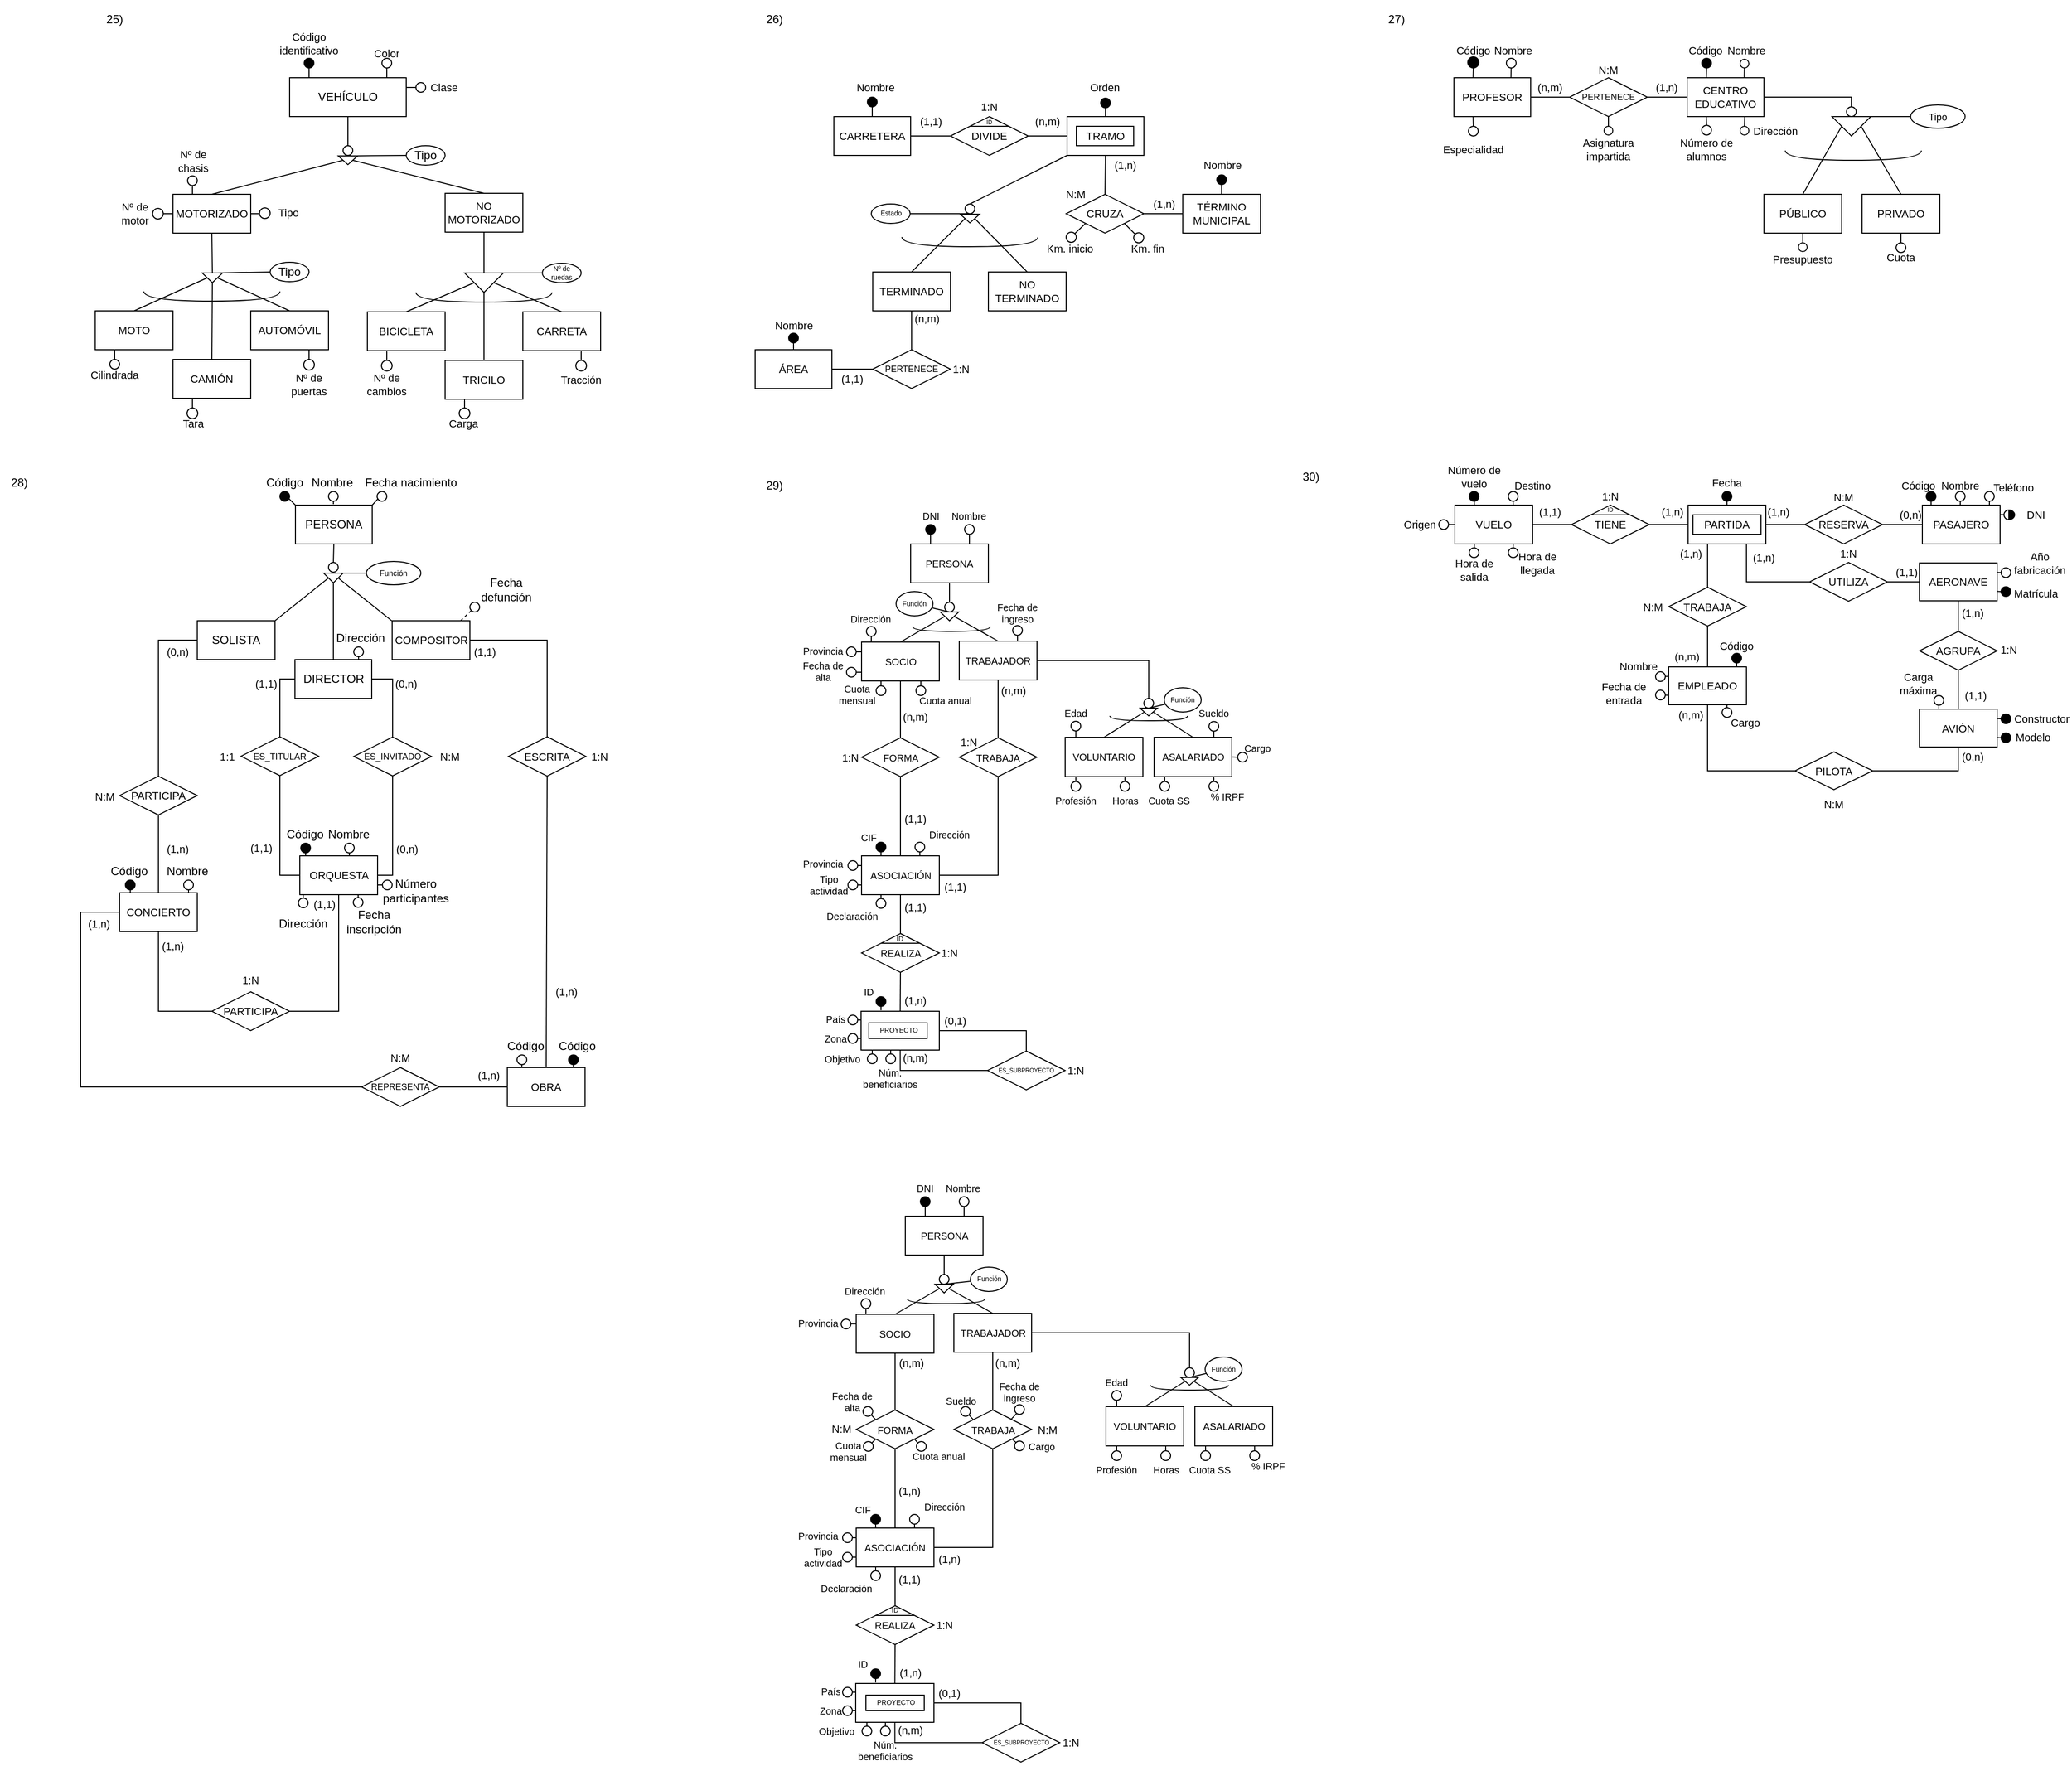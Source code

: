 <mxfile version="20.8.10" type="device"><diagram name="Página-1" id="9-LHWkbkOWBHwxo6p3c3"><mxGraphModel dx="1023" dy="1220" grid="0" gridSize="10" guides="1" tooltips="1" connect="1" arrows="1" fold="1" page="0" pageScale="1" pageWidth="1169" pageHeight="827" math="0" shadow="0"><root><mxCell id="0"/><mxCell id="1" parent="0"/><mxCell id="VDNsZ1olMTaWNsHt7qtv-1" value="25)" style="text;html=1;strokeColor=none;fillColor=none;align=center;verticalAlign=middle;whiteSpace=wrap;rounded=0;" parent="1" vertex="1"><mxGeometry x="-199" y="-120" width="40" height="40" as="geometry"/></mxCell><mxCell id="VDNsZ1olMTaWNsHt7qtv-3" value="VEHÍCULO" style="rounded=0;whiteSpace=wrap;html=1;" parent="1" vertex="1"><mxGeometry x="1" y="-40" width="120" height="40" as="geometry"/></mxCell><mxCell id="VDNsZ1olMTaWNsHt7qtv-5" value="" style="endArrow=none;html=1;rounded=0;entryX=0.5;entryY=1;entryDx=0;entryDy=0;exitX=0.5;exitY=0;exitDx=0;exitDy=0;" parent="1" source="VDNsZ1olMTaWNsHt7qtv-6" target="VDNsZ1olMTaWNsHt7qtv-3" edge="1"><mxGeometry width="50" height="50" relative="1" as="geometry"><mxPoint x="61" y="20" as="sourcePoint"/><mxPoint x="81" y="60" as="targetPoint"/></mxGeometry></mxCell><mxCell id="VDNsZ1olMTaWNsHt7qtv-6" value="" style="ellipse;whiteSpace=wrap;html=1;aspect=fixed;" parent="1" vertex="1"><mxGeometry x="56" y="30" width="10" height="10" as="geometry"/></mxCell><mxCell id="VDNsZ1olMTaWNsHt7qtv-7" value="" style="triangle;whiteSpace=wrap;html=1;rotation=90;" parent="1" vertex="1"><mxGeometry x="56.5" y="35" width="9" height="20" as="geometry"/></mxCell><mxCell id="VDNsZ1olMTaWNsHt7qtv-8" value="" style="endArrow=none;html=1;rounded=0;exitX=-0.004;exitY=0.273;exitDx=0;exitDy=0;exitPerimeter=0;" parent="1" source="VDNsZ1olMTaWNsHt7qtv-7" edge="1"><mxGeometry width="50" height="50" relative="1" as="geometry"><mxPoint x="81" y="30" as="sourcePoint"/><mxPoint x="121" y="40" as="targetPoint"/></mxGeometry></mxCell><mxCell id="VDNsZ1olMTaWNsHt7qtv-9" value="Tipo" style="ellipse;whiteSpace=wrap;html=1;" parent="1" vertex="1"><mxGeometry x="121" y="30" width="40" height="20" as="geometry"/></mxCell><mxCell id="VDNsZ1olMTaWNsHt7qtv-10" value="" style="endArrow=none;html=1;rounded=0;entryX=0.5;entryY=1;entryDx=0;entryDy=0;exitX=0.5;exitY=0;exitDx=0;exitDy=0;" parent="1" source="VDNsZ1olMTaWNsHt7qtv-12" target="VDNsZ1olMTaWNsHt7qtv-7" edge="1"><mxGeometry width="50" height="50" relative="1" as="geometry"><mxPoint x="1" y="80" as="sourcePoint"/><mxPoint x="21" y="100" as="targetPoint"/></mxGeometry></mxCell><mxCell id="VDNsZ1olMTaWNsHt7qtv-12" value="MOTORIZADO" style="rounded=0;whiteSpace=wrap;html=1;fontSize=11;" parent="1" vertex="1"><mxGeometry x="-119" y="80" width="80" height="40" as="geometry"/></mxCell><mxCell id="VDNsZ1olMTaWNsHt7qtv-14" value="" style="endArrow=none;html=1;rounded=0;fontSize=11;entryX=0.5;entryY=0;entryDx=0;entryDy=0;exitX=0.5;exitY=0;exitDx=0;exitDy=0;" parent="1" source="VDNsZ1olMTaWNsHt7qtv-33" target="VDNsZ1olMTaWNsHt7qtv-7" edge="1"><mxGeometry width="50" height="50" relative="1" as="geometry"><mxPoint x="121" y="80" as="sourcePoint"/><mxPoint x="261" as="targetPoint"/></mxGeometry></mxCell><mxCell id="VDNsZ1olMTaWNsHt7qtv-15" value="" style="endArrow=none;html=1;rounded=0;fontSize=11;" parent="1" edge="1"><mxGeometry width="50" height="50" relative="1" as="geometry"><mxPoint x="21" y="-40" as="sourcePoint"/><mxPoint x="21" y="-50" as="targetPoint"/></mxGeometry></mxCell><mxCell id="VDNsZ1olMTaWNsHt7qtv-16" value="" style="ellipse;whiteSpace=wrap;html=1;aspect=fixed;fontSize=11;fillColor=#000000;" parent="1" vertex="1"><mxGeometry x="16" y="-60" width="10" height="10" as="geometry"/></mxCell><mxCell id="VDNsZ1olMTaWNsHt7qtv-17" value="Código identificativo" style="text;html=1;strokeColor=none;fillColor=none;align=center;verticalAlign=middle;whiteSpace=wrap;rounded=0;fontSize=11;" parent="1" vertex="1"><mxGeometry x="-9" y="-90" width="60" height="30" as="geometry"/></mxCell><mxCell id="VDNsZ1olMTaWNsHt7qtv-18" value="" style="endArrow=none;html=1;rounded=0;fontSize=11;" parent="1" edge="1"><mxGeometry width="50" height="50" relative="1" as="geometry"><mxPoint x="101" y="-40" as="sourcePoint"/><mxPoint x="101" y="-50" as="targetPoint"/></mxGeometry></mxCell><mxCell id="VDNsZ1olMTaWNsHt7qtv-19" value="" style="ellipse;whiteSpace=wrap;html=1;aspect=fixed;fontSize=11;" parent="1" vertex="1"><mxGeometry x="96" y="-60" width="10" height="10" as="geometry"/></mxCell><mxCell id="VDNsZ1olMTaWNsHt7qtv-20" value="Color" style="text;html=1;strokeColor=none;fillColor=none;align=center;verticalAlign=middle;whiteSpace=wrap;rounded=0;fontSize=11;" parent="1" vertex="1"><mxGeometry x="71" y="-80" width="60" height="30" as="geometry"/></mxCell><mxCell id="VDNsZ1olMTaWNsHt7qtv-21" value="" style="endArrow=none;html=1;rounded=0;fontSize=11;entryX=1;entryY=0.25;entryDx=0;entryDy=0;" parent="1" target="VDNsZ1olMTaWNsHt7qtv-3" edge="1"><mxGeometry width="50" height="50" relative="1" as="geometry"><mxPoint x="131" y="-30" as="sourcePoint"/><mxPoint x="201" y="-10" as="targetPoint"/></mxGeometry></mxCell><mxCell id="VDNsZ1olMTaWNsHt7qtv-22" value="" style="ellipse;whiteSpace=wrap;html=1;aspect=fixed;fontSize=11;" parent="1" vertex="1"><mxGeometry x="131" y="-35" width="10" height="10" as="geometry"/></mxCell><mxCell id="VDNsZ1olMTaWNsHt7qtv-23" value="Clase" style="text;html=1;strokeColor=none;fillColor=none;align=center;verticalAlign=middle;whiteSpace=wrap;rounded=0;fontSize=11;" parent="1" vertex="1"><mxGeometry x="129.5" y="-45" width="60" height="30" as="geometry"/></mxCell><mxCell id="VDNsZ1olMTaWNsHt7qtv-24" value="" style="endArrow=none;html=1;rounded=0;fontSize=11;entryX=0.5;entryY=1;entryDx=0;entryDy=0;exitX=0;exitY=0.5;exitDx=0;exitDy=0;" parent="1" source="VDNsZ1olMTaWNsHt7qtv-26" target="VDNsZ1olMTaWNsHt7qtv-12" edge="1"><mxGeometry width="50" height="50" relative="1" as="geometry"><mxPoint x="-79" y="140" as="sourcePoint"/><mxPoint x="-69" y="170" as="targetPoint"/></mxGeometry></mxCell><mxCell id="VDNsZ1olMTaWNsHt7qtv-26" value="" style="triangle;whiteSpace=wrap;html=1;fontSize=11;direction=south;" parent="1" vertex="1"><mxGeometry x="-89" y="161" width="21" height="10" as="geometry"/></mxCell><mxCell id="VDNsZ1olMTaWNsHt7qtv-27" value="" style="endArrow=none;html=1;rounded=0;fontSize=11;entryX=0.5;entryY=1;entryDx=0;entryDy=0;exitX=0.5;exitY=0;exitDx=0;exitDy=0;" parent="1" source="VDNsZ1olMTaWNsHt7qtv-30" target="VDNsZ1olMTaWNsHt7qtv-26" edge="1"><mxGeometry width="50" height="50" relative="1" as="geometry"><mxPoint x="-119" y="200" as="sourcePoint"/><mxPoint x="-99" y="200" as="targetPoint"/></mxGeometry></mxCell><mxCell id="VDNsZ1olMTaWNsHt7qtv-28" value="" style="endArrow=none;html=1;rounded=0;fontSize=11;entryX=0.5;entryY=0;entryDx=0;entryDy=0;exitX=0.5;exitY=0;exitDx=0;exitDy=0;" parent="1" source="VDNsZ1olMTaWNsHt7qtv-31" target="VDNsZ1olMTaWNsHt7qtv-26" edge="1"><mxGeometry width="50" height="50" relative="1" as="geometry"><mxPoint x="-39" y="200" as="sourcePoint"/><mxPoint x="181" y="110" as="targetPoint"/></mxGeometry></mxCell><mxCell id="VDNsZ1olMTaWNsHt7qtv-29" value="" style="endArrow=none;html=1;rounded=0;fontSize=11;entryX=1;entryY=0.5;entryDx=0;entryDy=0;exitX=0.5;exitY=0;exitDx=0;exitDy=0;" parent="1" source="VDNsZ1olMTaWNsHt7qtv-32" target="VDNsZ1olMTaWNsHt7qtv-26" edge="1"><mxGeometry width="50" height="50" relative="1" as="geometry"><mxPoint x="-79" y="260" as="sourcePoint"/><mxPoint x="181" y="110" as="targetPoint"/></mxGeometry></mxCell><mxCell id="VDNsZ1olMTaWNsHt7qtv-30" value="MOTO" style="rounded=0;whiteSpace=wrap;html=1;fontSize=11;" parent="1" vertex="1"><mxGeometry x="-199" y="200" width="80" height="40" as="geometry"/></mxCell><mxCell id="VDNsZ1olMTaWNsHt7qtv-31" value="AUTOMÓVIL" style="rounded=0;whiteSpace=wrap;html=1;fontSize=11;" parent="1" vertex="1"><mxGeometry x="-39" y="200" width="80" height="40" as="geometry"/></mxCell><mxCell id="VDNsZ1olMTaWNsHt7qtv-32" value="CAMIÓN" style="rounded=0;whiteSpace=wrap;html=1;fontSize=11;" parent="1" vertex="1"><mxGeometry x="-119" y="250" width="80" height="40" as="geometry"/></mxCell><mxCell id="VDNsZ1olMTaWNsHt7qtv-33" value="NO&lt;br&gt;MOTORIZADO" style="rounded=0;whiteSpace=wrap;html=1;fontSize=11;" parent="1" vertex="1"><mxGeometry x="161" y="79" width="80" height="40" as="geometry"/></mxCell><mxCell id="VDNsZ1olMTaWNsHt7qtv-34" value="" style="endArrow=none;html=1;rounded=0;fontSize=11;entryX=0.5;entryY=1;entryDx=0;entryDy=0;exitX=0;exitY=0.5;exitDx=0;exitDy=0;" parent="1" source="VDNsZ1olMTaWNsHt7qtv-73" target="VDNsZ1olMTaWNsHt7qtv-33" edge="1"><mxGeometry width="50" height="50" relative="1" as="geometry"><mxPoint x="201" y="160" as="sourcePoint"/><mxPoint x="211" y="170" as="targetPoint"/></mxGeometry></mxCell><mxCell id="VDNsZ1olMTaWNsHt7qtv-43" value="" style="endArrow=none;html=1;rounded=0;fontSize=11;exitX=0;exitY=0.25;exitDx=0;exitDy=0;entryX=0;entryY=0.5;entryDx=0;entryDy=0;" parent="1" source="VDNsZ1olMTaWNsHt7qtv-26" target="VDNsZ1olMTaWNsHt7qtv-45" edge="1"><mxGeometry width="50" height="50" relative="1" as="geometry"><mxPoint x="-49" y="160" as="sourcePoint"/><mxPoint x="-19" y="160" as="targetPoint"/></mxGeometry></mxCell><mxCell id="VDNsZ1olMTaWNsHt7qtv-45" value="Tipo" style="ellipse;whiteSpace=wrap;html=1;" parent="1" vertex="1"><mxGeometry x="-19" y="150" width="40" height="20" as="geometry"/></mxCell><mxCell id="VDNsZ1olMTaWNsHt7qtv-47" value="" style="endArrow=none;html=1;rounded=0;fontSize=8;exitX=0.25;exitY=0;exitDx=0;exitDy=0;entryX=0.5;entryY=1;entryDx=0;entryDy=0;" parent="1" source="VDNsZ1olMTaWNsHt7qtv-12" target="VDNsZ1olMTaWNsHt7qtv-48" edge="1"><mxGeometry width="50" height="50" relative="1" as="geometry"><mxPoint x="-109" y="40" as="sourcePoint"/><mxPoint x="-99" y="70" as="targetPoint"/></mxGeometry></mxCell><mxCell id="VDNsZ1olMTaWNsHt7qtv-48" value="" style="ellipse;whiteSpace=wrap;html=1;aspect=fixed;fontSize=8;" parent="1" vertex="1"><mxGeometry x="-104" y="61" width="10" height="10" as="geometry"/></mxCell><mxCell id="VDNsZ1olMTaWNsHt7qtv-49" value="Nº de chasis" style="text;html=1;strokeColor=none;fillColor=none;align=center;verticalAlign=middle;whiteSpace=wrap;rounded=0;fontSize=11;fontColor=#000000;" parent="1" vertex="1"><mxGeometry x="-128" y="31" width="60" height="30" as="geometry"/></mxCell><mxCell id="VDNsZ1olMTaWNsHt7qtv-50" value="" style="endArrow=none;html=1;rounded=0;fontSize=8;exitX=0;exitY=0.5;exitDx=0;exitDy=0;entryX=1;entryY=0.5;entryDx=0;entryDy=0;" parent="1" source="VDNsZ1olMTaWNsHt7qtv-12" target="VDNsZ1olMTaWNsHt7qtv-51" edge="1"><mxGeometry width="50" height="50" relative="1" as="geometry"><mxPoint x="-179" y="110" as="sourcePoint"/><mxPoint x="-129" y="100" as="targetPoint"/></mxGeometry></mxCell><mxCell id="VDNsZ1olMTaWNsHt7qtv-51" value="" style="ellipse;whiteSpace=wrap;html=1;aspect=fixed;fontSize=8;" parent="1" vertex="1"><mxGeometry x="-140" y="94.5" width="11" height="11" as="geometry"/></mxCell><mxCell id="VDNsZ1olMTaWNsHt7qtv-52" value="Nº de motor" style="text;html=1;strokeColor=none;fillColor=none;align=center;verticalAlign=middle;whiteSpace=wrap;rounded=0;fontSize=11;fontColor=#000000;" parent="1" vertex="1"><mxGeometry x="-188" y="85" width="60" height="30" as="geometry"/></mxCell><mxCell id="VDNsZ1olMTaWNsHt7qtv-53" value="" style="endArrow=none;html=1;rounded=0;fontSize=8;exitX=1;exitY=0.5;exitDx=0;exitDy=0;entryX=0;entryY=0.5;entryDx=0;entryDy=0;" parent="1" source="VDNsZ1olMTaWNsHt7qtv-12" target="VDNsZ1olMTaWNsHt7qtv-54" edge="1"><mxGeometry width="50" height="50" relative="1" as="geometry"><mxPoint x="-9" y="114" as="sourcePoint"/><mxPoint x="-9" y="104" as="targetPoint"/><Array as="points"><mxPoint x="-29" y="100"/></Array></mxGeometry></mxCell><mxCell id="VDNsZ1olMTaWNsHt7qtv-54" value="" style="ellipse;whiteSpace=wrap;html=1;aspect=fixed;fontSize=8;" parent="1" vertex="1"><mxGeometry x="-30" y="94" width="11" height="11" as="geometry"/></mxCell><mxCell id="VDNsZ1olMTaWNsHt7qtv-55" value="Tipo" style="text;html=1;strokeColor=none;fillColor=none;align=center;verticalAlign=middle;whiteSpace=wrap;rounded=0;fontSize=11;fontColor=#000000;" parent="1" vertex="1"><mxGeometry x="-30" y="84" width="60" height="30" as="geometry"/></mxCell><mxCell id="VDNsZ1olMTaWNsHt7qtv-56" value="" style="endArrow=none;html=1;rounded=0;fontSize=11;fontColor=#000000;edgeStyle=orthogonalEdgeStyle;curved=1;" parent="1" edge="1"><mxGeometry width="50" height="50" relative="1" as="geometry"><mxPoint x="-149" y="180" as="sourcePoint"/><mxPoint x="-9" y="180" as="targetPoint"/><Array as="points"><mxPoint x="-149" y="190"/><mxPoint x="-9" y="190"/></Array></mxGeometry></mxCell><mxCell id="VDNsZ1olMTaWNsHt7qtv-61" value="" style="endArrow=none;html=1;rounded=0;fontSize=8;entryX=0.5;entryY=0;entryDx=0;entryDy=0;exitX=0.25;exitY=1;exitDx=0;exitDy=0;" parent="1" source="VDNsZ1olMTaWNsHt7qtv-32" target="VDNsZ1olMTaWNsHt7qtv-62" edge="1"><mxGeometry width="50" height="50" relative="1" as="geometry"><mxPoint x="-149" y="320" as="sourcePoint"/><mxPoint x="-149" y="280" as="targetPoint"/></mxGeometry></mxCell><mxCell id="VDNsZ1olMTaWNsHt7qtv-62" value="" style="ellipse;whiteSpace=wrap;html=1;aspect=fixed;fontSize=8;" parent="1" vertex="1"><mxGeometry x="-104.5" y="300" width="11" height="11" as="geometry"/></mxCell><mxCell id="VDNsZ1olMTaWNsHt7qtv-63" value="Tara" style="text;html=1;strokeColor=none;fillColor=none;align=center;verticalAlign=middle;whiteSpace=wrap;rounded=0;fontSize=11;fontColor=#000000;" parent="1" vertex="1"><mxGeometry x="-128" y="301" width="60" height="30" as="geometry"/></mxCell><mxCell id="VDNsZ1olMTaWNsHt7qtv-64" value="" style="endArrow=none;html=1;rounded=0;fontSize=8;entryX=0.5;entryY=0;entryDx=0;entryDy=0;exitX=0.75;exitY=1;exitDx=0;exitDy=0;" parent="1" source="VDNsZ1olMTaWNsHt7qtv-31" target="VDNsZ1olMTaWNsHt7qtv-65" edge="1"><mxGeometry width="50" height="50" relative="1" as="geometry"><mxPoint x="31" y="260" as="sourcePoint"/><mxPoint x="-19" y="250" as="targetPoint"/></mxGeometry></mxCell><mxCell id="VDNsZ1olMTaWNsHt7qtv-65" value="" style="ellipse;whiteSpace=wrap;html=1;aspect=fixed;fontSize=8;" parent="1" vertex="1"><mxGeometry x="15.5" y="250" width="11" height="11" as="geometry"/></mxCell><mxCell id="VDNsZ1olMTaWNsHt7qtv-66" value="Nº de puertas" style="text;html=1;strokeColor=none;fillColor=none;align=center;verticalAlign=middle;whiteSpace=wrap;rounded=0;fontSize=11;fontColor=#000000;" parent="1" vertex="1"><mxGeometry x="-9" y="261" width="60" height="30" as="geometry"/></mxCell><mxCell id="VDNsZ1olMTaWNsHt7qtv-70" value="" style="endArrow=none;html=1;rounded=0;fontSize=8;entryX=0.5;entryY=0;entryDx=0;entryDy=0;exitX=0.25;exitY=1;exitDx=0;exitDy=0;" parent="1" source="VDNsZ1olMTaWNsHt7qtv-30" target="VDNsZ1olMTaWNsHt7qtv-71" edge="1"><mxGeometry width="50" height="50" relative="1" as="geometry"><mxPoint x="-179" y="320" as="sourcePoint"/><mxPoint x="-229" y="310" as="targetPoint"/></mxGeometry></mxCell><mxCell id="VDNsZ1olMTaWNsHt7qtv-71" value="" style="ellipse;whiteSpace=wrap;html=1;aspect=fixed;fontSize=8;" parent="1" vertex="1"><mxGeometry x="-184" y="250" width="10" height="10" as="geometry"/></mxCell><mxCell id="VDNsZ1olMTaWNsHt7qtv-72" value="Cilindrada" style="text;html=1;strokeColor=none;fillColor=none;align=center;verticalAlign=middle;whiteSpace=wrap;rounded=0;fontSize=11;fontColor=#000000;" parent="1" vertex="1"><mxGeometry x="-209" y="251" width="60" height="30" as="geometry"/></mxCell><mxCell id="VDNsZ1olMTaWNsHt7qtv-73" value="" style="triangle;whiteSpace=wrap;html=1;fontSize=11;direction=south;" parent="1" vertex="1"><mxGeometry x="181" y="161" width="40" height="20" as="geometry"/></mxCell><mxCell id="VDNsZ1olMTaWNsHt7qtv-74" value="" style="endArrow=none;html=1;rounded=0;fontSize=11;entryX=0.5;entryY=1;entryDx=0;entryDy=0;exitX=0.5;exitY=0;exitDx=0;exitDy=0;" parent="1" source="VDNsZ1olMTaWNsHt7qtv-77" target="VDNsZ1olMTaWNsHt7qtv-73" edge="1"><mxGeometry width="50" height="50" relative="1" as="geometry"><mxPoint x="161" y="201" as="sourcePoint"/><mxPoint x="181" y="201" as="targetPoint"/></mxGeometry></mxCell><mxCell id="VDNsZ1olMTaWNsHt7qtv-75" value="" style="endArrow=none;html=1;rounded=0;fontSize=11;entryX=0.5;entryY=0;entryDx=0;entryDy=0;exitX=0.5;exitY=0;exitDx=0;exitDy=0;" parent="1" source="VDNsZ1olMTaWNsHt7qtv-78" target="VDNsZ1olMTaWNsHt7qtv-73" edge="1"><mxGeometry width="50" height="50" relative="1" as="geometry"><mxPoint x="241" y="201" as="sourcePoint"/><mxPoint x="461" y="111" as="targetPoint"/></mxGeometry></mxCell><mxCell id="VDNsZ1olMTaWNsHt7qtv-76" value="" style="endArrow=none;html=1;rounded=0;fontSize=11;entryX=1;entryY=0.5;entryDx=0;entryDy=0;exitX=0.5;exitY=0;exitDx=0;exitDy=0;" parent="1" source="VDNsZ1olMTaWNsHt7qtv-79" target="VDNsZ1olMTaWNsHt7qtv-73" edge="1"><mxGeometry width="50" height="50" relative="1" as="geometry"><mxPoint x="201" y="261" as="sourcePoint"/><mxPoint x="461" y="111" as="targetPoint"/></mxGeometry></mxCell><mxCell id="VDNsZ1olMTaWNsHt7qtv-77" value="BICICLETA" style="rounded=0;whiteSpace=wrap;html=1;fontSize=11;" parent="1" vertex="1"><mxGeometry x="81" y="201" width="80" height="40" as="geometry"/></mxCell><mxCell id="VDNsZ1olMTaWNsHt7qtv-78" value="CARRETA" style="rounded=0;whiteSpace=wrap;html=1;fontSize=11;" parent="1" vertex="1"><mxGeometry x="241" y="201" width="80" height="40" as="geometry"/></mxCell><mxCell id="VDNsZ1olMTaWNsHt7qtv-79" value="TRICILO" style="rounded=0;whiteSpace=wrap;html=1;fontSize=11;" parent="1" vertex="1"><mxGeometry x="161" y="251" width="80" height="40" as="geometry"/></mxCell><mxCell id="VDNsZ1olMTaWNsHt7qtv-80" value="" style="endArrow=none;html=1;rounded=0;fontSize=11;exitX=0;exitY=0.25;exitDx=0;exitDy=0;entryX=0;entryY=0.5;entryDx=0;entryDy=0;" parent="1" source="VDNsZ1olMTaWNsHt7qtv-73" target="VDNsZ1olMTaWNsHt7qtv-81" edge="1"><mxGeometry width="50" height="50" relative="1" as="geometry"><mxPoint x="231" y="161" as="sourcePoint"/><mxPoint x="261" y="161" as="targetPoint"/></mxGeometry></mxCell><mxCell id="VDNsZ1olMTaWNsHt7qtv-81" value="Nº de ruedas" style="ellipse;whiteSpace=wrap;html=1;fontSize=7;" parent="1" vertex="1"><mxGeometry x="261" y="151" width="40" height="20" as="geometry"/></mxCell><mxCell id="VDNsZ1olMTaWNsHt7qtv-82" value="" style="endArrow=none;html=1;rounded=0;fontSize=11;fontColor=#000000;edgeStyle=orthogonalEdgeStyle;curved=1;" parent="1" edge="1"><mxGeometry width="50" height="50" relative="1" as="geometry"><mxPoint x="131" y="181" as="sourcePoint"/><mxPoint x="271" y="181" as="targetPoint"/><Array as="points"><mxPoint x="131" y="191"/><mxPoint x="271" y="191"/></Array></mxGeometry></mxCell><mxCell id="VDNsZ1olMTaWNsHt7qtv-83" value="" style="endArrow=none;html=1;rounded=0;fontSize=8;entryX=0.5;entryY=0;entryDx=0;entryDy=0;exitX=0.25;exitY=1;exitDx=0;exitDy=0;" parent="1" source="VDNsZ1olMTaWNsHt7qtv-79" target="VDNsZ1olMTaWNsHt7qtv-84" edge="1"><mxGeometry width="50" height="50" relative="1" as="geometry"><mxPoint x="131" y="321" as="sourcePoint"/><mxPoint x="131" y="281" as="targetPoint"/></mxGeometry></mxCell><mxCell id="VDNsZ1olMTaWNsHt7qtv-84" value="" style="ellipse;whiteSpace=wrap;html=1;aspect=fixed;fontSize=8;" parent="1" vertex="1"><mxGeometry x="175.5" y="300" width="11" height="11" as="geometry"/></mxCell><mxCell id="VDNsZ1olMTaWNsHt7qtv-85" value="Carga" style="text;html=1;strokeColor=none;fillColor=none;align=center;verticalAlign=middle;whiteSpace=wrap;rounded=0;fontSize=11;fontColor=#000000;" parent="1" vertex="1"><mxGeometry x="150" y="301" width="60" height="30" as="geometry"/></mxCell><mxCell id="VDNsZ1olMTaWNsHt7qtv-86" value="" style="endArrow=none;html=1;rounded=0;fontSize=8;entryX=0.5;entryY=0;entryDx=0;entryDy=0;exitX=0.75;exitY=1;exitDx=0;exitDy=0;" parent="1" source="VDNsZ1olMTaWNsHt7qtv-78" target="VDNsZ1olMTaWNsHt7qtv-87" edge="1"><mxGeometry width="50" height="50" relative="1" as="geometry"><mxPoint x="311" y="261" as="sourcePoint"/><mxPoint x="261" y="251" as="targetPoint"/></mxGeometry></mxCell><mxCell id="VDNsZ1olMTaWNsHt7qtv-87" value="" style="ellipse;whiteSpace=wrap;html=1;aspect=fixed;fontSize=8;" parent="1" vertex="1"><mxGeometry x="295.5" y="251" width="11" height="11" as="geometry"/></mxCell><mxCell id="VDNsZ1olMTaWNsHt7qtv-88" value="Tracción" style="text;html=1;strokeColor=none;fillColor=none;align=center;verticalAlign=middle;whiteSpace=wrap;rounded=0;fontSize=11;fontColor=#000000;" parent="1" vertex="1"><mxGeometry x="271" y="256" width="60" height="30" as="geometry"/></mxCell><mxCell id="VDNsZ1olMTaWNsHt7qtv-89" value="" style="endArrow=none;html=1;rounded=0;fontSize=8;entryX=0.5;entryY=0;entryDx=0;entryDy=0;exitX=0.25;exitY=1;exitDx=0;exitDy=0;" parent="1" source="VDNsZ1olMTaWNsHt7qtv-77" target="VDNsZ1olMTaWNsHt7qtv-90" edge="1"><mxGeometry width="50" height="50" relative="1" as="geometry"><mxPoint x="101" y="321" as="sourcePoint"/><mxPoint x="51" y="311" as="targetPoint"/></mxGeometry></mxCell><mxCell id="VDNsZ1olMTaWNsHt7qtv-90" value="" style="ellipse;whiteSpace=wrap;html=1;aspect=fixed;fontSize=8;" parent="1" vertex="1"><mxGeometry x="95.5" y="251" width="11" height="11" as="geometry"/></mxCell><mxCell id="VDNsZ1olMTaWNsHt7qtv-91" value="Nº de cambios" style="text;html=1;strokeColor=none;fillColor=none;align=center;verticalAlign=middle;whiteSpace=wrap;rounded=0;fontSize=11;fontColor=#000000;" parent="1" vertex="1"><mxGeometry x="71" y="261" width="60" height="30" as="geometry"/></mxCell><mxCell id="VDNsZ1olMTaWNsHt7qtv-93" value="CARRETERA" style="rounded=0;whiteSpace=wrap;html=1;fontSize=11;" parent="1" vertex="1"><mxGeometry x="561" width="79" height="40" as="geometry"/></mxCell><mxCell id="VDNsZ1olMTaWNsHt7qtv-94" value="DIVIDE" style="rhombus;whiteSpace=wrap;html=1;fontSize=11;" parent="1" vertex="1"><mxGeometry x="681" width="80" height="40" as="geometry"/></mxCell><mxCell id="VDNsZ1olMTaWNsHt7qtv-96" value="" style="endArrow=none;html=1;rounded=0;fontSize=11;fontColor=#000000;curved=1;exitX=1;exitY=0.5;exitDx=0;exitDy=0;entryX=0;entryY=0.5;entryDx=0;entryDy=0;" parent="1" source="VDNsZ1olMTaWNsHt7qtv-93" target="VDNsZ1olMTaWNsHt7qtv-94" edge="1"><mxGeometry width="50" height="50" relative="1" as="geometry"><mxPoint x="900" y="-70" as="sourcePoint"/><mxPoint x="950" y="-120" as="targetPoint"/></mxGeometry></mxCell><mxCell id="VDNsZ1olMTaWNsHt7qtv-97" value="" style="endArrow=none;html=1;rounded=0;fontSize=11;fontColor=#000000;curved=1;exitX=1;exitY=0.5;exitDx=0;exitDy=0;entryX=0;entryY=0.5;entryDx=0;entryDy=0;" parent="1" source="VDNsZ1olMTaWNsHt7qtv-94" target="VDNsZ1olMTaWNsHt7qtv-98" edge="1"><mxGeometry width="50" height="50" relative="1" as="geometry"><mxPoint x="900" y="-70" as="sourcePoint"/><mxPoint x="950" y="-120" as="targetPoint"/></mxGeometry></mxCell><mxCell id="VDNsZ1olMTaWNsHt7qtv-98" value="" style="rounded=0;whiteSpace=wrap;html=1;fontSize=11;" parent="1" vertex="1"><mxGeometry x="801" width="79" height="40" as="geometry"/></mxCell><mxCell id="VDNsZ1olMTaWNsHt7qtv-95" value="TRAMO" style="rounded=0;whiteSpace=wrap;html=1;fontSize=11;" parent="1" vertex="1"><mxGeometry x="810.5" y="10" width="59" height="20" as="geometry"/></mxCell><mxCell id="VDNsZ1olMTaWNsHt7qtv-100" value="" style="endArrow=none;html=1;rounded=0;fontSize=11;fontColor=#000000;curved=1;entryX=0.5;entryY=1;entryDx=0;entryDy=0;exitX=0.5;exitY=0;exitDx=0;exitDy=0;" parent="1" source="VDNsZ1olMTaWNsHt7qtv-101" target="VDNsZ1olMTaWNsHt7qtv-98" edge="1"><mxGeometry width="50" height="50" relative="1" as="geometry"><mxPoint x="921" y="120" as="sourcePoint"/><mxPoint x="1080" as="targetPoint"/></mxGeometry></mxCell><mxCell id="VDNsZ1olMTaWNsHt7qtv-101" value="CRUZA" style="rhombus;whiteSpace=wrap;html=1;fontSize=11;" parent="1" vertex="1"><mxGeometry x="800" y="80" width="80" height="40" as="geometry"/></mxCell><mxCell id="VDNsZ1olMTaWNsHt7qtv-102" value="" style="endArrow=none;html=1;rounded=0;fontSize=11;fontColor=#000000;curved=1;entryX=1;entryY=0.5;entryDx=0;entryDy=0;exitX=0;exitY=0.5;exitDx=0;exitDy=0;" parent="1" source="VDNsZ1olMTaWNsHt7qtv-103" target="VDNsZ1olMTaWNsHt7qtv-101" edge="1"><mxGeometry width="50" height="50" relative="1" as="geometry"><mxPoint x="920" y="240" as="sourcePoint"/><mxPoint x="1080" y="110" as="targetPoint"/></mxGeometry></mxCell><mxCell id="VDNsZ1olMTaWNsHt7qtv-103" value="TÉRMINO MUNICIPAL" style="rounded=0;whiteSpace=wrap;html=1;fontSize=11;" parent="1" vertex="1"><mxGeometry x="920" y="80" width="80" height="40" as="geometry"/></mxCell><mxCell id="VDNsZ1olMTaWNsHt7qtv-104" value="" style="endArrow=none;html=1;rounded=0;fontSize=11;fontColor=#000000;entryX=0;entryY=1;entryDx=0;entryDy=0;exitX=0.5;exitY=0;exitDx=0;exitDy=0;" parent="1" source="VDNsZ1olMTaWNsHt7qtv-107" target="VDNsZ1olMTaWNsHt7qtv-98" edge="1"><mxGeometry width="50" height="50" relative="1" as="geometry"><mxPoint x="760" y="120" as="sourcePoint"/><mxPoint x="801" y="140" as="targetPoint"/></mxGeometry></mxCell><mxCell id="VDNsZ1olMTaWNsHt7qtv-107" value="" style="ellipse;whiteSpace=wrap;html=1;aspect=fixed;" parent="1" vertex="1"><mxGeometry x="696" y="90" width="10" height="10" as="geometry"/></mxCell><mxCell id="VDNsZ1olMTaWNsHt7qtv-108" value="" style="triangle;whiteSpace=wrap;html=1;rotation=90;" parent="1" vertex="1"><mxGeometry x="696.5" y="95" width="9" height="20" as="geometry"/></mxCell><mxCell id="VDNsZ1olMTaWNsHt7qtv-109" value="" style="endArrow=none;html=1;rounded=0;fontSize=11;fontColor=#000000;entryX=0.5;entryY=1;entryDx=0;entryDy=0;exitX=0.5;exitY=0;exitDx=0;exitDy=0;" parent="1" source="VDNsZ1olMTaWNsHt7qtv-110" target="VDNsZ1olMTaWNsHt7qtv-108" edge="1"><mxGeometry width="50" height="50" relative="1" as="geometry"><mxPoint x="680" y="160" as="sourcePoint"/><mxPoint x="771" y="160" as="targetPoint"/></mxGeometry></mxCell><mxCell id="VDNsZ1olMTaWNsHt7qtv-110" value="TERMINADO" style="rounded=0;whiteSpace=wrap;html=1;fontSize=11;" parent="1" vertex="1"><mxGeometry x="601" y="160" width="80" height="40" as="geometry"/></mxCell><mxCell id="VDNsZ1olMTaWNsHt7qtv-111" value="" style="endArrow=none;html=1;rounded=0;fontSize=11;fontColor=#000000;entryX=0.5;entryY=0;entryDx=0;entryDy=0;exitX=0.5;exitY=0;exitDx=0;exitDy=0;" parent="1" source="VDNsZ1olMTaWNsHt7qtv-112" target="VDNsZ1olMTaWNsHt7qtv-108" edge="1"><mxGeometry width="50" height="50" relative="1" as="geometry"><mxPoint x="845" y="230" as="sourcePoint"/><mxPoint x="716" y="120" as="targetPoint"/></mxGeometry></mxCell><mxCell id="VDNsZ1olMTaWNsHt7qtv-112" value="NO TERMINADO" style="rounded=0;whiteSpace=wrap;html=1;fontSize=11;" parent="1" vertex="1"><mxGeometry x="720" y="160" width="80" height="40" as="geometry"/></mxCell><mxCell id="VDNsZ1olMTaWNsHt7qtv-113" value="" style="endArrow=none;html=1;rounded=0;fontSize=11;fontColor=#000000;entryX=0.5;entryY=1;entryDx=0;entryDy=0;exitX=0.5;exitY=0;exitDx=0;exitDy=0;" parent="1" source="VDNsZ1olMTaWNsHt7qtv-115" target="VDNsZ1olMTaWNsHt7qtv-110" edge="1"><mxGeometry width="50" height="50" relative="1" as="geometry"><mxPoint x="641" y="240" as="sourcePoint"/><mxPoint x="681" y="240" as="targetPoint"/><Array as="points"/></mxGeometry></mxCell><mxCell id="VDNsZ1olMTaWNsHt7qtv-115" value="PERTENECE" style="rhombus;whiteSpace=wrap;html=1;fontSize=9;" parent="1" vertex="1"><mxGeometry x="601" y="240" width="80" height="40" as="geometry"/></mxCell><mxCell id="VDNsZ1olMTaWNsHt7qtv-116" value="" style="endArrow=none;html=1;rounded=0;fontSize=9;fontColor=#000000;entryX=0;entryY=0.5;entryDx=0;entryDy=0;exitX=1;exitY=0.5;exitDx=0;exitDy=0;" parent="1" source="VDNsZ1olMTaWNsHt7qtv-117" target="VDNsZ1olMTaWNsHt7qtv-115" edge="1"><mxGeometry width="50" height="50" relative="1" as="geometry"><mxPoint x="560" y="290" as="sourcePoint"/><mxPoint x="561" y="280" as="targetPoint"/><Array as="points"/></mxGeometry></mxCell><mxCell id="VDNsZ1olMTaWNsHt7qtv-117" value="ÁREA" style="rounded=0;whiteSpace=wrap;html=1;fontSize=11;" parent="1" vertex="1"><mxGeometry x="480" y="240" width="79" height="40" as="geometry"/></mxCell><mxCell id="VDNsZ1olMTaWNsHt7qtv-119" value="" style="endArrow=none;html=1;rounded=0;fontSize=11;fontColor=#000000;exitX=0.5;exitY=0;exitDx=0;exitDy=0;entryX=0.5;entryY=1;entryDx=0;entryDy=0;" parent="1" source="VDNsZ1olMTaWNsHt7qtv-93" target="VDNsZ1olMTaWNsHt7qtv-120" edge="1"><mxGeometry width="50" height="50" relative="1" as="geometry"><mxPoint x="601" y="-10" as="sourcePoint"/><mxPoint x="620" y="-50" as="targetPoint"/></mxGeometry></mxCell><mxCell id="VDNsZ1olMTaWNsHt7qtv-120" value="" style="ellipse;whiteSpace=wrap;html=1;aspect=fixed;fontSize=11;fillColor=#000000;" parent="1" vertex="1"><mxGeometry x="595.5" y="-20" width="10" height="10" as="geometry"/></mxCell><mxCell id="VDNsZ1olMTaWNsHt7qtv-121" value="Nombre" style="text;html=1;strokeColor=none;fillColor=none;align=center;verticalAlign=middle;whiteSpace=wrap;rounded=0;fontSize=11;fontColor=#000000;" parent="1" vertex="1"><mxGeometry x="574" y="-45" width="60" height="30" as="geometry"/></mxCell><mxCell id="VDNsZ1olMTaWNsHt7qtv-122" value="" style="endArrow=none;html=1;rounded=0;fontSize=11;fontColor=#000000;exitX=0.5;exitY=0;exitDx=0;exitDy=0;entryX=0.5;entryY=1;entryDx=0;entryDy=0;" parent="1" source="VDNsZ1olMTaWNsHt7qtv-98" target="VDNsZ1olMTaWNsHt7qtv-123" edge="1"><mxGeometry width="50" height="50" relative="1" as="geometry"><mxPoint x="831" y="-10" as="sourcePoint"/><mxPoint x="820" y="-10" as="targetPoint"/></mxGeometry></mxCell><mxCell id="VDNsZ1olMTaWNsHt7qtv-123" value="" style="ellipse;whiteSpace=wrap;html=1;aspect=fixed;fontSize=11;fillColor=#000000;" parent="1" vertex="1"><mxGeometry x="835.5" y="-19" width="10" height="10" as="geometry"/></mxCell><mxCell id="VDNsZ1olMTaWNsHt7qtv-124" value="Orden" style="text;html=1;strokeColor=none;fillColor=none;align=center;verticalAlign=middle;whiteSpace=wrap;rounded=0;fontSize=11;fontColor=#000000;" parent="1" vertex="1"><mxGeometry x="810" y="-45" width="60" height="30" as="geometry"/></mxCell><mxCell id="VDNsZ1olMTaWNsHt7qtv-125" value="" style="endArrow=none;html=1;rounded=0;fontSize=11;fontColor=#000000;exitX=0.5;exitY=0;exitDx=0;exitDy=0;" parent="1" target="VDNsZ1olMTaWNsHt7qtv-126" edge="1"><mxGeometry width="50" height="50" relative="1" as="geometry"><mxPoint x="519.5" y="240" as="sourcePoint"/><mxPoint x="539" y="190" as="targetPoint"/></mxGeometry></mxCell><mxCell id="VDNsZ1olMTaWNsHt7qtv-126" value="" style="ellipse;whiteSpace=wrap;html=1;aspect=fixed;fontSize=11;fillColor=#000000;" parent="1" vertex="1"><mxGeometry x="514.5" y="223" width="10" height="10" as="geometry"/></mxCell><mxCell id="VDNsZ1olMTaWNsHt7qtv-127" value="Nombre" style="text;html=1;strokeColor=none;fillColor=none;align=center;verticalAlign=middle;whiteSpace=wrap;rounded=0;fontSize=11;fontColor=#000000;" parent="1" vertex="1"><mxGeometry x="489.5" y="200" width="60" height="30" as="geometry"/></mxCell><mxCell id="VDNsZ1olMTaWNsHt7qtv-128" value="" style="endArrow=none;html=1;rounded=0;fontSize=11;fontColor=#000000;exitX=0.5;exitY=0;exitDx=0;exitDy=0;" parent="1" target="VDNsZ1olMTaWNsHt7qtv-129" edge="1"><mxGeometry width="50" height="50" relative="1" as="geometry"><mxPoint x="960" y="80" as="sourcePoint"/><mxPoint x="979.5" y="30" as="targetPoint"/></mxGeometry></mxCell><mxCell id="VDNsZ1olMTaWNsHt7qtv-129" value="" style="ellipse;whiteSpace=wrap;html=1;aspect=fixed;fontSize=11;fillColor=#000000;" parent="1" vertex="1"><mxGeometry x="955" y="60" width="10" height="10" as="geometry"/></mxCell><mxCell id="VDNsZ1olMTaWNsHt7qtv-130" value="Nombre" style="text;html=1;strokeColor=none;fillColor=none;align=center;verticalAlign=middle;whiteSpace=wrap;rounded=0;fontSize=11;fontColor=#000000;" parent="1" vertex="1"><mxGeometry x="930.5" y="35" width="60" height="30" as="geometry"/></mxCell><mxCell id="VDNsZ1olMTaWNsHt7qtv-131" value="26)" style="text;html=1;strokeColor=none;fillColor=none;align=center;verticalAlign=middle;whiteSpace=wrap;rounded=0;" parent="1" vertex="1"><mxGeometry x="480" y="-120" width="40" height="40" as="geometry"/></mxCell><mxCell id="VDNsZ1olMTaWNsHt7qtv-133" value="27)" style="text;html=1;strokeColor=none;fillColor=none;align=center;verticalAlign=middle;whiteSpace=wrap;rounded=0;" parent="1" vertex="1"><mxGeometry x="1120" y="-120" width="40" height="40" as="geometry"/></mxCell><mxCell id="VDNsZ1olMTaWNsHt7qtv-134" value="PROFESOR" style="rounded=0;whiteSpace=wrap;html=1;fontSize=11;" parent="1" vertex="1"><mxGeometry x="1199" y="-40" width="79" height="40" as="geometry"/></mxCell><mxCell id="VDNsZ1olMTaWNsHt7qtv-136" value="PERTENECE" style="rhombus;whiteSpace=wrap;html=1;fontSize=9;" parent="1" vertex="1"><mxGeometry x="1318" y="-40" width="80" height="40" as="geometry"/></mxCell><mxCell id="VDNsZ1olMTaWNsHt7qtv-137" value="(1,1)" style="text;html=1;strokeColor=none;fillColor=none;align=center;verticalAlign=middle;whiteSpace=wrap;rounded=0;fontSize=11;fontColor=#000000;" parent="1" vertex="1"><mxGeometry x="630.5" y="-10" width="60" height="30" as="geometry"/></mxCell><mxCell id="VDNsZ1olMTaWNsHt7qtv-138" value="(n,m)" style="text;html=1;strokeColor=none;fillColor=none;align=center;verticalAlign=middle;whiteSpace=wrap;rounded=0;fontSize=11;fontColor=#000000;" parent="1" vertex="1"><mxGeometry x="750.5" y="-10" width="60" height="30" as="geometry"/></mxCell><mxCell id="VDNsZ1olMTaWNsHt7qtv-139" value="1:N" style="text;html=1;strokeColor=none;fillColor=none;align=center;verticalAlign=middle;whiteSpace=wrap;rounded=0;fontSize=11;fontColor=#000000;" parent="1" vertex="1"><mxGeometry x="690.5" y="-25" width="60" height="30" as="geometry"/></mxCell><mxCell id="VDNsZ1olMTaWNsHt7qtv-140" value="(1,n)" style="text;html=1;strokeColor=none;fillColor=none;align=center;verticalAlign=middle;whiteSpace=wrap;rounded=0;fontSize=11;fontColor=#000000;" parent="1" vertex="1"><mxGeometry x="830.5" y="35" width="60" height="30" as="geometry"/></mxCell><mxCell id="VDNsZ1olMTaWNsHt7qtv-141" value="(1,n)" style="text;html=1;strokeColor=none;fillColor=none;align=center;verticalAlign=middle;whiteSpace=wrap;rounded=0;fontSize=11;fontColor=#000000;" parent="1" vertex="1"><mxGeometry x="870.5" y="75" width="60" height="30" as="geometry"/></mxCell><mxCell id="VDNsZ1olMTaWNsHt7qtv-142" value="N:M" style="text;html=1;strokeColor=none;fillColor=none;align=center;verticalAlign=middle;whiteSpace=wrap;rounded=0;fontSize=11;fontColor=#000000;" parent="1" vertex="1"><mxGeometry x="780" y="65" width="60" height="30" as="geometry"/></mxCell><mxCell id="VDNsZ1olMTaWNsHt7qtv-143" value="" style="endArrow=none;html=1;rounded=0;fontSize=11;fontColor=#000000;entryX=0;entryY=1;entryDx=0;entryDy=0;exitX=1;exitY=0;exitDx=0;exitDy=0;" parent="1" source="VDNsZ1olMTaWNsHt7qtv-144" target="VDNsZ1olMTaWNsHt7qtv-101" edge="1"><mxGeometry width="50" height="50" relative="1" as="geometry"><mxPoint x="820" y="130" as="sourcePoint"/><mxPoint x="805.5" y="161" as="targetPoint"/></mxGeometry></mxCell><mxCell id="VDNsZ1olMTaWNsHt7qtv-144" value="" style="ellipse;whiteSpace=wrap;html=1;aspect=fixed;fontSize=11;" parent="1" vertex="1"><mxGeometry x="800" y="119" width="10.5" height="10.5" as="geometry"/></mxCell><mxCell id="VDNsZ1olMTaWNsHt7qtv-145" value="" style="endArrow=none;html=1;rounded=0;fontSize=11;fontColor=#000000;entryX=1;entryY=1;entryDx=0;entryDy=0;exitX=0;exitY=0;exitDx=0;exitDy=0;" parent="1" source="VDNsZ1olMTaWNsHt7qtv-146" target="VDNsZ1olMTaWNsHt7qtv-101" edge="1"><mxGeometry width="50" height="50" relative="1" as="geometry"><mxPoint x="889.5" y="189.75" as="sourcePoint"/><mxPoint x="859" y="123.25" as="targetPoint"/></mxGeometry></mxCell><mxCell id="VDNsZ1olMTaWNsHt7qtv-146" value="" style="ellipse;whiteSpace=wrap;html=1;aspect=fixed;fontSize=11;" parent="1" vertex="1"><mxGeometry x="869.5" y="119.62" width="10.38" height="10.38" as="geometry"/></mxCell><mxCell id="VDNsZ1olMTaWNsHt7qtv-147" value="Km. inicio" style="text;html=1;strokeColor=none;fillColor=none;align=center;verticalAlign=middle;whiteSpace=wrap;rounded=0;fontSize=11;fontColor=#000000;" parent="1" vertex="1"><mxGeometry x="774" y="121" width="60" height="30" as="geometry"/></mxCell><mxCell id="VDNsZ1olMTaWNsHt7qtv-148" value="Km. fin" style="text;html=1;strokeColor=none;fillColor=none;align=center;verticalAlign=middle;whiteSpace=wrap;rounded=0;fontSize=11;fontColor=#000000;" parent="1" vertex="1"><mxGeometry x="854" y="121" width="60" height="30" as="geometry"/></mxCell><mxCell id="VDNsZ1olMTaWNsHt7qtv-149" value="1:N" style="text;html=1;strokeColor=none;fillColor=none;align=center;verticalAlign=middle;whiteSpace=wrap;rounded=0;fontSize=11;fontColor=#000000;" parent="1" vertex="1"><mxGeometry x="662" y="245" width="60" height="30" as="geometry"/></mxCell><mxCell id="VDNsZ1olMTaWNsHt7qtv-150" value="(n,m)" style="text;html=1;strokeColor=none;fillColor=none;align=center;verticalAlign=middle;whiteSpace=wrap;rounded=0;fontSize=11;fontColor=#000000;" parent="1" vertex="1"><mxGeometry x="626.5" y="193" width="60" height="30" as="geometry"/></mxCell><mxCell id="VDNsZ1olMTaWNsHt7qtv-151" value="(1,1)" style="text;html=1;strokeColor=none;fillColor=none;align=center;verticalAlign=middle;whiteSpace=wrap;rounded=0;fontSize=11;fontColor=#000000;" parent="1" vertex="1"><mxGeometry x="549.5" y="255" width="60" height="30" as="geometry"/></mxCell><mxCell id="VDNsZ1olMTaWNsHt7qtv-152" value="" style="endArrow=none;html=1;rounded=0;fontSize=11;fontColor=#000000;exitX=1;exitY=0.5;exitDx=0;exitDy=0;entryX=0;entryY=0.5;entryDx=0;entryDy=0;" parent="1" source="VDNsZ1olMTaWNsHt7qtv-134" target="VDNsZ1olMTaWNsHt7qtv-136" edge="1"><mxGeometry width="50" height="50" relative="1" as="geometry"><mxPoint x="1428" y="-80" as="sourcePoint"/><mxPoint x="1478" y="-130" as="targetPoint"/></mxGeometry></mxCell><mxCell id="VDNsZ1olMTaWNsHt7qtv-153" value="" style="endArrow=none;html=1;rounded=0;fontSize=11;fontColor=#000000;exitX=1;exitY=0.5;exitDx=0;exitDy=0;entryX=0;entryY=0.5;entryDx=0;entryDy=0;" parent="1" source="VDNsZ1olMTaWNsHt7qtv-136" target="VDNsZ1olMTaWNsHt7qtv-187" edge="1"><mxGeometry width="50" height="50" relative="1" as="geometry"><mxPoint x="1428" y="-80" as="sourcePoint"/><mxPoint x="1439" y="-20" as="targetPoint"/></mxGeometry></mxCell><mxCell id="VDNsZ1olMTaWNsHt7qtv-154" value="" style="endArrow=none;html=1;rounded=0;fontSize=11;fontColor=#000000;exitX=0.25;exitY=0;exitDx=0;exitDy=0;" parent="1" source="VDNsZ1olMTaWNsHt7qtv-134" target="VDNsZ1olMTaWNsHt7qtv-155" edge="1"><mxGeometry width="50" height="50" relative="1" as="geometry"><mxPoint x="1218.75" y="-40" as="sourcePoint"/><mxPoint x="1219.25" y="-50" as="targetPoint"/></mxGeometry></mxCell><mxCell id="VDNsZ1olMTaWNsHt7qtv-155" value="" style="ellipse;whiteSpace=wrap;html=1;aspect=fixed;fontSize=11;fillColor=#000000;" parent="1" vertex="1"><mxGeometry x="1213.25" y="-61.5" width="11.5" height="11.5" as="geometry"/></mxCell><mxCell id="VDNsZ1olMTaWNsHt7qtv-157" value="Código" style="text;html=1;strokeColor=none;fillColor=none;align=center;verticalAlign=middle;whiteSpace=wrap;rounded=0;fontSize=11;fontColor=#000000;" parent="1" vertex="1"><mxGeometry x="1189" y="-83" width="60" height="30" as="geometry"/></mxCell><mxCell id="VDNsZ1olMTaWNsHt7qtv-159" value="" style="endArrow=none;html=1;rounded=0;fontSize=11;fontColor=#000000;exitX=0.25;exitY=0;exitDx=0;exitDy=0;" parent="1" edge="1"><mxGeometry width="50" height="50" relative="1" as="geometry"><mxPoint x="1257.75" y="-40" as="sourcePoint"/><mxPoint x="1257.883" y="-50.001" as="targetPoint"/></mxGeometry></mxCell><mxCell id="VDNsZ1olMTaWNsHt7qtv-160" value="" style="ellipse;whiteSpace=wrap;html=1;aspect=fixed;fontSize=11;" parent="1" vertex="1"><mxGeometry x="1253" y="-60" width="10" height="10" as="geometry"/></mxCell><mxCell id="VDNsZ1olMTaWNsHt7qtv-161" value="Nombre" style="text;html=1;strokeColor=none;fillColor=none;align=center;verticalAlign=middle;whiteSpace=wrap;rounded=0;fontSize=11;fontColor=#000000;" parent="1" vertex="1"><mxGeometry x="1230" y="-83" width="60" height="30" as="geometry"/></mxCell><mxCell id="VDNsZ1olMTaWNsHt7qtv-166" value="" style="ellipse;whiteSpace=wrap;html=1;aspect=fixed;fontSize=11;" parent="1" vertex="1"><mxGeometry x="1214" y="10" width="10" height="10" as="geometry"/></mxCell><mxCell id="VDNsZ1olMTaWNsHt7qtv-167" value="" style="endArrow=none;html=1;rounded=0;fontSize=11;fontColor=#000000;entryX=0.25;entryY=1;entryDx=0;entryDy=0;" parent="1" source="VDNsZ1olMTaWNsHt7qtv-166" target="VDNsZ1olMTaWNsHt7qtv-134" edge="1"><mxGeometry width="50" height="50" relative="1" as="geometry"><mxPoint x="1209" y="56" as="sourcePoint"/><mxPoint x="1209.25" y="16.0" as="targetPoint"/></mxGeometry></mxCell><mxCell id="VDNsZ1olMTaWNsHt7qtv-168" value="Especialidad" style="text;html=1;strokeColor=none;fillColor=none;align=center;verticalAlign=middle;whiteSpace=wrap;rounded=0;fontSize=11;fontColor=#000000;" parent="1" vertex="1"><mxGeometry x="1189" y="19" width="60" height="30" as="geometry"/></mxCell><mxCell id="VDNsZ1olMTaWNsHt7qtv-169" value="(1,n)" style="text;html=1;strokeColor=none;fillColor=none;align=center;verticalAlign=middle;whiteSpace=wrap;rounded=0;fontSize=11;fontColor=#000000;" parent="1" vertex="1"><mxGeometry x="1388" y="-45" width="60" height="30" as="geometry"/></mxCell><mxCell id="VDNsZ1olMTaWNsHt7qtv-170" value="(n,m)" style="text;html=1;strokeColor=none;fillColor=none;align=center;verticalAlign=middle;whiteSpace=wrap;rounded=0;fontSize=11;fontColor=#000000;" parent="1" vertex="1"><mxGeometry x="1268" y="-45" width="60" height="30" as="geometry"/></mxCell><mxCell id="VDNsZ1olMTaWNsHt7qtv-171" value="N:M" style="text;html=1;strokeColor=none;fillColor=none;align=center;verticalAlign=middle;whiteSpace=wrap;rounded=0;fontSize=11;fontColor=#000000;" parent="1" vertex="1"><mxGeometry x="1328" y="-63" width="60" height="30" as="geometry"/></mxCell><mxCell id="VDNsZ1olMTaWNsHt7qtv-172" value="" style="endArrow=none;html=1;rounded=0;fontSize=11;fontColor=#000000;entryX=0.5;entryY=1;entryDx=0;entryDy=0;" parent="1" source="VDNsZ1olMTaWNsHt7qtv-173" target="VDNsZ1olMTaWNsHt7qtv-136" edge="1"><mxGeometry width="50" height="50" relative="1" as="geometry"><mxPoint x="1358" y="20" as="sourcePoint"/><mxPoint x="1548" y="-50" as="targetPoint"/></mxGeometry></mxCell><mxCell id="VDNsZ1olMTaWNsHt7qtv-173" value="" style="ellipse;whiteSpace=wrap;html=1;aspect=fixed;fontSize=11;" parent="1" vertex="1"><mxGeometry x="1353.5" y="10" width="9" height="9" as="geometry"/></mxCell><mxCell id="VDNsZ1olMTaWNsHt7qtv-174" value="Asignatura impartida" style="text;html=1;strokeColor=none;fillColor=none;align=center;verticalAlign=middle;whiteSpace=wrap;rounded=0;fontSize=11;fontColor=#000000;" parent="1" vertex="1"><mxGeometry x="1328" y="19" width="60" height="30" as="geometry"/></mxCell><mxCell id="VDNsZ1olMTaWNsHt7qtv-175" value="" style="endArrow=none;html=1;rounded=0;fontSize=11;fontColor=#000000;exitX=1;exitY=0.5;exitDx=0;exitDy=0;edgeStyle=orthogonalEdgeStyle;entryX=0;entryY=0.5;entryDx=0;entryDy=0;" parent="1" source="VDNsZ1olMTaWNsHt7qtv-187" target="VDNsZ1olMTaWNsHt7qtv-178" edge="1"><mxGeometry width="50" height="50" relative="1" as="geometry"><mxPoint x="1518" y="-20" as="sourcePoint"/><mxPoint x="1609" y="60" as="targetPoint"/></mxGeometry></mxCell><mxCell id="VDNsZ1olMTaWNsHt7qtv-178" value="" style="triangle;whiteSpace=wrap;html=1;fontSize=11;direction=south;" parent="1" vertex="1"><mxGeometry x="1588" width="40" height="20" as="geometry"/></mxCell><mxCell id="VDNsZ1olMTaWNsHt7qtv-179" value="" style="endArrow=none;html=1;rounded=0;fontSize=11;fontColor=#000000;entryX=0.5;entryY=1;entryDx=0;entryDy=0;exitX=0.5;exitY=0;exitDx=0;exitDy=0;" parent="1" source="VDNsZ1olMTaWNsHt7qtv-183" target="VDNsZ1olMTaWNsHt7qtv-178" edge="1"><mxGeometry width="50" height="50" relative="1" as="geometry"><mxPoint x="1558" y="60" as="sourcePoint"/><mxPoint x="1589" y="40" as="targetPoint"/></mxGeometry></mxCell><mxCell id="VDNsZ1olMTaWNsHt7qtv-180" value="" style="endArrow=none;html=1;rounded=0;fontSize=11;fontColor=#000000;edgeStyle=orthogonalEdgeStyle;curved=1;" parent="1" edge="1"><mxGeometry width="50" height="50" relative="1" as="geometry"><mxPoint x="631" y="123.99" as="sourcePoint"/><mxPoint x="771" y="123.99" as="targetPoint"/><Array as="points"><mxPoint x="631" y="133.99"/><mxPoint x="771" y="133.99"/></Array></mxGeometry></mxCell><mxCell id="VDNsZ1olMTaWNsHt7qtv-181" value="" style="endArrow=none;html=1;rounded=0;fontSize=11;entryX=0;entryY=0.5;entryDx=0;entryDy=0;exitX=1;exitY=0.5;exitDx=0;exitDy=0;" parent="1" edge="1"><mxGeometry width="50" height="50" relative="1" as="geometry"><mxPoint x="631.5" y="100" as="sourcePoint"/><mxPoint x="702" y="100" as="targetPoint"/></mxGeometry></mxCell><mxCell id="VDNsZ1olMTaWNsHt7qtv-182" value="Estado" style="ellipse;whiteSpace=wrap;html=1;fontSize=7;" parent="1" vertex="1"><mxGeometry x="599.5" y="90" width="40" height="20" as="geometry"/></mxCell><mxCell id="VDNsZ1olMTaWNsHt7qtv-183" value="PÚBLICO" style="rounded=0;whiteSpace=wrap;html=1;fontSize=11;" parent="1" vertex="1"><mxGeometry x="1518" y="80" width="80" height="40" as="geometry"/></mxCell><mxCell id="VDNsZ1olMTaWNsHt7qtv-184" value="" style="endArrow=none;html=1;rounded=0;fontSize=11;fontColor=#000000;exitX=0.5;exitY=0;exitDx=0;exitDy=0;entryX=0.5;entryY=0;entryDx=0;entryDy=0;" parent="1" source="VDNsZ1olMTaWNsHt7qtv-185" target="VDNsZ1olMTaWNsHt7qtv-178" edge="1"><mxGeometry width="50" height="50" relative="1" as="geometry"><mxPoint x="1678" y="60" as="sourcePoint"/><mxPoint x="1618" y="30" as="targetPoint"/></mxGeometry></mxCell><mxCell id="VDNsZ1olMTaWNsHt7qtv-185" value="PRIVADO" style="rounded=0;whiteSpace=wrap;html=1;fontSize=11;" parent="1" vertex="1"><mxGeometry x="1619" y="80" width="80" height="40" as="geometry"/></mxCell><mxCell id="VDNsZ1olMTaWNsHt7qtv-187" value="CENTRO EDUCATIVO" style="rounded=0;whiteSpace=wrap;html=1;fontSize=11;" parent="1" vertex="1"><mxGeometry x="1439" y="-40" width="79" height="40" as="geometry"/></mxCell><mxCell id="VDNsZ1olMTaWNsHt7qtv-188" value="" style="endArrow=none;html=1;rounded=0;fontSize=11;fontColor=#000000;exitX=0.25;exitY=0;exitDx=0;exitDy=0;" parent="1" source="VDNsZ1olMTaWNsHt7qtv-187" target="VDNsZ1olMTaWNsHt7qtv-189" edge="1"><mxGeometry width="50" height="50" relative="1" as="geometry"><mxPoint x="1479" y="-60" as="sourcePoint"/><mxPoint x="1459" y="-50" as="targetPoint"/></mxGeometry></mxCell><mxCell id="VDNsZ1olMTaWNsHt7qtv-189" value="" style="ellipse;whiteSpace=wrap;html=1;aspect=fixed;fontSize=11;fillColor=#000000;" parent="1" vertex="1"><mxGeometry x="1454" y="-60" width="10" height="10" as="geometry"/></mxCell><mxCell id="VDNsZ1olMTaWNsHt7qtv-190" value="Código" style="text;html=1;strokeColor=none;fillColor=none;align=center;verticalAlign=middle;whiteSpace=wrap;rounded=0;fontSize=11;fontColor=#000000;" parent="1" vertex="1"><mxGeometry x="1428" y="-83" width="60" height="30" as="geometry"/></mxCell><mxCell id="VDNsZ1olMTaWNsHt7qtv-191" value="" style="endArrow=none;html=1;rounded=0;fontSize=11;fontColor=#000000;exitX=0.25;exitY=0;exitDx=0;exitDy=0;" parent="1" edge="1"><mxGeometry width="50" height="50" relative="1" as="geometry"><mxPoint x="1497.75" y="-40" as="sourcePoint"/><mxPoint x="1497.883" y="-50.001" as="targetPoint"/></mxGeometry></mxCell><mxCell id="VDNsZ1olMTaWNsHt7qtv-192" value="" style="ellipse;whiteSpace=wrap;html=1;aspect=fixed;fontSize=11;" parent="1" vertex="1"><mxGeometry x="1493.5" y="-59" width="9" height="9" as="geometry"/></mxCell><mxCell id="VDNsZ1olMTaWNsHt7qtv-193" value="" style="ellipse;whiteSpace=wrap;html=1;aspect=fixed;fontSize=11;" parent="1" vertex="1"><mxGeometry x="1493.5" y="10" width="9" height="9" as="geometry"/></mxCell><mxCell id="VDNsZ1olMTaWNsHt7qtv-194" value="" style="endArrow=none;html=1;rounded=0;fontSize=11;fontColor=#000000;entryX=0.75;entryY=1;entryDx=0;entryDy=0;" parent="1" source="VDNsZ1olMTaWNsHt7qtv-193" target="VDNsZ1olMTaWNsHt7qtv-187" edge="1"><mxGeometry width="50" height="50" relative="1" as="geometry"><mxPoint x="1498" y="40" as="sourcePoint"/><mxPoint x="1548" y="-10" as="targetPoint"/></mxGeometry></mxCell><mxCell id="VDNsZ1olMTaWNsHt7qtv-195" value="" style="ellipse;whiteSpace=wrap;html=1;aspect=fixed;fontSize=11;" parent="1" vertex="1"><mxGeometry x="1454" y="9" width="10" height="10" as="geometry"/></mxCell><mxCell id="VDNsZ1olMTaWNsHt7qtv-196" value="" style="endArrow=none;html=1;rounded=0;fontSize=11;fontColor=#000000;entryX=0.25;entryY=1;entryDx=0;entryDy=0;" parent="1" source="VDNsZ1olMTaWNsHt7qtv-195" target="VDNsZ1olMTaWNsHt7qtv-187" edge="1"><mxGeometry width="50" height="50" relative="1" as="geometry"><mxPoint x="1449" y="56" as="sourcePoint"/><mxPoint x="1449.25" y="16.0" as="targetPoint"/></mxGeometry></mxCell><mxCell id="VDNsZ1olMTaWNsHt7qtv-198" value="Nombre" style="text;html=1;strokeColor=none;fillColor=none;align=center;verticalAlign=middle;whiteSpace=wrap;rounded=0;fontSize=11;fontColor=#000000;" parent="1" vertex="1"><mxGeometry x="1470" y="-83" width="60" height="30" as="geometry"/></mxCell><mxCell id="VDNsZ1olMTaWNsHt7qtv-199" value="Dirección" style="text;html=1;strokeColor=none;fillColor=none;align=center;verticalAlign=middle;whiteSpace=wrap;rounded=0;fontSize=11;fontColor=#000000;" parent="1" vertex="1"><mxGeometry x="1500" width="60" height="30" as="geometry"/></mxCell><mxCell id="VDNsZ1olMTaWNsHt7qtv-200" value="Número de alumnos" style="text;html=1;strokeColor=none;fillColor=none;align=center;verticalAlign=middle;whiteSpace=wrap;rounded=0;fontSize=11;fontColor=#000000;" parent="1" vertex="1"><mxGeometry x="1429" y="19" width="60" height="30" as="geometry"/></mxCell><mxCell id="VDNsZ1olMTaWNsHt7qtv-201" value="" style="endArrow=none;html=1;rounded=0;fontSize=11;fontColor=#000000;entryX=0.5;entryY=1;entryDx=0;entryDy=0;exitX=0.5;exitY=0;exitDx=0;exitDy=0;" parent="1" source="VDNsZ1olMTaWNsHt7qtv-202" target="VDNsZ1olMTaWNsHt7qtv-183" edge="1"><mxGeometry width="50" height="50" relative="1" as="geometry"><mxPoint x="1558" y="130" as="sourcePoint"/><mxPoint x="1658" y="40" as="targetPoint"/></mxGeometry></mxCell><mxCell id="VDNsZ1olMTaWNsHt7qtv-202" value="" style="ellipse;whiteSpace=wrap;html=1;aspect=fixed;fontSize=11;" parent="1" vertex="1"><mxGeometry x="1553.5" y="130" width="9" height="9" as="geometry"/></mxCell><mxCell id="VDNsZ1olMTaWNsHt7qtv-203" value="Presupuesto" style="text;html=1;strokeColor=none;fillColor=none;align=center;verticalAlign=middle;whiteSpace=wrap;rounded=0;fontSize=11;fontColor=#000000;" parent="1" vertex="1"><mxGeometry x="1528" y="131.75" width="60" height="30" as="geometry"/></mxCell><mxCell id="VDNsZ1olMTaWNsHt7qtv-204" value="" style="endArrow=none;html=1;rounded=0;fontSize=11;fontColor=#000000;entryX=0.5;entryY=1;entryDx=0;entryDy=0;exitX=0.5;exitY=0;exitDx=0;exitDy=0;" parent="1" source="VDNsZ1olMTaWNsHt7qtv-205" edge="1"><mxGeometry width="50" height="50" relative="1" as="geometry"><mxPoint x="1659" y="130" as="sourcePoint"/><mxPoint x="1659" y="120" as="targetPoint"/></mxGeometry></mxCell><mxCell id="VDNsZ1olMTaWNsHt7qtv-205" value="" style="ellipse;whiteSpace=wrap;html=1;aspect=fixed;fontSize=11;" parent="1" vertex="1"><mxGeometry x="1654" y="130" width="10" height="10" as="geometry"/></mxCell><mxCell id="VDNsZ1olMTaWNsHt7qtv-206" value="Cuota" style="text;html=1;strokeColor=none;fillColor=none;align=center;verticalAlign=middle;whiteSpace=wrap;rounded=0;fontSize=11;fontColor=#000000;" parent="1" vertex="1"><mxGeometry x="1629" y="130" width="60" height="30" as="geometry"/></mxCell><mxCell id="VDNsZ1olMTaWNsHt7qtv-207" value="" style="endArrow=none;html=1;rounded=0;fontSize=11;fontColor=#000000;edgeStyle=orthogonalEdgeStyle;curved=1;" parent="1" edge="1"><mxGeometry width="50" height="50" relative="1" as="geometry"><mxPoint x="1540" y="35" as="sourcePoint"/><mxPoint x="1680" y="35" as="targetPoint"/><Array as="points"><mxPoint x="1540" y="45"/><mxPoint x="1680" y="45"/></Array></mxGeometry></mxCell><mxCell id="VDNsZ1olMTaWNsHt7qtv-208" value="PERSONA" style="rounded=0;whiteSpace=wrap;html=1;" parent="1" vertex="1"><mxGeometry x="7" y="400" width="79" height="40" as="geometry"/></mxCell><mxCell id="VDNsZ1olMTaWNsHt7qtv-209" value="" style="endArrow=none;html=1;rounded=0;exitX=0;exitY=0;exitDx=0;exitDy=0;" parent="1" source="VDNsZ1olMTaWNsHt7qtv-208" edge="1"><mxGeometry width="50" height="50" relative="1" as="geometry"><mxPoint x="-4.14" y="399" as="sourcePoint"/><mxPoint x="-4.14" y="389" as="targetPoint"/></mxGeometry></mxCell><mxCell id="VDNsZ1olMTaWNsHt7qtv-210" value="" style="ellipse;whiteSpace=wrap;html=1;aspect=fixed;fillColor=#050505;" parent="1" vertex="1"><mxGeometry x="-9" y="386" width="10" height="10" as="geometry"/></mxCell><mxCell id="VDNsZ1olMTaWNsHt7qtv-211" value="Código" style="text;html=1;strokeColor=none;fillColor=none;align=center;verticalAlign=middle;whiteSpace=wrap;rounded=0;" parent="1" vertex="1"><mxGeometry x="-34" y="362" width="60" height="30" as="geometry"/></mxCell><mxCell id="VDNsZ1olMTaWNsHt7qtv-212" value="" style="endArrow=none;html=1;rounded=0;" parent="1" edge="1"><mxGeometry width="50" height="50" relative="1" as="geometry"><mxPoint x="46" y="399" as="sourcePoint"/><mxPoint x="46" y="389" as="targetPoint"/></mxGeometry></mxCell><mxCell id="VDNsZ1olMTaWNsHt7qtv-213" value="" style="ellipse;whiteSpace=wrap;html=1;aspect=fixed;" parent="1" vertex="1"><mxGeometry x="41" y="386" width="10" height="10" as="geometry"/></mxCell><mxCell id="VDNsZ1olMTaWNsHt7qtv-214" value="Nombre" style="text;html=1;strokeColor=none;fillColor=none;align=center;verticalAlign=middle;whiteSpace=wrap;rounded=0;" parent="1" vertex="1"><mxGeometry x="15" y="362" width="60" height="30" as="geometry"/></mxCell><mxCell id="VDNsZ1olMTaWNsHt7qtv-215" value="" style="endArrow=none;html=1;rounded=0;exitX=1;exitY=0;exitDx=0;exitDy=0;" parent="1" source="VDNsZ1olMTaWNsHt7qtv-208" edge="1"><mxGeometry width="50" height="50" relative="1" as="geometry"><mxPoint x="96" y="399" as="sourcePoint"/><mxPoint x="96" y="389" as="targetPoint"/></mxGeometry></mxCell><mxCell id="VDNsZ1olMTaWNsHt7qtv-216" value="" style="ellipse;whiteSpace=wrap;html=1;aspect=fixed;" parent="1" vertex="1"><mxGeometry x="91" y="386" width="10" height="10" as="geometry"/></mxCell><mxCell id="VDNsZ1olMTaWNsHt7qtv-217" value="Fecha nacimiento" style="text;html=1;strokeColor=none;fillColor=none;align=center;verticalAlign=middle;whiteSpace=wrap;rounded=0;" parent="1" vertex="1"><mxGeometry x="76" y="362" width="100" height="30" as="geometry"/></mxCell><mxCell id="VDNsZ1olMTaWNsHt7qtv-218" value="" style="endArrow=none;html=1;rounded=0;exitX=0.5;exitY=0;exitDx=0;exitDy=0;entryX=0.5;entryY=1;entryDx=0;entryDy=0;" parent="1" source="VDNsZ1olMTaWNsHt7qtv-219" target="VDNsZ1olMTaWNsHt7qtv-208" edge="1"><mxGeometry width="50" height="50" relative="1" as="geometry"><mxPoint x="46" y="459" as="sourcePoint"/><mxPoint x="45" y="449" as="targetPoint"/></mxGeometry></mxCell><mxCell id="VDNsZ1olMTaWNsHt7qtv-219" value="" style="ellipse;whiteSpace=wrap;html=1;aspect=fixed;" parent="1" vertex="1"><mxGeometry x="41" y="459" width="10" height="10" as="geometry"/></mxCell><mxCell id="VDNsZ1olMTaWNsHt7qtv-220" value="" style="triangle;whiteSpace=wrap;html=1;rotation=90;" parent="1" vertex="1"><mxGeometry x="41" y="465" width="10" height="20" as="geometry"/></mxCell><mxCell id="VDNsZ1olMTaWNsHt7qtv-221" value="" style="endArrow=none;html=1;rounded=0;exitX=0;exitY=0.5;exitDx=0;exitDy=0;entryX=0;entryY=0.5;entryDx=0;entryDy=0;" parent="1" source="VDNsZ1olMTaWNsHt7qtv-220" target="VDNsZ1olMTaWNsHt7qtv-222" edge="1"><mxGeometry width="50" height="50" relative="1" as="geometry"><mxPoint x="56" y="470" as="sourcePoint"/><mxPoint x="66" y="470" as="targetPoint"/></mxGeometry></mxCell><mxCell id="VDNsZ1olMTaWNsHt7qtv-222" value="Función" style="ellipse;whiteSpace=wrap;html=1;fontSize=8;" parent="1" vertex="1"><mxGeometry x="80" y="458" width="56" height="24" as="geometry"/></mxCell><mxCell id="VDNsZ1olMTaWNsHt7qtv-223" value="" style="endArrow=none;html=1;rounded=0;entryX=0.5;entryY=1;entryDx=0;entryDy=0;" parent="1" target="VDNsZ1olMTaWNsHt7qtv-220" edge="1"><mxGeometry width="50" height="50" relative="1" as="geometry"><mxPoint x="-14" y="519" as="sourcePoint"/><mxPoint x="36" y="479" as="targetPoint"/></mxGeometry></mxCell><mxCell id="VDNsZ1olMTaWNsHt7qtv-224" value="" style="endArrow=none;html=1;rounded=0;entryX=1;entryY=0.5;entryDx=0;entryDy=0;" parent="1" target="VDNsZ1olMTaWNsHt7qtv-220" edge="1"><mxGeometry width="50" height="50" relative="1" as="geometry"><mxPoint x="46" y="559" as="sourcePoint"/><mxPoint x="36" y="479" as="targetPoint"/></mxGeometry></mxCell><mxCell id="VDNsZ1olMTaWNsHt7qtv-225" value="" style="endArrow=none;html=1;rounded=0;entryX=0.5;entryY=0;entryDx=0;entryDy=0;" parent="1" target="VDNsZ1olMTaWNsHt7qtv-220" edge="1"><mxGeometry width="50" height="50" relative="1" as="geometry"><mxPoint x="106" y="519" as="sourcePoint"/><mxPoint x="36" y="479" as="targetPoint"/></mxGeometry></mxCell><mxCell id="VDNsZ1olMTaWNsHt7qtv-226" value="SOLISTA" style="rounded=0;whiteSpace=wrap;html=1;" parent="1" vertex="1"><mxGeometry x="-94" y="519" width="80" height="40" as="geometry"/></mxCell><mxCell id="VDNsZ1olMTaWNsHt7qtv-227" value="DIRECTOR" style="rounded=0;whiteSpace=wrap;html=1;" parent="1" vertex="1"><mxGeometry x="6.5" y="559" width="79" height="40" as="geometry"/></mxCell><mxCell id="VDNsZ1olMTaWNsHt7qtv-228" value="COMPOSITOR" style="rounded=0;whiteSpace=wrap;html=1;fontSize=11;" parent="1" vertex="1"><mxGeometry x="106.5" y="519" width="80" height="40" as="geometry"/></mxCell><mxCell id="VDNsZ1olMTaWNsHt7qtv-230" value="" style="endArrow=none;html=1;rounded=0;fontSize=11;exitX=0.5;exitY=1;exitDx=0;exitDy=0;entryX=0;entryY=0.5;entryDx=0;entryDy=0;edgeStyle=orthogonalEdgeStyle;" parent="1" source="VDNsZ1olMTaWNsHt7qtv-231" target="VDNsZ1olMTaWNsHt7qtv-226" edge="1"><mxGeometry width="50" height="50" relative="1" as="geometry"><mxPoint x="-134" y="799" as="sourcePoint"/><mxPoint x="-134" y="539" as="targetPoint"/></mxGeometry></mxCell><mxCell id="VDNsZ1olMTaWNsHt7qtv-231" value="PARTICIPA" style="rhombus;whiteSpace=wrap;html=1;fontSize=11;direction=west;" parent="1" vertex="1"><mxGeometry x="-174" y="679" width="80" height="40" as="geometry"/></mxCell><mxCell id="VDNsZ1olMTaWNsHt7qtv-232" value="" style="endArrow=none;html=1;rounded=0;fontSize=11;entryX=0.5;entryY=0;entryDx=0;entryDy=0;" parent="1" target="VDNsZ1olMTaWNsHt7qtv-231" edge="1"><mxGeometry width="50" height="50" relative="1" as="geometry"><mxPoint x="-134" y="919" as="sourcePoint"/><mxPoint x="-134" y="859" as="targetPoint"/></mxGeometry></mxCell><mxCell id="VDNsZ1olMTaWNsHt7qtv-233" value="CONCIERTO" style="rounded=0;whiteSpace=wrap;html=1;fontSize=11;" parent="1" vertex="1"><mxGeometry x="-174" y="799" width="80" height="40" as="geometry"/></mxCell><mxCell id="VDNsZ1olMTaWNsHt7qtv-234" value="" style="endArrow=none;html=1;rounded=0;fontSize=11;exitX=0.5;exitY=1;exitDx=0;exitDy=0;entryX=0;entryY=0.5;entryDx=0;entryDy=0;edgeStyle=orthogonalEdgeStyle;" parent="1" source="VDNsZ1olMTaWNsHt7qtv-235" target="VDNsZ1olMTaWNsHt7qtv-227" edge="1"><mxGeometry width="50" height="50" relative="1" as="geometry"><mxPoint x="-14" y="769" as="sourcePoint"/><mxPoint x="-34" y="589" as="targetPoint"/></mxGeometry></mxCell><mxCell id="VDNsZ1olMTaWNsHt7qtv-235" value="ES_TITULAR" style="rhombus;whiteSpace=wrap;html=1;fontSize=9;direction=west;" parent="1" vertex="1"><mxGeometry x="-49" y="638.5" width="80" height="40" as="geometry"/></mxCell><mxCell id="VDNsZ1olMTaWNsHt7qtv-236" value="" style="endArrow=none;html=1;rounded=0;fontSize=11;entryX=1;entryY=0.5;entryDx=0;entryDy=0;exitX=0.5;exitY=1;exitDx=0;exitDy=0;edgeStyle=orthogonalEdgeStyle;" parent="1" source="VDNsZ1olMTaWNsHt7qtv-237" target="VDNsZ1olMTaWNsHt7qtv-227" edge="1"><mxGeometry width="50" height="50" relative="1" as="geometry"><mxPoint x="106" y="759" as="sourcePoint"/><mxPoint x="106" y="718.5" as="targetPoint"/></mxGeometry></mxCell><mxCell id="VDNsZ1olMTaWNsHt7qtv-237" value="ES_INVITADO" style="rhombus;whiteSpace=wrap;html=1;fontSize=9;direction=west;" parent="1" vertex="1"><mxGeometry x="67" y="638.75" width="80" height="40" as="geometry"/></mxCell><mxCell id="VDNsZ1olMTaWNsHt7qtv-238" value="" style="endArrow=none;html=1;rounded=0;fontSize=11;entryX=0.5;entryY=0;entryDx=0;entryDy=0;exitX=0;exitY=0.5;exitDx=0;exitDy=0;edgeStyle=orthogonalEdgeStyle;" parent="1" source="VDNsZ1olMTaWNsHt7qtv-239" target="VDNsZ1olMTaWNsHt7qtv-235" edge="1"><mxGeometry width="50" height="50" relative="1" as="geometry"><mxPoint x="-14" y="939" as="sourcePoint"/><mxPoint x="11" y="849" as="targetPoint"/></mxGeometry></mxCell><mxCell id="VDNsZ1olMTaWNsHt7qtv-239" value="ORQUESTA" style="rounded=0;whiteSpace=wrap;html=1;fontSize=11;" parent="1" vertex="1"><mxGeometry x="11.5" y="761" width="80" height="40" as="geometry"/></mxCell><mxCell id="VDNsZ1olMTaWNsHt7qtv-240" value="" style="endArrow=none;html=1;rounded=0;fontSize=11;entryX=0.5;entryY=0;entryDx=0;entryDy=0;exitX=1;exitY=0.5;exitDx=0;exitDy=0;edgeStyle=orthogonalEdgeStyle;" parent="1" source="VDNsZ1olMTaWNsHt7qtv-239" target="VDNsZ1olMTaWNsHt7qtv-237" edge="1"><mxGeometry width="50" height="50" relative="1" as="geometry"><mxPoint x="16.5" y="929" as="sourcePoint"/><mxPoint x="-4" y="809" as="targetPoint"/></mxGeometry></mxCell><mxCell id="VDNsZ1olMTaWNsHt7qtv-241" value="PARTICIPA" style="rhombus;whiteSpace=wrap;html=1;fontSize=11;" parent="1" vertex="1"><mxGeometry x="-79" y="901" width="80" height="40" as="geometry"/></mxCell><mxCell id="VDNsZ1olMTaWNsHt7qtv-242" value="" style="endArrow=none;html=1;rounded=0;fontSize=11;entryX=0.5;entryY=1;entryDx=0;entryDy=0;exitX=1;exitY=0.5;exitDx=0;exitDy=0;edgeStyle=orthogonalEdgeStyle;" parent="1" source="VDNsZ1olMTaWNsHt7qtv-241" target="VDNsZ1olMTaWNsHt7qtv-239" edge="1"><mxGeometry width="50" height="50" relative="1" as="geometry"><mxPoint x="-23.5" y="841" as="sourcePoint"/><mxPoint x="16.5" y="921" as="targetPoint"/></mxGeometry></mxCell><mxCell id="VDNsZ1olMTaWNsHt7qtv-243" value="" style="endArrow=none;html=1;rounded=0;fontSize=11;entryX=0.5;entryY=1;entryDx=0;entryDy=0;exitX=0;exitY=0.5;exitDx=0;exitDy=0;edgeStyle=orthogonalEdgeStyle;" parent="1" source="VDNsZ1olMTaWNsHt7qtv-241" target="VDNsZ1olMTaWNsHt7qtv-233" edge="1"><mxGeometry width="50" height="50" relative="1" as="geometry"><mxPoint x="-34" y="1049" as="sourcePoint"/><mxPoint x="16" y="999" as="targetPoint"/></mxGeometry></mxCell><mxCell id="VDNsZ1olMTaWNsHt7qtv-244" value="" style="endArrow=none;html=1;rounded=0;fontSize=11;entryX=0;entryY=0.5;entryDx=0;entryDy=0;exitX=0;exitY=0.5;exitDx=0;exitDy=0;edgeStyle=orthogonalEdgeStyle;" parent="1" source="ogInFsVodrxiYa1dYKYt-1" target="VDNsZ1olMTaWNsHt7qtv-233" edge="1"><mxGeometry width="50" height="50" relative="1" as="geometry"><mxPoint x="266" y="939" as="sourcePoint"/><mxPoint x="-284" y="789" as="targetPoint"/><Array as="points"><mxPoint x="-214" y="999"/><mxPoint x="-214" y="819"/></Array></mxGeometry></mxCell><mxCell id="VDNsZ1olMTaWNsHt7qtv-245" value="OBRA" style="rounded=0;whiteSpace=wrap;html=1;fontSize=11;" parent="1" vertex="1"><mxGeometry x="225" y="979" width="80" height="40" as="geometry"/></mxCell><mxCell id="VDNsZ1olMTaWNsHt7qtv-246" value="ESCRITA" style="rhombus;whiteSpace=wrap;html=1;fontSize=11;" parent="1" vertex="1"><mxGeometry x="226" y="638.5" width="80" height="40.5" as="geometry"/></mxCell><mxCell id="VDNsZ1olMTaWNsHt7qtv-247" value="" style="endArrow=none;html=1;rounded=0;fontSize=11;entryX=1;entryY=0.5;entryDx=0;entryDy=0;exitX=0.5;exitY=0;exitDx=0;exitDy=0;edgeStyle=orthogonalEdgeStyle;" parent="1" source="VDNsZ1olMTaWNsHt7qtv-246" target="VDNsZ1olMTaWNsHt7qtv-228" edge="1"><mxGeometry width="50" height="50" relative="1" as="geometry"><mxPoint x="46" y="699" as="sourcePoint"/><mxPoint x="96" y="649" as="targetPoint"/></mxGeometry></mxCell><mxCell id="VDNsZ1olMTaWNsHt7qtv-248" value="" style="endArrow=none;html=1;rounded=0;fontSize=11;entryX=0.5;entryY=1;entryDx=0;entryDy=0;exitX=0.5;exitY=0;exitDx=0;exitDy=0;" parent="1" source="VDNsZ1olMTaWNsHt7qtv-245" target="VDNsZ1olMTaWNsHt7qtv-246" edge="1"><mxGeometry width="50" height="50" relative="1" as="geometry"><mxPoint x="266" y="759" as="sourcePoint"/><mxPoint x="316" y="709" as="targetPoint"/></mxGeometry></mxCell><mxCell id="VDNsZ1olMTaWNsHt7qtv-249" value="" style="endArrow=none;html=1;rounded=0;" parent="1" edge="1"><mxGeometry width="50" height="50" relative="1" as="geometry"><mxPoint x="72" y="559" as="sourcePoint"/><mxPoint x="72" y="549" as="targetPoint"/></mxGeometry></mxCell><mxCell id="VDNsZ1olMTaWNsHt7qtv-250" value="" style="ellipse;whiteSpace=wrap;html=1;aspect=fixed;" parent="1" vertex="1"><mxGeometry x="67" y="546" width="10" height="10" as="geometry"/></mxCell><mxCell id="VDNsZ1olMTaWNsHt7qtv-251" value="Dirección" style="text;html=1;strokeColor=none;fillColor=none;align=center;verticalAlign=middle;whiteSpace=wrap;rounded=0;" parent="1" vertex="1"><mxGeometry x="44" y="522" width="60" height="30" as="geometry"/></mxCell><mxCell id="VDNsZ1olMTaWNsHt7qtv-252" value="" style="endArrow=none;html=1;rounded=0;entryX=0;entryY=1;entryDx=0;entryDy=0;dashed=1;" parent="1" target="VDNsZ1olMTaWNsHt7qtv-253" edge="1"><mxGeometry width="50" height="50" relative="1" as="geometry"><mxPoint x="177" y="519" as="sourcePoint"/><mxPoint x="177" y="509" as="targetPoint"/></mxGeometry></mxCell><mxCell id="VDNsZ1olMTaWNsHt7qtv-253" value="" style="ellipse;whiteSpace=wrap;html=1;aspect=fixed;" parent="1" vertex="1"><mxGeometry x="186.5" y="500" width="10" height="10" as="geometry"/></mxCell><mxCell id="VDNsZ1olMTaWNsHt7qtv-254" value="Fecha defunción" style="text;html=1;strokeColor=none;fillColor=none;align=center;verticalAlign=middle;whiteSpace=wrap;rounded=0;" parent="1" vertex="1"><mxGeometry x="194" y="472" width="60" height="30" as="geometry"/></mxCell><mxCell id="VDNsZ1olMTaWNsHt7qtv-255" value="" style="endArrow=none;html=1;rounded=0;" parent="1" edge="1"><mxGeometry width="50" height="50" relative="1" as="geometry"><mxPoint x="-163" y="799" as="sourcePoint"/><mxPoint x="-163" y="789" as="targetPoint"/></mxGeometry></mxCell><mxCell id="VDNsZ1olMTaWNsHt7qtv-256" value="" style="ellipse;whiteSpace=wrap;html=1;aspect=fixed;fillColor=#050505;" parent="1" vertex="1"><mxGeometry x="-168" y="786" width="10" height="10" as="geometry"/></mxCell><mxCell id="VDNsZ1olMTaWNsHt7qtv-257" value="Código" style="text;html=1;strokeColor=none;fillColor=none;align=center;verticalAlign=middle;whiteSpace=wrap;rounded=0;" parent="1" vertex="1"><mxGeometry x="-194" y="762" width="60" height="30" as="geometry"/></mxCell><mxCell id="VDNsZ1olMTaWNsHt7qtv-258" value="" style="endArrow=none;html=1;rounded=0;" parent="1" edge="1"><mxGeometry width="50" height="50" relative="1" as="geometry"><mxPoint x="-103" y="799" as="sourcePoint"/><mxPoint x="-103" y="789" as="targetPoint"/></mxGeometry></mxCell><mxCell id="VDNsZ1olMTaWNsHt7qtv-259" value="" style="ellipse;whiteSpace=wrap;html=1;aspect=fixed;" parent="1" vertex="1"><mxGeometry x="-108" y="786" width="10" height="10" as="geometry"/></mxCell><mxCell id="VDNsZ1olMTaWNsHt7qtv-260" value="Nombre" style="text;html=1;strokeColor=none;fillColor=none;align=center;verticalAlign=middle;whiteSpace=wrap;rounded=0;" parent="1" vertex="1"><mxGeometry x="-134" y="762" width="60" height="30" as="geometry"/></mxCell><mxCell id="VDNsZ1olMTaWNsHt7qtv-261" value="" style="endArrow=none;html=1;rounded=0;" parent="1" edge="1"><mxGeometry width="50" height="50" relative="1" as="geometry"><mxPoint x="17.5" y="761" as="sourcePoint"/><mxPoint x="17.5" y="751" as="targetPoint"/></mxGeometry></mxCell><mxCell id="VDNsZ1olMTaWNsHt7qtv-262" value="" style="ellipse;whiteSpace=wrap;html=1;aspect=fixed;fillColor=#050505;" parent="1" vertex="1"><mxGeometry x="12.5" y="748" width="10" height="10" as="geometry"/></mxCell><mxCell id="VDNsZ1olMTaWNsHt7qtv-263" value="Código" style="text;html=1;strokeColor=none;fillColor=none;align=center;verticalAlign=middle;whiteSpace=wrap;rounded=0;" parent="1" vertex="1"><mxGeometry x="-13.5" y="724" width="60" height="30" as="geometry"/></mxCell><mxCell id="VDNsZ1olMTaWNsHt7qtv-264" value="" style="endArrow=none;html=1;rounded=0;" parent="1" edge="1"><mxGeometry width="50" height="50" relative="1" as="geometry"><mxPoint x="62.5" y="761" as="sourcePoint"/><mxPoint x="62.5" y="751" as="targetPoint"/></mxGeometry></mxCell><mxCell id="VDNsZ1olMTaWNsHt7qtv-265" value="" style="ellipse;whiteSpace=wrap;html=1;aspect=fixed;" parent="1" vertex="1"><mxGeometry x="57.5" y="748" width="10" height="10" as="geometry"/></mxCell><mxCell id="VDNsZ1olMTaWNsHt7qtv-266" value="Nombre" style="text;html=1;strokeColor=none;fillColor=none;align=center;verticalAlign=middle;whiteSpace=wrap;rounded=0;" parent="1" vertex="1"><mxGeometry x="31.5" y="724" width="60" height="30" as="geometry"/></mxCell><mxCell id="VDNsZ1olMTaWNsHt7qtv-270" value="" style="endArrow=none;html=1;rounded=0;entryX=0.75;entryY=1;entryDx=0;entryDy=0;" parent="1" target="VDNsZ1olMTaWNsHt7qtv-239" edge="1"><mxGeometry width="50" height="50" relative="1" as="geometry"><mxPoint x="71.5" y="811" as="sourcePoint"/><mxPoint x="88.5" y="841" as="targetPoint"/></mxGeometry></mxCell><mxCell id="VDNsZ1olMTaWNsHt7qtv-271" value="" style="ellipse;whiteSpace=wrap;html=1;aspect=fixed;" parent="1" vertex="1"><mxGeometry x="66.5" y="804" width="10" height="10" as="geometry"/></mxCell><mxCell id="VDNsZ1olMTaWNsHt7qtv-272" value="Fecha inscripción" style="text;html=1;strokeColor=none;fillColor=none;align=center;verticalAlign=middle;whiteSpace=wrap;rounded=0;" parent="1" vertex="1"><mxGeometry x="57.5" y="814" width="60" height="30" as="geometry"/></mxCell><mxCell id="VDNsZ1olMTaWNsHt7qtv-273" value="" style="endArrow=none;html=1;rounded=0;" parent="1" edge="1"><mxGeometry width="50" height="50" relative="1" as="geometry"><mxPoint x="293" y="979" as="sourcePoint"/><mxPoint x="293" y="969" as="targetPoint"/></mxGeometry></mxCell><mxCell id="VDNsZ1olMTaWNsHt7qtv-274" value="" style="ellipse;whiteSpace=wrap;html=1;aspect=fixed;fillColor=#000000;" parent="1" vertex="1"><mxGeometry x="288" y="966" width="10" height="10" as="geometry"/></mxCell><mxCell id="VDNsZ1olMTaWNsHt7qtv-275" value="Código" style="text;html=1;strokeColor=none;fillColor=none;align=center;verticalAlign=middle;whiteSpace=wrap;rounded=0;" parent="1" vertex="1"><mxGeometry x="267" y="942" width="60" height="30" as="geometry"/></mxCell><mxCell id="VDNsZ1olMTaWNsHt7qtv-276" value="(1,1)" style="text;html=1;strokeColor=none;fillColor=none;align=center;verticalAlign=middle;whiteSpace=wrap;rounded=0;fontSize=11;" parent="1" vertex="1"><mxGeometry x="172" y="536" width="60" height="30" as="geometry"/></mxCell><mxCell id="VDNsZ1olMTaWNsHt7qtv-277" value="(1,n)" style="text;html=1;strokeColor=none;fillColor=none;align=center;verticalAlign=middle;whiteSpace=wrap;rounded=0;fontSize=11;" parent="1" vertex="1"><mxGeometry x="256" y="886" width="60" height="30" as="geometry"/></mxCell><mxCell id="VDNsZ1olMTaWNsHt7qtv-278" value="1:N" style="text;html=1;strokeColor=none;fillColor=none;align=center;verticalAlign=middle;whiteSpace=wrap;rounded=0;fontSize=11;" parent="1" vertex="1"><mxGeometry x="290" y="643.75" width="60" height="30" as="geometry"/></mxCell><mxCell id="VDNsZ1olMTaWNsHt7qtv-279" value="1:N" style="text;html=1;strokeColor=none;fillColor=none;align=center;verticalAlign=middle;whiteSpace=wrap;rounded=0;fontSize=11;" parent="1" vertex="1"><mxGeometry x="-69" y="874" width="60" height="30" as="geometry"/></mxCell><mxCell id="VDNsZ1olMTaWNsHt7qtv-280" value="N:M" style="text;html=1;strokeColor=none;fillColor=none;align=center;verticalAlign=middle;whiteSpace=wrap;rounded=0;fontSize=11;" parent="1" vertex="1"><mxGeometry x="-219" y="684.5" width="60" height="30" as="geometry"/></mxCell><mxCell id="VDNsZ1olMTaWNsHt7qtv-281" value="(0,n)" style="text;html=1;strokeColor=none;fillColor=none;align=center;verticalAlign=middle;whiteSpace=wrap;rounded=0;fontSize=11;" parent="1" vertex="1"><mxGeometry x="-144" y="536" width="60" height="30" as="geometry"/></mxCell><mxCell id="VDNsZ1olMTaWNsHt7qtv-282" value="(1,n)" style="text;html=1;strokeColor=none;fillColor=none;align=center;verticalAlign=middle;whiteSpace=wrap;rounded=0;fontSize=11;" parent="1" vertex="1"><mxGeometry x="-144" y="739" width="60" height="30" as="geometry"/></mxCell><mxCell id="VDNsZ1olMTaWNsHt7qtv-283" value="(1,n)" style="text;html=1;strokeColor=none;fillColor=none;align=center;verticalAlign=middle;whiteSpace=wrap;rounded=0;fontSize=11;" parent="1" vertex="1"><mxGeometry x="-149.5" y="839" width="60" height="30" as="geometry"/></mxCell><mxCell id="VDNsZ1olMTaWNsHt7qtv-284" value="(1,1)" style="text;html=1;strokeColor=none;fillColor=none;align=center;verticalAlign=middle;whiteSpace=wrap;rounded=0;fontSize=11;" parent="1" vertex="1"><mxGeometry x="7" y="796" width="60" height="30" as="geometry"/></mxCell><mxCell id="VDNsZ1olMTaWNsHt7qtv-285" value="(1,1)" style="text;html=1;strokeColor=none;fillColor=none;align=center;verticalAlign=middle;whiteSpace=wrap;rounded=0;fontSize=11;" parent="1" vertex="1"><mxGeometry x="-53.5" y="569" width="60" height="30" as="geometry"/></mxCell><mxCell id="VDNsZ1olMTaWNsHt7qtv-286" value="(0,n)" style="text;html=1;strokeColor=none;fillColor=none;align=center;verticalAlign=middle;whiteSpace=wrap;rounded=0;fontSize=11;" parent="1" vertex="1"><mxGeometry x="91" y="569" width="60" height="30" as="geometry"/></mxCell><mxCell id="VDNsZ1olMTaWNsHt7qtv-287" value="(0,n)" style="text;html=1;strokeColor=none;fillColor=none;align=center;verticalAlign=middle;whiteSpace=wrap;rounded=0;fontSize=11;" parent="1" vertex="1"><mxGeometry x="91.5" y="739" width="60" height="30" as="geometry"/></mxCell><mxCell id="VDNsZ1olMTaWNsHt7qtv-288" value="(1,1)" style="text;html=1;strokeColor=none;fillColor=none;align=center;verticalAlign=middle;whiteSpace=wrap;rounded=0;fontSize=11;" parent="1" vertex="1"><mxGeometry x="-58" y="738" width="60" height="30" as="geometry"/></mxCell><mxCell id="VDNsZ1olMTaWNsHt7qtv-289" value="1:1" style="text;html=1;strokeColor=none;fillColor=none;align=center;verticalAlign=middle;whiteSpace=wrap;rounded=0;fontSize=11;" parent="1" vertex="1"><mxGeometry x="-93" y="643.5" width="60" height="30" as="geometry"/></mxCell><mxCell id="VDNsZ1olMTaWNsHt7qtv-290" value="N:M" style="text;html=1;strokeColor=none;fillColor=none;align=center;verticalAlign=middle;whiteSpace=wrap;rounded=0;fontSize=11;" parent="1" vertex="1"><mxGeometry x="136" y="643.5" width="60" height="30" as="geometry"/></mxCell><mxCell id="VDNsZ1olMTaWNsHt7qtv-298" value="28)" style="text;html=1;strokeColor=none;fillColor=none;align=center;verticalAlign=middle;whiteSpace=wrap;rounded=0;" parent="1" vertex="1"><mxGeometry x="-297" y="357" width="40" height="40" as="geometry"/></mxCell><mxCell id="VDNsZ1olMTaWNsHt7qtv-299" value="" style="endArrow=none;html=1;rounded=0;exitX=0;exitY=0.5;exitDx=0;exitDy=0;entryX=0;entryY=0.5;entryDx=0;entryDy=0;" parent="1" source="VDNsZ1olMTaWNsHt7qtv-178" target="VDNsZ1olMTaWNsHt7qtv-300" edge="1"><mxGeometry width="50" height="50" relative="1" as="geometry"><mxPoint x="1628" y="7" as="sourcePoint"/><mxPoint x="1707.5" y="30" as="targetPoint"/></mxGeometry></mxCell><mxCell id="VDNsZ1olMTaWNsHt7qtv-300" value="Tipo" style="ellipse;whiteSpace=wrap;html=1;fontSize=10;" parent="1" vertex="1"><mxGeometry x="1669" y="-12" width="56" height="24" as="geometry"/></mxCell><mxCell id="VDNsZ1olMTaWNsHt7qtv-301" value="PERSONA" style="whiteSpace=wrap;html=1;fontSize=10;" parent="1" vertex="1"><mxGeometry x="640" y="440" width="80" height="40" as="geometry"/></mxCell><mxCell id="VDNsZ1olMTaWNsHt7qtv-302" value="29)" style="text;html=1;strokeColor=none;fillColor=none;align=center;verticalAlign=middle;whiteSpace=wrap;rounded=0;" parent="1" vertex="1"><mxGeometry x="480" y="360" width="40" height="40" as="geometry"/></mxCell><mxCell id="VDNsZ1olMTaWNsHt7qtv-303" value="" style="endArrow=none;html=1;rounded=0;fontSize=10;fontColor=#000000;exitX=0.5;exitY=0;exitDx=0;exitDy=0;entryX=0.5;entryY=1;entryDx=0;entryDy=0;" parent="1" target="VDNsZ1olMTaWNsHt7qtv-304" edge="1"><mxGeometry width="50" height="50" relative="1" as="geometry"><mxPoint x="660.5" y="440" as="sourcePoint"/><mxPoint x="660.5" y="430" as="targetPoint"/></mxGeometry></mxCell><mxCell id="VDNsZ1olMTaWNsHt7qtv-304" value="" style="ellipse;whiteSpace=wrap;html=1;aspect=fixed;fontSize=10;fontColor=#000000;fillColor=#000000;" parent="1" vertex="1"><mxGeometry x="655.5" y="420" width="10" height="10" as="geometry"/></mxCell><mxCell id="VDNsZ1olMTaWNsHt7qtv-306" value="DNI" style="text;html=1;strokeColor=none;fillColor=none;align=center;verticalAlign=middle;whiteSpace=wrap;rounded=0;fontSize=10;fontColor=#000000;" parent="1" vertex="1"><mxGeometry x="630.5" y="396" width="60" height="30" as="geometry"/></mxCell><mxCell id="VDNsZ1olMTaWNsHt7qtv-309" value="Nombre" style="text;html=1;strokeColor=none;fillColor=none;align=center;verticalAlign=middle;whiteSpace=wrap;rounded=0;fontSize=10;fontColor=#000000;" parent="1" vertex="1"><mxGeometry x="669.5" y="396" width="60" height="30" as="geometry"/></mxCell><mxCell id="VDNsZ1olMTaWNsHt7qtv-310" value="" style="endArrow=none;html=1;rounded=0;fontSize=10;fontColor=#000000;entryX=0.5;entryY=1;entryDx=0;entryDy=0;exitX=0.5;exitY=0;exitDx=0;exitDy=0;" parent="1" source="VDNsZ1olMTaWNsHt7qtv-311" target="VDNsZ1olMTaWNsHt7qtv-301" edge="1"><mxGeometry width="50" height="50" relative="1" as="geometry"><mxPoint x="680" y="520" as="sourcePoint"/><mxPoint x="696" y="522" as="targetPoint"/></mxGeometry></mxCell><mxCell id="VDNsZ1olMTaWNsHt7qtv-311" value="" style="ellipse;whiteSpace=wrap;html=1;aspect=fixed;fontSize=10;" parent="1" vertex="1"><mxGeometry x="675" y="500" width="10" height="10" as="geometry"/></mxCell><mxCell id="VDNsZ1olMTaWNsHt7qtv-312" value="" style="triangle;whiteSpace=wrap;html=1;fontSize=10;direction=south;" parent="1" vertex="1"><mxGeometry x="670.5" y="510" width="19" height="9" as="geometry"/></mxCell><mxCell id="VDNsZ1olMTaWNsHt7qtv-313" value="" style="endArrow=none;html=1;rounded=0;fontSize=10;fontColor=#000000;entryX=0.5;entryY=1;entryDx=0;entryDy=0;exitX=0.5;exitY=0;exitDx=0;exitDy=0;" parent="1" source="VDNsZ1olMTaWNsHt7qtv-315" target="VDNsZ1olMTaWNsHt7qtv-312" edge="1"><mxGeometry width="50" height="50" relative="1" as="geometry"><mxPoint x="660" y="540" as="sourcePoint"/><mxPoint x="651" y="536" as="targetPoint"/></mxGeometry></mxCell><mxCell id="VDNsZ1olMTaWNsHt7qtv-314" value="" style="endArrow=none;html=1;rounded=0;fontSize=10;fontColor=#000000;entryX=0.5;entryY=0;entryDx=0;entryDy=0;exitX=0.5;exitY=0;exitDx=0;exitDy=0;" parent="1" source="VDNsZ1olMTaWNsHt7qtv-316" target="VDNsZ1olMTaWNsHt7qtv-312" edge="1"><mxGeometry width="50" height="50" relative="1" as="geometry"><mxPoint x="700" y="540" as="sourcePoint"/><mxPoint x="736.5" y="526" as="targetPoint"/></mxGeometry></mxCell><mxCell id="VDNsZ1olMTaWNsHt7qtv-315" value="SOCIO" style="rounded=0;whiteSpace=wrap;html=1;fontSize=10;" parent="1" vertex="1"><mxGeometry x="589.5" y="541" width="80" height="40" as="geometry"/></mxCell><mxCell id="VDNsZ1olMTaWNsHt7qtv-316" value="TRABAJADOR" style="rounded=0;whiteSpace=wrap;html=1;fontSize=10;" parent="1" vertex="1"><mxGeometry x="690" y="540" width="80" height="40" as="geometry"/></mxCell><mxCell id="VDNsZ1olMTaWNsHt7qtv-317" value="" style="endArrow=none;html=1;rounded=0;fontSize=10;fontColor=#000000;entryX=1;entryY=0.5;entryDx=0;entryDy=0;exitX=0.5;exitY=0;exitDx=0;exitDy=0;edgeStyle=orthogonalEdgeStyle;" parent="1" source="VDNsZ1olMTaWNsHt7qtv-365" target="VDNsZ1olMTaWNsHt7qtv-316" edge="1"><mxGeometry width="50" height="50" relative="1" as="geometry"><mxPoint x="730" y="600" as="sourcePoint"/><mxPoint x="725" y="610" as="targetPoint"/></mxGeometry></mxCell><mxCell id="VDNsZ1olMTaWNsHt7qtv-321" value="" style="endArrow=none;html=1;rounded=0;fontSize=10;fontColor=#000000;exitX=0.5;exitY=0;exitDx=0;exitDy=0;entryX=0.5;entryY=1;entryDx=0;entryDy=0;" parent="1" target="VDNsZ1olMTaWNsHt7qtv-322" edge="1"><mxGeometry width="50" height="50" relative="1" as="geometry"><mxPoint x="700.5" y="440" as="sourcePoint"/><mxPoint x="700.5" y="430" as="targetPoint"/></mxGeometry></mxCell><mxCell id="VDNsZ1olMTaWNsHt7qtv-322" value="" style="ellipse;whiteSpace=wrap;html=1;aspect=fixed;fontSize=10;" parent="1" vertex="1"><mxGeometry x="695.5" y="420" width="10" height="10" as="geometry"/></mxCell><mxCell id="VDNsZ1olMTaWNsHt7qtv-326" value="Dirección" style="text;html=1;strokeColor=none;fillColor=none;align=center;verticalAlign=middle;whiteSpace=wrap;rounded=0;fontSize=10;fontColor=#000000;" parent="1" vertex="1"><mxGeometry x="568.5" y="502" width="60" height="30" as="geometry"/></mxCell><mxCell id="VDNsZ1olMTaWNsHt7qtv-327" value="" style="endArrow=none;html=1;rounded=0;fontSize=10;fontColor=#000000;exitX=0.5;exitY=0;exitDx=0;exitDy=0;entryX=0.5;entryY=1;entryDx=0;entryDy=0;" parent="1" target="VDNsZ1olMTaWNsHt7qtv-328" edge="1"><mxGeometry width="50" height="50" relative="1" as="geometry"><mxPoint x="599.5" y="541" as="sourcePoint"/><mxPoint x="599.5" y="531" as="targetPoint"/></mxGeometry></mxCell><mxCell id="VDNsZ1olMTaWNsHt7qtv-328" value="" style="ellipse;whiteSpace=wrap;html=1;aspect=fixed;fontSize=10;" parent="1" vertex="1"><mxGeometry x="594.5" y="525" width="10" height="10" as="geometry"/></mxCell><mxCell id="VDNsZ1olMTaWNsHt7qtv-329" value="" style="endArrow=none;html=1;rounded=0;fontSize=10;fontColor=#000000;exitX=0;exitY=0.25;exitDx=0;exitDy=0;entryX=1;entryY=0.5;entryDx=0;entryDy=0;" parent="1" source="VDNsZ1olMTaWNsHt7qtv-315" target="VDNsZ1olMTaWNsHt7qtv-330" edge="1"><mxGeometry width="50" height="50" relative="1" as="geometry"><mxPoint x="589.5" y="560.5" as="sourcePoint"/><mxPoint x="564" y="551.5" as="targetPoint"/></mxGeometry></mxCell><mxCell id="VDNsZ1olMTaWNsHt7qtv-330" value="" style="ellipse;whiteSpace=wrap;html=1;aspect=fixed;fontSize=10;" parent="1" vertex="1"><mxGeometry x="574" y="546" width="10" height="10" as="geometry"/></mxCell><mxCell id="VDNsZ1olMTaWNsHt7qtv-331" value="Provincia" style="text;html=1;strokeColor=none;fillColor=none;align=center;verticalAlign=middle;whiteSpace=wrap;rounded=0;fontSize=10;fontColor=#000000;" parent="1" vertex="1"><mxGeometry x="520" y="535" width="60" height="30" as="geometry"/></mxCell><mxCell id="VDNsZ1olMTaWNsHt7qtv-332" value="" style="endArrow=none;html=1;rounded=0;fontSize=10;fontColor=#000000;exitX=0;exitY=0.25;exitDx=0;exitDy=0;entryX=1;entryY=0.5;entryDx=0;entryDy=0;" parent="1" target="VDNsZ1olMTaWNsHt7qtv-333" edge="1"><mxGeometry width="50" height="50" relative="1" as="geometry"><mxPoint x="589.5" y="572" as="sourcePoint"/><mxPoint x="564" y="572.5" as="targetPoint"/></mxGeometry></mxCell><mxCell id="VDNsZ1olMTaWNsHt7qtv-333" value="" style="ellipse;whiteSpace=wrap;html=1;aspect=fixed;fontSize=10;" parent="1" vertex="1"><mxGeometry x="574" y="567" width="10" height="10" as="geometry"/></mxCell><mxCell id="VDNsZ1olMTaWNsHt7qtv-334" value="Fecha de alta" style="text;html=1;strokeColor=none;fillColor=none;align=center;verticalAlign=middle;whiteSpace=wrap;rounded=0;fontSize=10;fontColor=#000000;" parent="1" vertex="1"><mxGeometry x="520" y="556" width="60" height="30" as="geometry"/></mxCell><mxCell id="VDNsZ1olMTaWNsHt7qtv-335" value="Cuota mensual" style="text;html=1;strokeColor=none;fillColor=none;align=center;verticalAlign=middle;whiteSpace=wrap;rounded=0;fontSize=10;fontColor=#000000;" parent="1" vertex="1"><mxGeometry x="554.5" y="580" width="60" height="30" as="geometry"/></mxCell><mxCell id="VDNsZ1olMTaWNsHt7qtv-336" value="" style="endArrow=none;html=1;rounded=0;fontSize=10;fontColor=#000000;entryX=0.5;entryY=1;entryDx=0;entryDy=0;exitX=0.25;exitY=1;exitDx=0;exitDy=0;" parent="1" source="VDNsZ1olMTaWNsHt7qtv-315" target="VDNsZ1olMTaWNsHt7qtv-337" edge="1"><mxGeometry width="50" height="50" relative="1" as="geometry"><mxPoint x="610.5" y="616" as="sourcePoint"/><mxPoint x="610.5" y="606" as="targetPoint"/></mxGeometry></mxCell><mxCell id="VDNsZ1olMTaWNsHt7qtv-337" value="" style="ellipse;whiteSpace=wrap;html=1;aspect=fixed;fontSize=10;direction=west;" parent="1" vertex="1"><mxGeometry x="604.5" y="586" width="10" height="10" as="geometry"/></mxCell><mxCell id="VDNsZ1olMTaWNsHt7qtv-339" value="FORMA" style="rhombus;whiteSpace=wrap;html=1;fontSize=10;rounded=0;" parent="1" vertex="1"><mxGeometry x="589.5" y="639.5" width="80" height="40" as="geometry"/></mxCell><mxCell id="VDNsZ1olMTaWNsHt7qtv-341" value="" style="endArrow=none;html=1;rounded=0;fontSize=10;fontColor=#000000;entryX=0.5;entryY=1;entryDx=0;entryDy=0;exitX=0.25;exitY=1;exitDx=0;exitDy=0;" parent="1" target="VDNsZ1olMTaWNsHt7qtv-342" edge="1"><mxGeometry width="50" height="50" relative="1" as="geometry"><mxPoint x="650.5" y="581" as="sourcePoint"/><mxPoint x="651.5" y="606" as="targetPoint"/></mxGeometry></mxCell><mxCell id="VDNsZ1olMTaWNsHt7qtv-342" value="" style="ellipse;whiteSpace=wrap;html=1;aspect=fixed;fontSize=10;direction=west;" parent="1" vertex="1"><mxGeometry x="645.5" y="586" width="10" height="10" as="geometry"/></mxCell><mxCell id="VDNsZ1olMTaWNsHt7qtv-343" value="Cuota anual" style="text;html=1;strokeColor=none;fillColor=none;align=center;verticalAlign=middle;whiteSpace=wrap;rounded=0;fontSize=10;fontColor=#000000;" parent="1" vertex="1"><mxGeometry x="645.5" y="586" width="60" height="30" as="geometry"/></mxCell><mxCell id="VDNsZ1olMTaWNsHt7qtv-344" value="" style="endArrow=none;html=1;rounded=0;fontSize=10;fontColor=#000000;entryX=0.5;entryY=1;entryDx=0;entryDy=0;exitX=0.5;exitY=0;exitDx=0;exitDy=0;" parent="1" source="VDNsZ1olMTaWNsHt7qtv-339" target="VDNsZ1olMTaWNsHt7qtv-315" edge="1"><mxGeometry width="50" height="50" relative="1" as="geometry"><mxPoint x="620" y="670" as="sourcePoint"/><mxPoint x="670" y="620" as="targetPoint"/></mxGeometry></mxCell><mxCell id="VDNsZ1olMTaWNsHt7qtv-345" value="" style="endArrow=none;html=1;rounded=0;fontSize=10;fontColor=#000000;entryX=0.5;entryY=1;entryDx=0;entryDy=0;exitX=0.5;exitY=0;exitDx=0;exitDy=0;" parent="1" source="VDNsZ1olMTaWNsHt7qtv-346" target="VDNsZ1olMTaWNsHt7qtv-339" edge="1"><mxGeometry width="50" height="50" relative="1" as="geometry"><mxPoint x="630" y="760.134" as="sourcePoint"/><mxPoint x="618.5" y="698" as="targetPoint"/></mxGeometry></mxCell><mxCell id="VDNsZ1olMTaWNsHt7qtv-346" value="ASOCIACIÓN" style="rounded=0;whiteSpace=wrap;html=1;fontSize=10;" parent="1" vertex="1"><mxGeometry x="589.5" y="761" width="80" height="40" as="geometry"/></mxCell><mxCell id="VDNsZ1olMTaWNsHt7qtv-347" value="" style="endArrow=none;html=1;rounded=0;fontSize=10;fontColor=#000000;entryX=0.25;entryY=0;entryDx=0;entryDy=0;exitX=0.5;exitY=1;exitDx=0;exitDy=0;" parent="1" source="VDNsZ1olMTaWNsHt7qtv-348" target="VDNsZ1olMTaWNsHt7qtv-346" edge="1"><mxGeometry width="50" height="50" relative="1" as="geometry"><mxPoint x="600" y="750" as="sourcePoint"/><mxPoint x="539.5" y="758" as="targetPoint"/></mxGeometry></mxCell><mxCell id="VDNsZ1olMTaWNsHt7qtv-348" value="" style="ellipse;whiteSpace=wrap;html=1;aspect=fixed;fontSize=10;fontColor=#000000;fillColor=#000000;" parent="1" vertex="1"><mxGeometry x="604.5" y="747" width="10" height="10" as="geometry"/></mxCell><mxCell id="VDNsZ1olMTaWNsHt7qtv-349" value="CIF" style="text;html=1;strokeColor=none;fillColor=none;align=center;verticalAlign=middle;whiteSpace=wrap;rounded=0;fontSize=10;fontColor=#000000;" parent="1" vertex="1"><mxGeometry x="566.5" y="727" width="60" height="30" as="geometry"/></mxCell><mxCell id="VDNsZ1olMTaWNsHt7qtv-350" value="" style="endArrow=none;html=1;rounded=0;fontSize=10;fontColor=#000000;exitX=0.75;exitY=0;exitDx=0;exitDy=0;entryX=0.5;entryY=1;entryDx=0;entryDy=0;" parent="1" source="VDNsZ1olMTaWNsHt7qtv-346" target="VDNsZ1olMTaWNsHt7qtv-351" edge="1"><mxGeometry width="50" height="50" relative="1" as="geometry"><mxPoint x="580" y="780" as="sourcePoint"/><mxPoint x="650" y="750" as="targetPoint"/></mxGeometry></mxCell><mxCell id="VDNsZ1olMTaWNsHt7qtv-351" value="" style="ellipse;whiteSpace=wrap;html=1;aspect=fixed;fontSize=10;" parent="1" vertex="1"><mxGeometry x="644.5" y="747" width="10" height="10" as="geometry"/></mxCell><mxCell id="VDNsZ1olMTaWNsHt7qtv-353" value="Dirección" style="text;html=1;strokeColor=none;fillColor=none;align=center;verticalAlign=middle;whiteSpace=wrap;rounded=0;fontSize=10;fontColor=#000000;" parent="1" vertex="1"><mxGeometry x="650" y="724" width="60" height="30" as="geometry"/></mxCell><mxCell id="VDNsZ1olMTaWNsHt7qtv-354" value="" style="endArrow=none;html=1;rounded=0;fontSize=10;fontColor=#000000;entryX=0;entryY=0.25;entryDx=0;entryDy=0;" parent="1" target="VDNsZ1olMTaWNsHt7qtv-346" edge="1"><mxGeometry width="50" height="50" relative="1" as="geometry"><mxPoint x="580" y="771" as="sourcePoint"/><mxPoint x="490" y="690" as="targetPoint"/></mxGeometry></mxCell><mxCell id="VDNsZ1olMTaWNsHt7qtv-355" value="" style="ellipse;whiteSpace=wrap;html=1;aspect=fixed;fontSize=10;" parent="1" vertex="1"><mxGeometry x="575.5" y="766" width="10" height="10" as="geometry"/></mxCell><mxCell id="VDNsZ1olMTaWNsHt7qtv-356" value="Provincia" style="text;html=1;strokeColor=none;fillColor=none;align=center;verticalAlign=middle;whiteSpace=wrap;rounded=0;fontSize=10;fontColor=#000000;" parent="1" vertex="1"><mxGeometry x="520" y="754" width="60" height="30" as="geometry"/></mxCell><mxCell id="VDNsZ1olMTaWNsHt7qtv-357" value="" style="endArrow=none;html=1;rounded=0;fontSize=10;fontColor=#000000;entryX=0;entryY=0.75;entryDx=0;entryDy=0;" parent="1" target="VDNsZ1olMTaWNsHt7qtv-346" edge="1"><mxGeometry width="50" height="50" relative="1" as="geometry"><mxPoint x="580" y="791" as="sourcePoint"/><mxPoint x="490" y="690" as="targetPoint"/></mxGeometry></mxCell><mxCell id="VDNsZ1olMTaWNsHt7qtv-358" value="" style="ellipse;whiteSpace=wrap;html=1;aspect=fixed;fontSize=10;" parent="1" vertex="1"><mxGeometry x="575.5" y="786" width="10" height="10" as="geometry"/></mxCell><mxCell id="VDNsZ1olMTaWNsHt7qtv-359" value="Tipo actividad" style="text;html=1;strokeColor=none;fillColor=none;align=center;verticalAlign=middle;whiteSpace=wrap;rounded=0;fontSize=10;fontColor=#000000;" parent="1" vertex="1"><mxGeometry x="525.5" y="776" width="60" height="30" as="geometry"/></mxCell><mxCell id="VDNsZ1olMTaWNsHt7qtv-360" value="" style="endArrow=none;html=1;rounded=0;fontSize=10;fontColor=#000000;entryX=0.25;entryY=1;entryDx=0;entryDy=0;exitX=0.5;exitY=0;exitDx=0;exitDy=0;" parent="1" source="VDNsZ1olMTaWNsHt7qtv-362" target="VDNsZ1olMTaWNsHt7qtv-346" edge="1"><mxGeometry width="50" height="50" relative="1" as="geometry"><mxPoint x="640" y="870" as="sourcePoint"/><mxPoint x="490" y="730" as="targetPoint"/></mxGeometry></mxCell><mxCell id="VDNsZ1olMTaWNsHt7qtv-362" value="" style="ellipse;whiteSpace=wrap;html=1;aspect=fixed;fontSize=10;" parent="1" vertex="1"><mxGeometry x="604.5" y="805" width="10" height="10" as="geometry"/></mxCell><mxCell id="VDNsZ1olMTaWNsHt7qtv-363" value="Declaración" style="text;html=1;strokeColor=none;fillColor=none;align=center;verticalAlign=middle;whiteSpace=wrap;rounded=0;fontSize=10;fontColor=#000000;" parent="1" vertex="1"><mxGeometry x="549.5" y="808" width="60" height="30" as="geometry"/></mxCell><mxCell id="VDNsZ1olMTaWNsHt7qtv-365" value="" style="ellipse;whiteSpace=wrap;html=1;aspect=fixed;fontSize=10;" parent="1" vertex="1"><mxGeometry x="880" y="599" width="10" height="10" as="geometry"/></mxCell><mxCell id="VDNsZ1olMTaWNsHt7qtv-366" value="" style="triangle;whiteSpace=wrap;html=1;fontSize=10;direction=south;" parent="1" vertex="1"><mxGeometry x="876" y="609" width="18" height="8" as="geometry"/></mxCell><mxCell id="VDNsZ1olMTaWNsHt7qtv-367" value="" style="endArrow=none;html=1;rounded=0;fontSize=10;fontColor=#000000;entryX=0.5;entryY=1;entryDx=0;entryDy=0;exitX=0.5;exitY=0;exitDx=0;exitDy=0;" parent="1" source="VDNsZ1olMTaWNsHt7qtv-368" target="VDNsZ1olMTaWNsHt7qtv-366" edge="1"><mxGeometry width="50" height="50" relative="1" as="geometry"><mxPoint x="860" y="639.5" as="sourcePoint"/><mxPoint x="730" y="669.5" as="targetPoint"/></mxGeometry></mxCell><mxCell id="VDNsZ1olMTaWNsHt7qtv-368" value="VOLUNTARIO" style="rounded=0;whiteSpace=wrap;html=1;fontSize=10;" parent="1" vertex="1"><mxGeometry x="799" y="639" width="80" height="40.5" as="geometry"/></mxCell><mxCell id="VDNsZ1olMTaWNsHt7qtv-370" value="" style="endArrow=none;html=1;rounded=0;fontSize=10;fontColor=#000000;entryX=0.5;entryY=0;entryDx=0;entryDy=0;exitX=0.5;exitY=0;exitDx=0;exitDy=0;" parent="1" source="VDNsZ1olMTaWNsHt7qtv-396" target="VDNsZ1olMTaWNsHt7qtv-366" edge="1"><mxGeometry width="50" height="50" relative="1" as="geometry"><mxPoint x="930.5" y="639" as="sourcePoint"/><mxPoint x="920.5" y="645.5" as="targetPoint"/></mxGeometry></mxCell><mxCell id="VDNsZ1olMTaWNsHt7qtv-371" value="" style="endArrow=none;html=1;rounded=0;fontSize=10;fontColor=#000000;entryX=0.5;entryY=1;entryDx=0;entryDy=0;" parent="1" target="VDNsZ1olMTaWNsHt7qtv-316" edge="1"><mxGeometry width="50" height="50" relative="1" as="geometry"><mxPoint x="730" y="640" as="sourcePoint"/><mxPoint x="900" y="630" as="targetPoint"/></mxGeometry></mxCell><mxCell id="VDNsZ1olMTaWNsHt7qtv-372" value="TRABAJA" style="rhombus;whiteSpace=wrap;html=1;fontSize=10;rounded=0;" parent="1" vertex="1"><mxGeometry x="690" y="639.5" width="80" height="40" as="geometry"/></mxCell><mxCell id="VDNsZ1olMTaWNsHt7qtv-373" value="" style="endArrow=none;html=1;rounded=0;fontSize=10;fontColor=#000000;entryX=0.5;entryY=1;entryDx=0;entryDy=0;exitX=1;exitY=0.5;exitDx=0;exitDy=0;edgeStyle=orthogonalEdgeStyle;" parent="1" source="VDNsZ1olMTaWNsHt7qtv-346" target="VDNsZ1olMTaWNsHt7qtv-372" edge="1"><mxGeometry width="50" height="50" relative="1" as="geometry"><mxPoint x="720" y="792" as="sourcePoint"/><mxPoint x="770" y="742" as="targetPoint"/></mxGeometry></mxCell><mxCell id="VDNsZ1olMTaWNsHt7qtv-374" value="" style="endArrow=none;html=1;rounded=0;fontSize=10;fontColor=#000000;edgeStyle=orthogonalEdgeStyle;curved=1;" parent="1" edge="1"><mxGeometry width="50" height="50" relative="1" as="geometry"><mxPoint x="642" y="525" as="sourcePoint"/><mxPoint x="722" y="525" as="targetPoint"/><Array as="points"><mxPoint x="642" y="530"/><mxPoint x="722" y="530"/></Array></mxGeometry></mxCell><mxCell id="VDNsZ1olMTaWNsHt7qtv-375" value="" style="endArrow=none;html=1;rounded=0;fontSize=10;fontColor=#000000;edgeStyle=orthogonalEdgeStyle;curved=1;" parent="1" edge="1"><mxGeometry width="50" height="50" relative="1" as="geometry"><mxPoint x="844.99" y="617" as="sourcePoint"/><mxPoint x="924.99" y="617" as="targetPoint"/><Array as="points"><mxPoint x="844.99" y="622"/><mxPoint x="924.99" y="622"/></Array></mxGeometry></mxCell><mxCell id="VDNsZ1olMTaWNsHt7qtv-376" value="" style="endArrow=none;html=1;rounded=0;fontSize=10;fontColor=#000000;curved=1;exitX=0.75;exitY=0;exitDx=0;exitDy=0;" parent="1" source="VDNsZ1olMTaWNsHt7qtv-316" edge="1"><mxGeometry width="50" height="50" relative="1" as="geometry"><mxPoint x="761" y="515" as="sourcePoint"/><mxPoint x="750" y="530" as="targetPoint"/></mxGeometry></mxCell><mxCell id="VDNsZ1olMTaWNsHt7qtv-377" value="" style="ellipse;whiteSpace=wrap;html=1;aspect=fixed;fontSize=10;" parent="1" vertex="1"><mxGeometry x="745" y="524" width="10" height="10" as="geometry"/></mxCell><mxCell id="VDNsZ1olMTaWNsHt7qtv-378" value="Fecha de ingreso" style="text;html=1;strokeColor=none;fillColor=none;align=center;verticalAlign=middle;whiteSpace=wrap;rounded=0;fontSize=10;fontColor=#000000;" parent="1" vertex="1"><mxGeometry x="720" y="496" width="60" height="30" as="geometry"/></mxCell><mxCell id="VDNsZ1olMTaWNsHt7qtv-382" value="Edad" style="text;html=1;strokeColor=none;fillColor=none;align=center;verticalAlign=middle;whiteSpace=wrap;rounded=0;fontSize=10;fontColor=#000000;" parent="1" vertex="1"><mxGeometry x="780" y="599" width="60" height="30" as="geometry"/></mxCell><mxCell id="VDNsZ1olMTaWNsHt7qtv-383" value="" style="endArrow=none;html=1;rounded=0;fontSize=10;fontColor=#000000;curved=1;exitX=0.75;exitY=0;exitDx=0;exitDy=0;" parent="1" edge="1"><mxGeometry width="50" height="50" relative="1" as="geometry"><mxPoint x="810" y="638.5" as="sourcePoint"/><mxPoint x="810" y="628.5" as="targetPoint"/></mxGeometry></mxCell><mxCell id="VDNsZ1olMTaWNsHt7qtv-384" value="" style="ellipse;whiteSpace=wrap;html=1;aspect=fixed;fontSize=10;" parent="1" vertex="1"><mxGeometry x="805" y="622.5" width="10" height="10" as="geometry"/></mxCell><mxCell id="VDNsZ1olMTaWNsHt7qtv-388" value="" style="endArrow=none;html=1;rounded=0;fontSize=10;fontColor=#000000;entryX=0.5;entryY=1;entryDx=0;entryDy=0;exitX=0.25;exitY=1;exitDx=0;exitDy=0;" parent="1" target="VDNsZ1olMTaWNsHt7qtv-389" edge="1"><mxGeometry width="50" height="50" relative="1" as="geometry"><mxPoint x="810" y="679.5" as="sourcePoint"/><mxPoint x="811" y="704.5" as="targetPoint"/></mxGeometry></mxCell><mxCell id="VDNsZ1olMTaWNsHt7qtv-389" value="" style="ellipse;whiteSpace=wrap;html=1;aspect=fixed;fontSize=10;direction=west;" parent="1" vertex="1"><mxGeometry x="805" y="684.5" width="10" height="10" as="geometry"/></mxCell><mxCell id="VDNsZ1olMTaWNsHt7qtv-390" value="Profesión" style="text;html=1;strokeColor=none;fillColor=none;align=center;verticalAlign=middle;whiteSpace=wrap;rounded=0;fontSize=10;fontColor=#000000;" parent="1" vertex="1"><mxGeometry x="780" y="689" width="60" height="30" as="geometry"/></mxCell><mxCell id="VDNsZ1olMTaWNsHt7qtv-392" value="" style="endArrow=none;html=1;rounded=0;fontSize=10;fontColor=#000000;entryX=0.5;entryY=1;entryDx=0;entryDy=0;exitX=0.25;exitY=1;exitDx=0;exitDy=0;" parent="1" target="VDNsZ1olMTaWNsHt7qtv-393" edge="1"><mxGeometry width="50" height="50" relative="1" as="geometry"><mxPoint x="860.5" y="679.5" as="sourcePoint"/><mxPoint x="861.5" y="704.5" as="targetPoint"/></mxGeometry></mxCell><mxCell id="VDNsZ1olMTaWNsHt7qtv-393" value="" style="ellipse;whiteSpace=wrap;html=1;aspect=fixed;fontSize=10;direction=west;" parent="1" vertex="1"><mxGeometry x="855.5" y="684.5" width="10" height="10" as="geometry"/></mxCell><mxCell id="VDNsZ1olMTaWNsHt7qtv-394" value="Horas" style="text;html=1;strokeColor=none;fillColor=none;align=center;verticalAlign=middle;whiteSpace=wrap;rounded=0;fontSize=10;fontColor=#000000;" parent="1" vertex="1"><mxGeometry x="830.5" y="689" width="60" height="30" as="geometry"/></mxCell><mxCell id="VDNsZ1olMTaWNsHt7qtv-396" value="ASALARIADO" style="rounded=0;whiteSpace=wrap;html=1;fontSize=10;" parent="1" vertex="1"><mxGeometry x="890.5" y="639" width="80" height="40.5" as="geometry"/></mxCell><mxCell id="VDNsZ1olMTaWNsHt7qtv-400" value="" style="endArrow=none;html=1;rounded=0;fontSize=10;fontColor=#000000;entryX=0.5;entryY=1;entryDx=0;entryDy=0;exitX=0.25;exitY=1;exitDx=0;exitDy=0;" parent="1" target="VDNsZ1olMTaWNsHt7qtv-401" edge="1"><mxGeometry width="50" height="50" relative="1" as="geometry"><mxPoint x="901.5" y="679.5" as="sourcePoint"/><mxPoint x="902.5" y="704.5" as="targetPoint"/></mxGeometry></mxCell><mxCell id="VDNsZ1olMTaWNsHt7qtv-401" value="" style="ellipse;whiteSpace=wrap;html=1;aspect=fixed;fontSize=10;direction=west;" parent="1" vertex="1"><mxGeometry x="896.5" y="684.5" width="10" height="10" as="geometry"/></mxCell><mxCell id="VDNsZ1olMTaWNsHt7qtv-402" value="Cuota SS" style="text;html=1;strokeColor=none;fillColor=none;align=center;verticalAlign=middle;whiteSpace=wrap;rounded=0;fontSize=10;fontColor=#000000;" parent="1" vertex="1"><mxGeometry x="876" y="689" width="60" height="30" as="geometry"/></mxCell><mxCell id="VDNsZ1olMTaWNsHt7qtv-403" value="" style="endArrow=none;html=1;rounded=0;fontSize=10;fontColor=#000000;entryX=0.5;entryY=1;entryDx=0;entryDy=0;exitX=0.25;exitY=1;exitDx=0;exitDy=0;" parent="1" target="VDNsZ1olMTaWNsHt7qtv-404" edge="1"><mxGeometry width="50" height="50" relative="1" as="geometry"><mxPoint x="952" y="679.5" as="sourcePoint"/><mxPoint x="953" y="704.5" as="targetPoint"/></mxGeometry></mxCell><mxCell id="VDNsZ1olMTaWNsHt7qtv-404" value="" style="ellipse;whiteSpace=wrap;html=1;aspect=fixed;fontSize=10;direction=west;" parent="1" vertex="1"><mxGeometry x="947" y="684.5" width="10" height="10" as="geometry"/></mxCell><mxCell id="VDNsZ1olMTaWNsHt7qtv-409" value="% IRPF" style="text;html=1;strokeColor=none;fillColor=none;align=center;verticalAlign=middle;whiteSpace=wrap;rounded=0;fontSize=10;fontColor=#000000;" parent="1" vertex="1"><mxGeometry x="936" y="684.5" width="60" height="30" as="geometry"/></mxCell><mxCell id="VDNsZ1olMTaWNsHt7qtv-410" value="" style="rounded=0;whiteSpace=wrap;html=1;fontSize=10;" parent="1" vertex="1"><mxGeometry x="589" y="921" width="80.5" height="40" as="geometry"/></mxCell><mxCell id="VDNsZ1olMTaWNsHt7qtv-411" value="" style="endArrow=none;html=1;rounded=0;fontSize=10;fontColor=#000000;curved=1;entryX=0.5;entryY=1;entryDx=0;entryDy=0;exitX=0.5;exitY=0;exitDx=0;exitDy=0;" parent="1" source="VDNsZ1olMTaWNsHt7qtv-412" target="VDNsZ1olMTaWNsHt7qtv-346" edge="1"><mxGeometry width="50" height="50" relative="1" as="geometry"><mxPoint x="630" y="880" as="sourcePoint"/><mxPoint x="700" y="760" as="targetPoint"/></mxGeometry></mxCell><mxCell id="VDNsZ1olMTaWNsHt7qtv-412" value="REALIZA" style="rhombus;whiteSpace=wrap;html=1;fontSize=10;" parent="1" vertex="1"><mxGeometry x="589.5" y="841" width="80" height="40" as="geometry"/></mxCell><mxCell id="VDNsZ1olMTaWNsHt7qtv-413" value="" style="endArrow=none;html=1;rounded=0;fontSize=10;fontColor=#000000;curved=1;entryX=0.5;entryY=1;entryDx=0;entryDy=0;exitX=0.5;exitY=0;exitDx=0;exitDy=0;" parent="1" source="VDNsZ1olMTaWNsHt7qtv-410" target="VDNsZ1olMTaWNsHt7qtv-412" edge="1"><mxGeometry width="50" height="50" relative="1" as="geometry"><mxPoint x="670" y="921" as="sourcePoint"/><mxPoint x="720" y="871" as="targetPoint"/></mxGeometry></mxCell><mxCell id="VDNsZ1olMTaWNsHt7qtv-414" value="ES_SUBPROYECTO" style="rhombus;whiteSpace=wrap;html=1;fontSize=6;" parent="1" vertex="1"><mxGeometry x="719" y="962" width="80" height="40" as="geometry"/></mxCell><mxCell id="VDNsZ1olMTaWNsHt7qtv-418" value="" style="endArrow=none;html=1;rounded=0;fontSize=6;fontColor=#000000;exitX=1;exitY=0.5;exitDx=0;exitDy=0;entryX=0.5;entryY=0;entryDx=0;entryDy=0;edgeStyle=orthogonalEdgeStyle;" parent="1" source="VDNsZ1olMTaWNsHt7qtv-410" target="VDNsZ1olMTaWNsHt7qtv-414" edge="1"><mxGeometry width="50" height="50" relative="1" as="geometry"><mxPoint x="670" y="950" as="sourcePoint"/><mxPoint x="720" y="900" as="targetPoint"/></mxGeometry></mxCell><mxCell id="VDNsZ1olMTaWNsHt7qtv-419" value="" style="endArrow=none;html=1;rounded=0;fontSize=6;fontColor=#000000;exitX=0.5;exitY=1;exitDx=0;exitDy=0;entryX=0;entryY=0.5;entryDx=0;entryDy=0;edgeStyle=orthogonalEdgeStyle;" parent="1" source="VDNsZ1olMTaWNsHt7qtv-410" target="VDNsZ1olMTaWNsHt7qtv-414" edge="1"><mxGeometry width="50" height="50" relative="1" as="geometry"><mxPoint x="670" y="950" as="sourcePoint"/><mxPoint x="720" y="900" as="targetPoint"/></mxGeometry></mxCell><mxCell id="VDNsZ1olMTaWNsHt7qtv-420" value="(0,1)" style="text;html=1;strokeColor=none;fillColor=none;align=center;verticalAlign=middle;whiteSpace=wrap;rounded=0;fontSize=11;fontColor=#000000;" parent="1" vertex="1"><mxGeometry x="655.5" y="916" width="60" height="30" as="geometry"/></mxCell><mxCell id="VDNsZ1olMTaWNsHt7qtv-421" value="&lt;br&gt;&lt;br&gt;" style="text;html=1;strokeColor=none;fillColor=none;align=center;verticalAlign=middle;whiteSpace=wrap;rounded=0;fontSize=6;fontColor=#000000;" parent="1" vertex="1"><mxGeometry x="585.5" y="960" width="60" height="30" as="geometry"/></mxCell><mxCell id="VDNsZ1olMTaWNsHt7qtv-422" value="(n,m)" style="text;html=1;strokeColor=none;fillColor=none;align=center;verticalAlign=middle;whiteSpace=wrap;rounded=0;fontSize=11;fontColor=#000000;" parent="1" vertex="1"><mxGeometry x="615" y="954" width="60" height="30" as="geometry"/></mxCell><mxCell id="VDNsZ1olMTaWNsHt7qtv-423" value="1:N" style="text;html=1;strokeColor=none;fillColor=none;align=center;verticalAlign=middle;whiteSpace=wrap;rounded=0;fontSize=11;fontColor=#000000;" parent="1" vertex="1"><mxGeometry x="780" y="967" width="60" height="30" as="geometry"/></mxCell><mxCell id="VDNsZ1olMTaWNsHt7qtv-424" value="" style="endArrow=none;html=1;rounded=0;fontSize=6;fontColor=#000000;entryX=1;entryY=0;entryDx=0;entryDy=0;exitX=0;exitY=0;exitDx=0;exitDy=0;" parent="1" source="VDNsZ1olMTaWNsHt7qtv-94" target="VDNsZ1olMTaWNsHt7qtv-94" edge="1"><mxGeometry width="50" height="50" relative="1" as="geometry"><mxPoint x="644.5" y="71" as="sourcePoint"/><mxPoint x="694.5" y="21" as="targetPoint"/></mxGeometry></mxCell><mxCell id="VDNsZ1olMTaWNsHt7qtv-425" value="ID" style="text;html=1;strokeColor=none;fillColor=none;align=center;verticalAlign=middle;whiteSpace=wrap;rounded=0;fontSize=6;fontColor=#000000;" parent="1" vertex="1"><mxGeometry x="690.5" y="-9" width="60" height="30" as="geometry"/></mxCell><mxCell id="VDNsZ1olMTaWNsHt7qtv-427" value="" style="endArrow=none;html=1;rounded=0;fontSize=10;fontColor=#000000;entryX=0.25;entryY=0;entryDx=0;entryDy=0;exitX=0.5;exitY=1;exitDx=0;exitDy=0;" parent="1" source="VDNsZ1olMTaWNsHt7qtv-428" edge="1"><mxGeometry width="50" height="50" relative="1" as="geometry"><mxPoint x="600" y="909" as="sourcePoint"/><mxPoint x="609.5" y="920" as="targetPoint"/></mxGeometry></mxCell><mxCell id="VDNsZ1olMTaWNsHt7qtv-428" value="" style="ellipse;whiteSpace=wrap;html=1;aspect=fixed;fontSize=10;fontColor=#000000;fillColor=#000000;" parent="1" vertex="1"><mxGeometry x="604.5" y="906" width="10" height="10" as="geometry"/></mxCell><mxCell id="VDNsZ1olMTaWNsHt7qtv-429" value="ID" style="text;html=1;strokeColor=none;fillColor=none;align=center;verticalAlign=middle;whiteSpace=wrap;rounded=0;fontSize=10;fontColor=#000000;" parent="1" vertex="1"><mxGeometry x="566.5" y="886" width="60" height="30" as="geometry"/></mxCell><mxCell id="VDNsZ1olMTaWNsHt7qtv-430" value="" style="endArrow=none;html=1;rounded=0;fontSize=10;fontColor=#000000;entryX=0;entryY=0.25;entryDx=0;entryDy=0;" parent="1" edge="1"><mxGeometry width="50" height="50" relative="1" as="geometry"><mxPoint x="580" y="930" as="sourcePoint"/><mxPoint x="589.5" y="930" as="targetPoint"/></mxGeometry></mxCell><mxCell id="VDNsZ1olMTaWNsHt7qtv-431" value="" style="ellipse;whiteSpace=wrap;html=1;aspect=fixed;fontSize=10;" parent="1" vertex="1"><mxGeometry x="575.5" y="925" width="10" height="10" as="geometry"/></mxCell><mxCell id="VDNsZ1olMTaWNsHt7qtv-432" value="País" style="text;html=1;strokeColor=none;fillColor=none;align=center;verticalAlign=middle;whiteSpace=wrap;rounded=0;fontSize=10;fontColor=#000000;" parent="1" vertex="1"><mxGeometry x="533" y="914" width="60" height="30" as="geometry"/></mxCell><mxCell id="VDNsZ1olMTaWNsHt7qtv-433" value="" style="endArrow=none;html=1;rounded=0;fontSize=10;fontColor=#000000;entryX=0;entryY=0.25;entryDx=0;entryDy=0;" parent="1" edge="1"><mxGeometry width="50" height="50" relative="1" as="geometry"><mxPoint x="580" y="949" as="sourcePoint"/><mxPoint x="589.5" y="949" as="targetPoint"/></mxGeometry></mxCell><mxCell id="VDNsZ1olMTaWNsHt7qtv-434" value="" style="ellipse;whiteSpace=wrap;html=1;aspect=fixed;fontSize=10;" parent="1" vertex="1"><mxGeometry x="575.5" y="944" width="10" height="10" as="geometry"/></mxCell><mxCell id="VDNsZ1olMTaWNsHt7qtv-435" value="Zona" style="text;html=1;strokeColor=none;fillColor=none;align=center;verticalAlign=middle;whiteSpace=wrap;rounded=0;fontSize=10;fontColor=#000000;" parent="1" vertex="1"><mxGeometry x="533" y="934" width="60" height="30" as="geometry"/></mxCell><mxCell id="VDNsZ1olMTaWNsHt7qtv-437" value="" style="endArrow=none;html=1;rounded=0;fontSize=10;fontColor=#000000;entryX=0.25;entryY=1;entryDx=0;entryDy=0;exitX=0.5;exitY=0;exitDx=0;exitDy=0;" parent="1" source="VDNsZ1olMTaWNsHt7qtv-438" edge="1"><mxGeometry width="50" height="50" relative="1" as="geometry"><mxPoint x="631" y="1030" as="sourcePoint"/><mxPoint x="600.5" y="961" as="targetPoint"/></mxGeometry></mxCell><mxCell id="VDNsZ1olMTaWNsHt7qtv-438" value="" style="ellipse;whiteSpace=wrap;html=1;aspect=fixed;fontSize=10;" parent="1" vertex="1"><mxGeometry x="595.5" y="965" width="10" height="10" as="geometry"/></mxCell><mxCell id="VDNsZ1olMTaWNsHt7qtv-439" value="Objetivo" style="text;html=1;strokeColor=none;fillColor=none;align=center;verticalAlign=middle;whiteSpace=wrap;rounded=0;fontSize=10;fontColor=#000000;" parent="1" vertex="1"><mxGeometry x="539.5" y="955" width="60" height="30" as="geometry"/></mxCell><mxCell id="VDNsZ1olMTaWNsHt7qtv-440" value="" style="endArrow=none;html=1;rounded=0;fontSize=10;fontColor=#000000;entryX=0.25;entryY=1;entryDx=0;entryDy=0;exitX=0.5;exitY=0;exitDx=0;exitDy=0;" parent="1" source="VDNsZ1olMTaWNsHt7qtv-441" edge="1"><mxGeometry width="50" height="50" relative="1" as="geometry"><mxPoint x="650" y="1030" as="sourcePoint"/><mxPoint x="619.5" y="961" as="targetPoint"/></mxGeometry></mxCell><mxCell id="VDNsZ1olMTaWNsHt7qtv-441" value="" style="ellipse;whiteSpace=wrap;html=1;aspect=fixed;fontSize=10;" parent="1" vertex="1"><mxGeometry x="614.5" y="965" width="10" height="10" as="geometry"/></mxCell><mxCell id="VDNsZ1olMTaWNsHt7qtv-442" value="Núm. beneficiarios" style="text;html=1;strokeColor=none;fillColor=none;align=center;verticalAlign=middle;whiteSpace=wrap;rounded=0;fontSize=10;fontColor=#000000;" parent="1" vertex="1"><mxGeometry x="589" y="975" width="60" height="30" as="geometry"/></mxCell><mxCell id="VDNsZ1olMTaWNsHt7qtv-443" value="(1,n)" style="text;html=1;strokeColor=none;fillColor=none;align=center;verticalAlign=middle;whiteSpace=wrap;rounded=0;fontSize=11;fontColor=#000000;" parent="1" vertex="1"><mxGeometry x="615" y="895" width="60" height="30" as="geometry"/></mxCell><mxCell id="VDNsZ1olMTaWNsHt7qtv-444" value="(1,1)" style="text;html=1;strokeColor=none;fillColor=none;align=center;verticalAlign=middle;whiteSpace=wrap;rounded=0;fontSize=11;fontColor=#000000;" parent="1" vertex="1"><mxGeometry x="614.5" y="799" width="60" height="30" as="geometry"/></mxCell><mxCell id="VDNsZ1olMTaWNsHt7qtv-445" value="1:N" style="text;html=1;strokeColor=none;fillColor=none;align=center;verticalAlign=middle;whiteSpace=wrap;rounded=0;fontSize=11;fontColor=#000000;" parent="1" vertex="1"><mxGeometry x="650" y="846" width="60" height="30" as="geometry"/></mxCell><mxCell id="VDNsZ1olMTaWNsHt7qtv-446" value="(1,1)" style="text;html=1;strokeColor=none;fillColor=none;align=center;verticalAlign=middle;whiteSpace=wrap;rounded=0;fontSize=11;fontColor=#000000;" parent="1" vertex="1"><mxGeometry x="614.5" y="708" width="60" height="30" as="geometry"/></mxCell><mxCell id="VDNsZ1olMTaWNsHt7qtv-447" value="(n,m)" style="text;html=1;strokeColor=none;fillColor=none;align=center;verticalAlign=middle;whiteSpace=wrap;rounded=0;fontSize=11;fontColor=#000000;" parent="1" vertex="1"><mxGeometry x="615" y="602.5" width="60" height="30" as="geometry"/></mxCell><mxCell id="VDNsZ1olMTaWNsHt7qtv-448" value="1:N" style="text;html=1;strokeColor=none;fillColor=none;align=center;verticalAlign=middle;whiteSpace=wrap;rounded=0;fontSize=11;fontColor=#000000;" parent="1" vertex="1"><mxGeometry x="548" y="644.5" width="60" height="30" as="geometry"/></mxCell><mxCell id="VDNsZ1olMTaWNsHt7qtv-449" value="(n,m)" style="text;html=1;strokeColor=none;fillColor=none;align=center;verticalAlign=middle;whiteSpace=wrap;rounded=0;fontSize=11;fontColor=#000000;" parent="1" vertex="1"><mxGeometry x="715.5" y="576" width="60" height="30" as="geometry"/></mxCell><mxCell id="VDNsZ1olMTaWNsHt7qtv-450" value="(1,1)" style="text;html=1;strokeColor=none;fillColor=none;align=center;verticalAlign=middle;whiteSpace=wrap;rounded=0;fontSize=11;fontColor=#000000;" parent="1" vertex="1"><mxGeometry x="655.5" y="778" width="60" height="30" as="geometry"/></mxCell><mxCell id="VDNsZ1olMTaWNsHt7qtv-451" value="1:N" style="text;html=1;strokeColor=none;fillColor=none;align=center;verticalAlign=middle;whiteSpace=wrap;rounded=0;fontSize=11;fontColor=#000000;" parent="1" vertex="1"><mxGeometry x="669.5" y="629" width="60" height="30" as="geometry"/></mxCell><mxCell id="VDNsZ1olMTaWNsHt7qtv-452" value="30)" style="text;html=1;strokeColor=none;fillColor=none;align=center;verticalAlign=middle;whiteSpace=wrap;rounded=0;" parent="1" vertex="1"><mxGeometry x="1032" y="351" width="40" height="40" as="geometry"/></mxCell><mxCell id="VDNsZ1olMTaWNsHt7qtv-454" value="" style="endArrow=none;html=1;rounded=0;fontSize=11;fontColor=#000000;exitX=1;exitY=0.5;exitDx=0;exitDy=0;entryX=0;entryY=0.5;entryDx=0;entryDy=0;" parent="1" source="VDNsZ1olMTaWNsHt7qtv-461" target="VDNsZ1olMTaWNsHt7qtv-455" edge="1"><mxGeometry width="50" height="50" relative="1" as="geometry"><mxPoint x="1520" y="210" as="sourcePoint"/><mxPoint x="1320" y="420" as="targetPoint"/></mxGeometry></mxCell><mxCell id="VDNsZ1olMTaWNsHt7qtv-455" value="TIENE" style="rhombus;whiteSpace=wrap;html=1;fontSize=11;" parent="1" vertex="1"><mxGeometry x="1320" y="400" width="80" height="40" as="geometry"/></mxCell><mxCell id="VDNsZ1olMTaWNsHt7qtv-456" value="" style="endArrow=none;html=1;rounded=0;fontSize=11;fontColor=#000000;exitX=1;exitY=0.5;exitDx=0;exitDy=0;entryX=0;entryY=0.5;entryDx=0;entryDy=0;" parent="1" source="VDNsZ1olMTaWNsHt7qtv-455" target="VDNsZ1olMTaWNsHt7qtv-457" edge="1"><mxGeometry width="50" height="50" relative="1" as="geometry"><mxPoint x="1400" y="340" as="sourcePoint"/><mxPoint x="1440" y="420" as="targetPoint"/></mxGeometry></mxCell><mxCell id="VDNsZ1olMTaWNsHt7qtv-457" value="" style="rounded=0;whiteSpace=wrap;html=1;fontSize=11;" parent="1" vertex="1"><mxGeometry x="1440" y="400" width="80" height="40" as="geometry"/></mxCell><mxCell id="VDNsZ1olMTaWNsHt7qtv-458" value="(1,1)" style="text;html=1;strokeColor=none;fillColor=none;align=center;verticalAlign=middle;whiteSpace=wrap;rounded=0;fontSize=11;fontColor=#000000;" parent="1" vertex="1"><mxGeometry x="1268" y="392" width="60" height="30" as="geometry"/></mxCell><mxCell id="VDNsZ1olMTaWNsHt7qtv-459" value="(1,n)" style="text;html=1;strokeColor=none;fillColor=none;align=center;verticalAlign=middle;whiteSpace=wrap;rounded=0;fontSize=11;fontColor=#000000;" parent="1" vertex="1"><mxGeometry x="1394" y="392" width="60" height="30" as="geometry"/></mxCell><mxCell id="VDNsZ1olMTaWNsHt7qtv-460" value="1:N" style="text;html=1;strokeColor=none;fillColor=none;align=center;verticalAlign=middle;whiteSpace=wrap;rounded=0;fontSize=11;fontColor=#000000;" parent="1" vertex="1"><mxGeometry x="1330" y="376" width="60" height="30" as="geometry"/></mxCell><mxCell id="VDNsZ1olMTaWNsHt7qtv-461" value="VUELO" style="rounded=0;whiteSpace=wrap;html=1;fontSize=11;" parent="1" vertex="1"><mxGeometry x="1200" y="400" width="80" height="40" as="geometry"/></mxCell><mxCell id="VDNsZ1olMTaWNsHt7qtv-453" value="PARTIDA" style="rounded=0;whiteSpace=wrap;html=1;fontSize=11;" parent="1" vertex="1"><mxGeometry x="1445" y="410" width="70" height="20" as="geometry"/></mxCell><mxCell id="VDNsZ1olMTaWNsHt7qtv-462" value="" style="endArrow=none;html=1;rounded=0;fontSize=11;fontColor=#000000;exitX=0;exitY=0;exitDx=0;exitDy=0;entryX=1;entryY=0;entryDx=0;entryDy=0;" parent="1" source="VDNsZ1olMTaWNsHt7qtv-455" target="VDNsZ1olMTaWNsHt7qtv-455" edge="1"><mxGeometry width="50" height="50" relative="1" as="geometry"><mxPoint x="1333" y="430" as="sourcePoint"/><mxPoint x="1383" y="380" as="targetPoint"/></mxGeometry></mxCell><mxCell id="VDNsZ1olMTaWNsHt7qtv-463" value="ID" style="text;html=1;strokeColor=none;fillColor=none;align=center;verticalAlign=middle;whiteSpace=wrap;rounded=0;fontSize=6;fontColor=#000000;" parent="1" vertex="1"><mxGeometry x="1330" y="390" width="60" height="30" as="geometry"/></mxCell><mxCell id="VDNsZ1olMTaWNsHt7qtv-464" value="" style="endArrow=none;html=1;rounded=0;fontSize=6;fontColor=#000000;exitX=0.25;exitY=0;exitDx=0;exitDy=0;" parent="1" source="VDNsZ1olMTaWNsHt7qtv-461" edge="1"><mxGeometry width="50" height="50" relative="1" as="geometry"><mxPoint x="1249" y="370" as="sourcePoint"/><mxPoint x="1220" y="390" as="targetPoint"/></mxGeometry></mxCell><mxCell id="VDNsZ1olMTaWNsHt7qtv-465" value="" style="ellipse;whiteSpace=wrap;html=1;aspect=fixed;fontSize=6;fontColor=#000000;fillColor=#000000;" parent="1" vertex="1"><mxGeometry x="1214.75" y="386" width="10" height="10" as="geometry"/></mxCell><mxCell id="VDNsZ1olMTaWNsHt7qtv-467" value="Número de vuelo" style="text;html=1;strokeColor=none;fillColor=none;align=center;verticalAlign=middle;whiteSpace=wrap;rounded=0;fontSize=11;fontColor=#000000;" parent="1" vertex="1"><mxGeometry x="1189.75" y="356" width="60" height="30" as="geometry"/></mxCell><mxCell id="VDNsZ1olMTaWNsHt7qtv-469" value="" style="endArrow=none;html=1;rounded=0;fontSize=11;fontColor=#000000;exitX=0.75;exitY=0;exitDx=0;exitDy=0;" parent="1" source="VDNsZ1olMTaWNsHt7qtv-461" edge="1"><mxGeometry width="50" height="50" relative="1" as="geometry"><mxPoint x="1290" y="386" as="sourcePoint"/><mxPoint x="1260" y="390" as="targetPoint"/></mxGeometry></mxCell><mxCell id="VDNsZ1olMTaWNsHt7qtv-470" value="" style="ellipse;whiteSpace=wrap;html=1;aspect=fixed;fontSize=11;" parent="1" vertex="1"><mxGeometry x="1255" y="386" width="10" height="10" as="geometry"/></mxCell><mxCell id="VDNsZ1olMTaWNsHt7qtv-471" value="Destino" style="text;html=1;strokeColor=none;fillColor=none;align=center;verticalAlign=middle;whiteSpace=wrap;rounded=0;fontSize=11;fontColor=#000000;" parent="1" vertex="1"><mxGeometry x="1249.75" y="365" width="60" height="30" as="geometry"/></mxCell><mxCell id="VDNsZ1olMTaWNsHt7qtv-472" value="" style="endArrow=none;html=1;rounded=0;fontSize=11;fontColor=#000000;entryX=0.25;entryY=1;entryDx=0;entryDy=0;" parent="1" target="VDNsZ1olMTaWNsHt7qtv-461" edge="1"><mxGeometry width="50" height="50" relative="1" as="geometry"><mxPoint x="1220" y="450" as="sourcePoint"/><mxPoint x="1214.75" y="460" as="targetPoint"/></mxGeometry></mxCell><mxCell id="VDNsZ1olMTaWNsHt7qtv-473" value="" style="ellipse;whiteSpace=wrap;html=1;aspect=fixed;fontSize=11;" parent="1" vertex="1"><mxGeometry x="1214.75" y="444" width="10" height="10" as="geometry"/></mxCell><mxCell id="VDNsZ1olMTaWNsHt7qtv-474" value="Origen" style="text;html=1;strokeColor=none;fillColor=none;align=center;verticalAlign=middle;whiteSpace=wrap;rounded=0;fontSize=11;fontColor=#000000;" parent="1" vertex="1"><mxGeometry x="1133.5" y="405" width="60" height="30" as="geometry"/></mxCell><mxCell id="VDNsZ1olMTaWNsHt7qtv-475" value="" style="endArrow=none;html=1;rounded=0;fontSize=11;fontColor=#000000;entryX=0.75;entryY=1;entryDx=0;entryDy=0;" parent="1" target="VDNsZ1olMTaWNsHt7qtv-461" edge="1"><mxGeometry width="50" height="50" relative="1" as="geometry"><mxPoint x="1260" y="450" as="sourcePoint"/><mxPoint x="1265" y="457" as="targetPoint"/></mxGeometry></mxCell><mxCell id="VDNsZ1olMTaWNsHt7qtv-476" value="" style="ellipse;whiteSpace=wrap;html=1;aspect=fixed;fontSize=11;" parent="1" vertex="1"><mxGeometry x="1255" y="444" width="10" height="10" as="geometry"/></mxCell><mxCell id="VDNsZ1olMTaWNsHt7qtv-477" value="Hora de llegada" style="text;html=1;strokeColor=none;fillColor=none;align=center;verticalAlign=middle;whiteSpace=wrap;rounded=0;fontSize=11;fontColor=#000000;" parent="1" vertex="1"><mxGeometry x="1255" y="445" width="60" height="30" as="geometry"/></mxCell><mxCell id="VDNsZ1olMTaWNsHt7qtv-480" value="" style="endArrow=none;html=1;rounded=0;fontSize=11;fontColor=#000000;entryX=0;entryY=0.5;entryDx=0;entryDy=0;exitX=1;exitY=0.5;exitDx=0;exitDy=0;" parent="1" source="VDNsZ1olMTaWNsHt7qtv-481" target="VDNsZ1olMTaWNsHt7qtv-461" edge="1"><mxGeometry width="50" height="50" relative="1" as="geometry"><mxPoint x="1178.75" y="430" as="sourcePoint"/><mxPoint x="1178.75" y="420" as="targetPoint"/></mxGeometry></mxCell><mxCell id="VDNsZ1olMTaWNsHt7qtv-481" value="" style="ellipse;whiteSpace=wrap;html=1;aspect=fixed;fontSize=11;" parent="1" vertex="1"><mxGeometry x="1183.5" y="415" width="10" height="10" as="geometry"/></mxCell><mxCell id="VDNsZ1olMTaWNsHt7qtv-484" value="Hora de salida" style="text;html=1;strokeColor=none;fillColor=none;align=center;verticalAlign=middle;whiteSpace=wrap;rounded=0;fontSize=11;fontColor=#000000;" parent="1" vertex="1"><mxGeometry x="1189.75" y="452" width="60" height="30" as="geometry"/></mxCell><mxCell id="VDNsZ1olMTaWNsHt7qtv-485" value="" style="endArrow=none;html=1;rounded=0;fontSize=11;fontColor=#000000;exitX=0.5;exitY=0;exitDx=0;exitDy=0;" parent="1" source="VDNsZ1olMTaWNsHt7qtv-457" edge="1"><mxGeometry width="50" height="50" relative="1" as="geometry"><mxPoint x="1370" y="440" as="sourcePoint"/><mxPoint x="1480" y="390" as="targetPoint"/></mxGeometry></mxCell><mxCell id="VDNsZ1olMTaWNsHt7qtv-486" value="" style="ellipse;whiteSpace=wrap;html=1;aspect=fixed;fontSize=11;fontColor=#000000;fillColor=#000000;" parent="1" vertex="1"><mxGeometry x="1475" y="386" width="10" height="10" as="geometry"/></mxCell><mxCell id="VDNsZ1olMTaWNsHt7qtv-487" value="Fecha" style="text;html=1;strokeColor=none;fillColor=none;align=center;verticalAlign=middle;whiteSpace=wrap;rounded=0;fontSize=11;fontColor=#000000;" parent="1" vertex="1"><mxGeometry x="1450" y="362" width="60" height="30" as="geometry"/></mxCell><mxCell id="VDNsZ1olMTaWNsHt7qtv-488" value="" style="endArrow=none;html=1;rounded=0;fontSize=11;fontColor=#000000;exitX=1;exitY=0.5;exitDx=0;exitDy=0;entryX=0;entryY=0.5;entryDx=0;entryDy=0;" parent="1" source="VDNsZ1olMTaWNsHt7qtv-457" target="VDNsZ1olMTaWNsHt7qtv-489" edge="1"><mxGeometry width="50" height="50" relative="1" as="geometry"><mxPoint x="1420" y="530" as="sourcePoint"/><mxPoint x="1560" y="420" as="targetPoint"/></mxGeometry></mxCell><mxCell id="VDNsZ1olMTaWNsHt7qtv-489" value="RESERVA" style="rhombus;whiteSpace=wrap;html=1;fontSize=11;" parent="1" vertex="1"><mxGeometry x="1560" y="400" width="80" height="40" as="geometry"/></mxCell><mxCell id="VDNsZ1olMTaWNsHt7qtv-490" value="" style="endArrow=none;html=1;rounded=0;fontSize=11;fontColor=#000000;entryX=1;entryY=0.5;entryDx=0;entryDy=0;exitX=0;exitY=0.5;exitDx=0;exitDy=0;" parent="1" source="VDNsZ1olMTaWNsHt7qtv-491" target="VDNsZ1olMTaWNsHt7qtv-489" edge="1"><mxGeometry width="50" height="50" relative="1" as="geometry"><mxPoint x="1680" y="420" as="sourcePoint"/><mxPoint x="1470" y="480" as="targetPoint"/></mxGeometry></mxCell><mxCell id="VDNsZ1olMTaWNsHt7qtv-491" value="PASAJERO" style="rounded=0;whiteSpace=wrap;html=1;fontSize=11;" parent="1" vertex="1"><mxGeometry x="1681" y="400" width="80" height="40" as="geometry"/></mxCell><mxCell id="VDNsZ1olMTaWNsHt7qtv-492" value="(1,n)" style="text;html=1;strokeColor=none;fillColor=none;align=center;verticalAlign=middle;whiteSpace=wrap;rounded=0;fontSize=11;fontColor=#000000;" parent="1" vertex="1"><mxGeometry x="1502.5" y="392" width="60" height="30" as="geometry"/></mxCell><mxCell id="VDNsZ1olMTaWNsHt7qtv-493" value="(0,n)" style="text;html=1;strokeColor=none;fillColor=none;align=center;verticalAlign=middle;whiteSpace=wrap;rounded=0;fontSize=11;fontColor=#000000;" parent="1" vertex="1"><mxGeometry x="1639" y="395" width="60" height="30" as="geometry"/></mxCell><mxCell id="VDNsZ1olMTaWNsHt7qtv-494" value="N:M" style="text;html=1;strokeColor=none;fillColor=none;align=center;verticalAlign=middle;whiteSpace=wrap;rounded=0;fontSize=11;fontColor=#000000;" parent="1" vertex="1"><mxGeometry x="1570" y="377" width="60" height="30" as="geometry"/></mxCell><mxCell id="VDNsZ1olMTaWNsHt7qtv-495" value="EMPLEADO" style="rounded=0;whiteSpace=wrap;html=1;fontSize=11;" parent="1" vertex="1"><mxGeometry x="1420" y="566.5" width="80" height="39" as="geometry"/></mxCell><mxCell id="VDNsZ1olMTaWNsHt7qtv-496" value="" style="endArrow=none;html=1;rounded=0;fontSize=11;fontColor=#000000;exitX=0.5;exitY=0;exitDx=0;exitDy=0;entryX=0.5;entryY=1;entryDx=0;entryDy=0;" parent="1" source="VDNsZ1olMTaWNsHt7qtv-495" target="VDNsZ1olMTaWNsHt7qtv-497" edge="1"><mxGeometry width="50" height="50" relative="1" as="geometry"><mxPoint x="1508" y="547.5" as="sourcePoint"/><mxPoint x="1460" y="525.5" as="targetPoint"/></mxGeometry></mxCell><mxCell id="VDNsZ1olMTaWNsHt7qtv-497" value="TRABAJA" style="rhombus;whiteSpace=wrap;html=1;fontSize=11;" parent="1" vertex="1"><mxGeometry x="1420" y="484.5" width="80" height="40" as="geometry"/></mxCell><mxCell id="VDNsZ1olMTaWNsHt7qtv-499" value="" style="endArrow=none;html=1;rounded=0;fontSize=11;fontColor=#000000;exitX=0.5;exitY=0;exitDx=0;exitDy=0;entryX=0.25;entryY=1;entryDx=0;entryDy=0;" parent="1" source="VDNsZ1olMTaWNsHt7qtv-497" target="VDNsZ1olMTaWNsHt7qtv-457" edge="1"><mxGeometry width="50" height="50" relative="1" as="geometry"><mxPoint x="1520" y="590" as="sourcePoint"/><mxPoint x="1570" y="540" as="targetPoint"/></mxGeometry></mxCell><mxCell id="VDNsZ1olMTaWNsHt7qtv-500" value="" style="endArrow=none;html=1;rounded=0;fontSize=11;fontColor=#000000;entryX=0.5;entryY=1;entryDx=0;entryDy=0;exitX=0;exitY=0.5;exitDx=0;exitDy=0;edgeStyle=orthogonalEdgeStyle;" parent="1" source="VDNsZ1olMTaWNsHt7qtv-505" target="VDNsZ1olMTaWNsHt7qtv-495" edge="1"><mxGeometry width="50" height="50" relative="1" as="geometry"><mxPoint x="1460" y="626" as="sourcePoint"/><mxPoint x="1455" y="644" as="targetPoint"/></mxGeometry></mxCell><mxCell id="VDNsZ1olMTaWNsHt7qtv-505" value="PILOTA" style="rhombus;whiteSpace=wrap;html=1;fontSize=11;" parent="1" vertex="1"><mxGeometry x="1550" y="654" width="80" height="39" as="geometry"/></mxCell><mxCell id="VDNsZ1olMTaWNsHt7qtv-506" value="" style="endArrow=none;html=1;rounded=0;fontSize=11;fontColor=#000000;exitX=1;exitY=0.5;exitDx=0;exitDy=0;edgeStyle=orthogonalEdgeStyle;entryX=0.5;entryY=1;entryDx=0;entryDy=0;" parent="1" source="VDNsZ1olMTaWNsHt7qtv-505" target="VDNsZ1olMTaWNsHt7qtv-507" edge="1"><mxGeometry width="50" height="50" relative="1" as="geometry"><mxPoint x="1531" y="600" as="sourcePoint"/><mxPoint x="1640" y="600" as="targetPoint"/></mxGeometry></mxCell><mxCell id="VDNsZ1olMTaWNsHt7qtv-507" value="AVIÓN" style="rounded=0;whiteSpace=wrap;html=1;fontSize=11;" parent="1" vertex="1"><mxGeometry x="1678" y="610" width="80" height="39" as="geometry"/></mxCell><mxCell id="VDNsZ1olMTaWNsHt7qtv-513" value="" style="endArrow=none;html=1;rounded=0;fontSize=11;fontColor=#000000;exitX=0.5;exitY=0;exitDx=0;exitDy=0;entryX=0.5;entryY=1;entryDx=0;entryDy=0;" parent="1" source="VDNsZ1olMTaWNsHt7qtv-507" target="nRHxIXfLp_jMBIsJQe0R-1" edge="1"><mxGeometry width="50" height="50" relative="1" as="geometry"><mxPoint x="1645" y="536" as="sourcePoint"/><mxPoint x="1718" y="566" as="targetPoint"/></mxGeometry></mxCell><mxCell id="VDNsZ1olMTaWNsHt7qtv-514" value="UTILIZA" style="rhombus;whiteSpace=wrap;html=1;fontSize=11;" parent="1" vertex="1"><mxGeometry x="1565" y="459" width="80" height="40" as="geometry"/></mxCell><mxCell id="VDNsZ1olMTaWNsHt7qtv-515" value="" style="endArrow=none;html=1;rounded=0;fontSize=11;fontColor=#000000;exitX=0;exitY=0.5;exitDx=0;exitDy=0;edgeStyle=orthogonalEdgeStyle;entryX=0.75;entryY=1;entryDx=0;entryDy=0;" parent="1" source="VDNsZ1olMTaWNsHt7qtv-514" target="VDNsZ1olMTaWNsHt7qtv-457" edge="1"><mxGeometry width="50" height="50" relative="1" as="geometry"><mxPoint x="1530" y="540" as="sourcePoint"/><mxPoint x="1580" y="490" as="targetPoint"/></mxGeometry></mxCell><mxCell id="VDNsZ1olMTaWNsHt7qtv-516" value="(n,m)" style="text;html=1;strokeColor=none;fillColor=none;align=center;verticalAlign=middle;whiteSpace=wrap;rounded=0;fontSize=11;fontColor=#000000;" parent="1" vertex="1"><mxGeometry x="1409" y="540.5" width="60" height="30" as="geometry"/></mxCell><mxCell id="VDNsZ1olMTaWNsHt7qtv-518" value="(1,n)" style="text;html=1;strokeColor=none;fillColor=none;align=center;verticalAlign=middle;whiteSpace=wrap;rounded=0;fontSize=11;fontColor=#000000;" parent="1" vertex="1"><mxGeometry x="1412.5" y="435" width="60" height="30" as="geometry"/></mxCell><mxCell id="VDNsZ1olMTaWNsHt7qtv-519" value="(1,n)" style="text;html=1;strokeColor=none;fillColor=none;align=center;verticalAlign=middle;whiteSpace=wrap;rounded=0;fontSize=11;fontColor=#000000;" parent="1" vertex="1"><mxGeometry x="1703" y="496" width="60" height="30" as="geometry"/></mxCell><mxCell id="VDNsZ1olMTaWNsHt7qtv-520" value="(n,m)" style="text;html=1;strokeColor=none;fillColor=none;align=center;verticalAlign=middle;whiteSpace=wrap;rounded=0;fontSize=11;fontColor=#000000;" parent="1" vertex="1"><mxGeometry x="1412.5" y="601" width="60" height="30" as="geometry"/></mxCell><mxCell id="VDNsZ1olMTaWNsHt7qtv-521" value="N:M" style="text;html=1;strokeColor=none;fillColor=none;align=center;verticalAlign=middle;whiteSpace=wrap;rounded=0;fontSize=11;fontColor=#000000;" parent="1" vertex="1"><mxGeometry x="1374" y="489.5" width="60" height="30" as="geometry"/></mxCell><mxCell id="VDNsZ1olMTaWNsHt7qtv-523" value="N:M" style="text;html=1;strokeColor=none;fillColor=none;align=center;verticalAlign=middle;whiteSpace=wrap;rounded=0;fontSize=11;fontColor=#000000;" parent="1" vertex="1"><mxGeometry x="1560" y="693" width="60" height="30" as="geometry"/></mxCell><mxCell id="VDNsZ1olMTaWNsHt7qtv-524" value="(1,n)" style="text;html=1;strokeColor=none;fillColor=none;align=center;verticalAlign=middle;whiteSpace=wrap;rounded=0;fontSize=11;fontColor=#000000;" parent="1" vertex="1"><mxGeometry x="1488" y="439" width="60" height="30" as="geometry"/></mxCell><mxCell id="VDNsZ1olMTaWNsHt7qtv-525" value="(1,1)" style="text;html=1;strokeColor=none;fillColor=none;align=center;verticalAlign=middle;whiteSpace=wrap;rounded=0;fontSize=11;fontColor=#000000;" parent="1" vertex="1"><mxGeometry x="1706" y="581" width="60" height="30" as="geometry"/></mxCell><mxCell id="VDNsZ1olMTaWNsHt7qtv-526" value="1:N" style="text;html=1;strokeColor=none;fillColor=none;align=center;verticalAlign=middle;whiteSpace=wrap;rounded=0;fontSize=11;fontColor=#000000;" parent="1" vertex="1"><mxGeometry x="1740" y="534" width="60" height="30" as="geometry"/></mxCell><mxCell id="VDNsZ1olMTaWNsHt7qtv-527" value="" style="endArrow=none;html=1;rounded=0;fontSize=11;fontColor=#000000;exitX=1;exitY=0.25;exitDx=0;exitDy=0;entryX=0;entryY=0.5;entryDx=0;entryDy=0;" parent="1" source="VDNsZ1olMTaWNsHt7qtv-507" target="VDNsZ1olMTaWNsHt7qtv-528" edge="1"><mxGeometry width="50" height="50" relative="1" as="geometry"><mxPoint x="1758" y="618.75" as="sourcePoint"/><mxPoint x="1778" y="609" as="targetPoint"/></mxGeometry></mxCell><mxCell id="VDNsZ1olMTaWNsHt7qtv-528" value="" style="ellipse;whiteSpace=wrap;html=1;aspect=fixed;fontSize=11;fontColor=#000000;fillColor=#000000;" parent="1" vertex="1"><mxGeometry x="1762" y="615" width="10" height="10" as="geometry"/></mxCell><mxCell id="VDNsZ1olMTaWNsHt7qtv-529" value="Constructor" style="text;html=1;strokeColor=none;fillColor=none;align=center;verticalAlign=middle;whiteSpace=wrap;rounded=0;fontSize=11;fontColor=#000000;" parent="1" vertex="1"><mxGeometry x="1774" y="604.5" width="60" height="30" as="geometry"/></mxCell><mxCell id="VDNsZ1olMTaWNsHt7qtv-530" value="" style="endArrow=none;html=1;rounded=0;fontSize=11;fontColor=#000000;exitX=1;exitY=0.25;exitDx=0;exitDy=0;entryX=0;entryY=0.5;entryDx=0;entryDy=0;" parent="1" target="VDNsZ1olMTaWNsHt7qtv-531" edge="1"><mxGeometry width="50" height="50" relative="1" as="geometry"><mxPoint x="1758" y="639.25" as="sourcePoint"/><mxPoint x="1778" y="628.5" as="targetPoint"/></mxGeometry></mxCell><mxCell id="VDNsZ1olMTaWNsHt7qtv-531" value="" style="ellipse;whiteSpace=wrap;html=1;aspect=fixed;fontSize=11;fontColor=#000000;fillColor=#000000;" parent="1" vertex="1"><mxGeometry x="1762" y="634.5" width="10" height="10" as="geometry"/></mxCell><mxCell id="VDNsZ1olMTaWNsHt7qtv-532" value="Modelo" style="text;html=1;strokeColor=none;fillColor=none;align=center;verticalAlign=middle;whiteSpace=wrap;rounded=0;fontSize=11;fontColor=#000000;" parent="1" vertex="1"><mxGeometry x="1765" y="624" width="60" height="30" as="geometry"/></mxCell><mxCell id="VDNsZ1olMTaWNsHt7qtv-535" value="" style="endArrow=none;html=1;rounded=0;fontSize=11;fontColor=#000000;exitX=0.5;exitY=0;exitDx=0;exitDy=0;" parent="1" edge="1"><mxGeometry width="50" height="50" relative="1" as="geometry"><mxPoint x="1690" y="400" as="sourcePoint"/><mxPoint x="1690" y="390" as="targetPoint"/></mxGeometry></mxCell><mxCell id="VDNsZ1olMTaWNsHt7qtv-536" value="" style="ellipse;whiteSpace=wrap;html=1;aspect=fixed;fontSize=11;fontColor=#000000;fillColor=#000000;" parent="1" vertex="1"><mxGeometry x="1685" y="386" width="10" height="10" as="geometry"/></mxCell><mxCell id="VDNsZ1olMTaWNsHt7qtv-537" value="Código" style="text;html=1;strokeColor=none;fillColor=none;align=center;verticalAlign=middle;whiteSpace=wrap;rounded=0;fontSize=11;fontColor=#000000;" parent="1" vertex="1"><mxGeometry x="1647" y="365" width="60" height="30" as="geometry"/></mxCell><mxCell id="VDNsZ1olMTaWNsHt7qtv-538" value="" style="endArrow=none;html=1;rounded=0;fontSize=11;fontColor=#000000;exitX=0.5;exitY=0;exitDx=0;exitDy=0;" parent="1" edge="1"><mxGeometry width="50" height="50" relative="1" as="geometry"><mxPoint x="1720" y="400" as="sourcePoint"/><mxPoint x="1720" y="390" as="targetPoint"/></mxGeometry></mxCell><mxCell id="VDNsZ1olMTaWNsHt7qtv-539" value="" style="ellipse;whiteSpace=wrap;html=1;aspect=fixed;fontSize=11;" parent="1" vertex="1"><mxGeometry x="1715" y="386" width="10" height="10" as="geometry"/></mxCell><mxCell id="VDNsZ1olMTaWNsHt7qtv-540" value="Nombre" style="text;html=1;strokeColor=none;fillColor=none;align=center;verticalAlign=middle;whiteSpace=wrap;rounded=0;fontSize=11;fontColor=#000000;" parent="1" vertex="1"><mxGeometry x="1690" y="365" width="60" height="30" as="geometry"/></mxCell><mxCell id="VDNsZ1olMTaWNsHt7qtv-541" value="" style="endArrow=none;html=1;rounded=0;fontSize=11;fontColor=#000000;exitX=0.5;exitY=0;exitDx=0;exitDy=0;" parent="1" edge="1"><mxGeometry width="50" height="50" relative="1" as="geometry"><mxPoint x="1750" y="400" as="sourcePoint"/><mxPoint x="1750" y="390" as="targetPoint"/></mxGeometry></mxCell><mxCell id="VDNsZ1olMTaWNsHt7qtv-542" value="" style="ellipse;whiteSpace=wrap;html=1;aspect=fixed;fontSize=11;" parent="1" vertex="1"><mxGeometry x="1745" y="386" width="10" height="10" as="geometry"/></mxCell><mxCell id="VDNsZ1olMTaWNsHt7qtv-543" value="Teléfono" style="text;html=1;strokeColor=none;fillColor=none;align=center;verticalAlign=middle;whiteSpace=wrap;rounded=0;fontSize=11;fontColor=#000000;" parent="1" vertex="1"><mxGeometry x="1745" y="367" width="60" height="30" as="geometry"/></mxCell><mxCell id="VDNsZ1olMTaWNsHt7qtv-544" value="" style="endArrow=none;html=1;rounded=0;fontSize=11;fontColor=#000000;exitX=1;exitY=0.25;exitDx=0;exitDy=0;" parent="1" edge="1"><mxGeometry width="50" height="50" relative="1" as="geometry"><mxPoint x="1761" y="409.83" as="sourcePoint"/><mxPoint x="1770" y="409.83" as="targetPoint"/></mxGeometry></mxCell><mxCell id="VDNsZ1olMTaWNsHt7qtv-546" value="" style="shape=lineEllipse;line=vertical;perimeter=ellipsePerimeter;whiteSpace=wrap;html=1;backgroundOutline=1;fontSize=11;" parent="1" vertex="1"><mxGeometry x="1765" y="405" width="10" height="10" as="geometry"/></mxCell><mxCell id="VDNsZ1olMTaWNsHt7qtv-547" value="" style="verticalLabelPosition=bottom;verticalAlign=top;html=1;shape=mxgraph.basic.half_circle;fontSize=11;fontColor=#000000;fillColor=#000000;rotation=-90;" parent="1" vertex="1"><mxGeometry x="1768" y="407" width="10" height="6" as="geometry"/></mxCell><mxCell id="VDNsZ1olMTaWNsHt7qtv-548" value="DNI" style="text;html=1;strokeColor=none;fillColor=none;align=center;verticalAlign=middle;whiteSpace=wrap;rounded=0;fontSize=11;fontColor=#000000;" parent="1" vertex="1"><mxGeometry x="1768" y="395" width="60" height="30" as="geometry"/></mxCell><mxCell id="VDNsZ1olMTaWNsHt7qtv-549" value="" style="endArrow=none;html=1;rounded=0;fontSize=11;fontColor=#000000;exitX=0.5;exitY=0;exitDx=0;exitDy=0;" parent="1" edge="1"><mxGeometry width="50" height="50" relative="1" as="geometry"><mxPoint x="1490" y="566.5" as="sourcePoint"/><mxPoint x="1490" y="556.5" as="targetPoint"/></mxGeometry></mxCell><mxCell id="VDNsZ1olMTaWNsHt7qtv-550" value="" style="ellipse;whiteSpace=wrap;html=1;aspect=fixed;fontSize=11;fontColor=#000000;fillColor=#000000;" parent="1" vertex="1"><mxGeometry x="1485" y="552.5" width="10" height="10" as="geometry"/></mxCell><mxCell id="VDNsZ1olMTaWNsHt7qtv-551" value="Código" style="text;html=1;strokeColor=none;fillColor=none;align=center;verticalAlign=middle;whiteSpace=wrap;rounded=0;fontSize=11;fontColor=#000000;" parent="1" vertex="1"><mxGeometry x="1460" y="529.5" width="60" height="30" as="geometry"/></mxCell><mxCell id="VDNsZ1olMTaWNsHt7qtv-552" value="" style="endArrow=none;html=1;rounded=0;fontSize=11;fontColor=#000000;entryX=0;entryY=0.25;entryDx=0;entryDy=0;" parent="1" target="VDNsZ1olMTaWNsHt7qtv-495" edge="1"><mxGeometry width="50" height="50" relative="1" as="geometry"><mxPoint x="1410" y="576.5" as="sourcePoint"/><mxPoint x="1420" y="585.5" as="targetPoint"/></mxGeometry></mxCell><mxCell id="VDNsZ1olMTaWNsHt7qtv-553" value="" style="ellipse;whiteSpace=wrap;html=1;aspect=fixed;fontSize=11;" parent="1" vertex="1"><mxGeometry x="1406.5" y="571.5" width="10" height="10" as="geometry"/></mxCell><mxCell id="VDNsZ1olMTaWNsHt7qtv-554" value="Nombre" style="text;html=1;strokeColor=none;fillColor=none;align=center;verticalAlign=middle;whiteSpace=wrap;rounded=0;fontSize=11;fontColor=#000000;" parent="1" vertex="1"><mxGeometry x="1359" y="550.5" width="60" height="30" as="geometry"/></mxCell><mxCell id="VDNsZ1olMTaWNsHt7qtv-555" value="" style="endArrow=none;html=1;rounded=0;fontSize=11;fontColor=#000000;entryX=0;entryY=0.75;entryDx=0;entryDy=0;" parent="1" target="VDNsZ1olMTaWNsHt7qtv-495" edge="1"><mxGeometry width="50" height="50" relative="1" as="geometry"><mxPoint x="1410" y="595.5" as="sourcePoint"/><mxPoint x="1420" y="585.5" as="targetPoint"/></mxGeometry></mxCell><mxCell id="VDNsZ1olMTaWNsHt7qtv-556" value="" style="ellipse;whiteSpace=wrap;html=1;aspect=fixed;fontSize=11;" parent="1" vertex="1"><mxGeometry x="1406.5" y="590.5" width="10" height="10" as="geometry"/></mxCell><mxCell id="VDNsZ1olMTaWNsHt7qtv-557" value="Fecha de entrada" style="text;html=1;strokeColor=none;fillColor=none;align=center;verticalAlign=middle;whiteSpace=wrap;rounded=0;fontSize=11;fontColor=#000000;" parent="1" vertex="1"><mxGeometry x="1344" y="579" width="60" height="30" as="geometry"/></mxCell><mxCell id="VDNsZ1olMTaWNsHt7qtv-558" value="" style="endArrow=none;html=1;rounded=0;fontSize=11;fontColor=#000000;entryX=0.75;entryY=1;entryDx=0;entryDy=0;" parent="1" target="VDNsZ1olMTaWNsHt7qtv-495" edge="1"><mxGeometry width="50" height="50" relative="1" as="geometry"><mxPoint x="1480" y="615.5" as="sourcePoint"/><mxPoint x="1420" y="605.5" as="targetPoint"/></mxGeometry></mxCell><mxCell id="VDNsZ1olMTaWNsHt7qtv-559" value="" style="ellipse;whiteSpace=wrap;html=1;aspect=fixed;fontSize=11;" parent="1" vertex="1"><mxGeometry x="1475" y="608.5" width="10" height="10" as="geometry"/></mxCell><mxCell id="VDNsZ1olMTaWNsHt7qtv-560" value="Cargo" style="text;html=1;strokeColor=none;fillColor=none;align=center;verticalAlign=middle;whiteSpace=wrap;rounded=0;fontSize=11;fontColor=#000000;" parent="1" vertex="1"><mxGeometry x="1469" y="608.5" width="60" height="30" as="geometry"/></mxCell><mxCell id="VDNsZ1olMTaWNsHt7qtv-561" value="" style="endArrow=none;html=1;rounded=0;fontSize=11;fontColor=#000000;exitX=0.25;exitY=0;exitDx=0;exitDy=0;" parent="1" source="VDNsZ1olMTaWNsHt7qtv-507" edge="1"><mxGeometry width="50" height="50" relative="1" as="geometry"><mxPoint x="1588" y="639" as="sourcePoint"/><mxPoint x="1698" y="599" as="targetPoint"/></mxGeometry></mxCell><mxCell id="VDNsZ1olMTaWNsHt7qtv-562" value="" style="ellipse;whiteSpace=wrap;html=1;aspect=fixed;fontSize=11;" parent="1" vertex="1"><mxGeometry x="1693" y="596" width="10" height="10" as="geometry"/></mxCell><mxCell id="VDNsZ1olMTaWNsHt7qtv-563" value="Carga máxima" style="text;html=1;strokeColor=none;fillColor=none;align=center;verticalAlign=middle;whiteSpace=wrap;rounded=0;fontSize=11;fontColor=#000000;" parent="1" vertex="1"><mxGeometry x="1647" y="569.25" width="60" height="30" as="geometry"/></mxCell><mxCell id="VDNsZ1olMTaWNsHt7qtv-574" value="Matrícula" style="text;html=1;strokeColor=none;fillColor=none;align=center;verticalAlign=middle;whiteSpace=wrap;rounded=0;fontSize=11;fontColor=#000000;" parent="1" vertex="1"><mxGeometry x="1768" y="474.5" width="60" height="32" as="geometry"/></mxCell><mxCell id="ogInFsVodrxiYa1dYKYt-1" value="REPRESENTA" style="rhombus;whiteSpace=wrap;html=1;fontSize=9;" parent="1" vertex="1"><mxGeometry x="75" y="979" width="80" height="40" as="geometry"/></mxCell><mxCell id="ogInFsVodrxiYa1dYKYt-4" value="" style="endArrow=none;html=1;rounded=0;fontSize=9;exitX=1;exitY=0.5;exitDx=0;exitDy=0;entryX=0;entryY=0.5;entryDx=0;entryDy=0;edgeStyle=orthogonalEdgeStyle;" parent="1" source="ogInFsVodrxiYa1dYKYt-1" target="VDNsZ1olMTaWNsHt7qtv-245" edge="1"><mxGeometry width="50" height="50" relative="1" as="geometry"><mxPoint x="397" y="756" as="sourcePoint"/><mxPoint x="447" y="706" as="targetPoint"/></mxGeometry></mxCell><mxCell id="ogInFsVodrxiYa1dYKYt-351" value="PERSONA" style="whiteSpace=wrap;html=1;fontSize=10;" parent="1" vertex="1"><mxGeometry x="634.5" y="1132" width="80" height="40" as="geometry"/></mxCell><mxCell id="ogInFsVodrxiYa1dYKYt-352" value="" style="endArrow=none;html=1;rounded=0;fontSize=10;fontColor=#000000;exitX=0.5;exitY=0;exitDx=0;exitDy=0;entryX=0.5;entryY=1;entryDx=0;entryDy=0;" parent="1" target="ogInFsVodrxiYa1dYKYt-353" edge="1"><mxGeometry width="50" height="50" relative="1" as="geometry"><mxPoint x="655" y="1132" as="sourcePoint"/><mxPoint x="655" y="1122" as="targetPoint"/></mxGeometry></mxCell><mxCell id="ogInFsVodrxiYa1dYKYt-353" value="" style="ellipse;whiteSpace=wrap;html=1;aspect=fixed;fontSize=10;fontColor=#000000;fillColor=#000000;" parent="1" vertex="1"><mxGeometry x="650" y="1112" width="10" height="10" as="geometry"/></mxCell><mxCell id="ogInFsVodrxiYa1dYKYt-354" value="DNI" style="text;html=1;strokeColor=none;fillColor=none;align=center;verticalAlign=middle;whiteSpace=wrap;rounded=0;fontSize=10;fontColor=#000000;" parent="1" vertex="1"><mxGeometry x="625" y="1088" width="60" height="30" as="geometry"/></mxCell><mxCell id="ogInFsVodrxiYa1dYKYt-355" value="Nombre" style="text;html=1;strokeColor=none;fillColor=none;align=center;verticalAlign=middle;whiteSpace=wrap;rounded=0;fontSize=10;fontColor=#000000;" parent="1" vertex="1"><mxGeometry x="664" y="1088" width="60" height="30" as="geometry"/></mxCell><mxCell id="ogInFsVodrxiYa1dYKYt-356" value="" style="endArrow=none;html=1;rounded=0;fontSize=10;fontColor=#000000;entryX=0.5;entryY=1;entryDx=0;entryDy=0;exitX=0.5;exitY=0;exitDx=0;exitDy=0;" parent="1" source="ogInFsVodrxiYa1dYKYt-357" target="ogInFsVodrxiYa1dYKYt-351" edge="1"><mxGeometry width="50" height="50" relative="1" as="geometry"><mxPoint x="674.5" y="1212" as="sourcePoint"/><mxPoint x="690.5" y="1214" as="targetPoint"/></mxGeometry></mxCell><mxCell id="ogInFsVodrxiYa1dYKYt-357" value="" style="ellipse;whiteSpace=wrap;html=1;aspect=fixed;fontSize=10;" parent="1" vertex="1"><mxGeometry x="669.5" y="1192" width="10" height="10" as="geometry"/></mxCell><mxCell id="ogInFsVodrxiYa1dYKYt-358" value="" style="triangle;whiteSpace=wrap;html=1;fontSize=10;direction=south;" parent="1" vertex="1"><mxGeometry x="665" y="1202" width="19" height="9" as="geometry"/></mxCell><mxCell id="ogInFsVodrxiYa1dYKYt-359" value="" style="endArrow=none;html=1;rounded=0;fontSize=10;fontColor=#000000;entryX=0.5;entryY=1;entryDx=0;entryDy=0;exitX=0.5;exitY=0;exitDx=0;exitDy=0;" parent="1" source="ogInFsVodrxiYa1dYKYt-361" target="ogInFsVodrxiYa1dYKYt-358" edge="1"><mxGeometry width="50" height="50" relative="1" as="geometry"><mxPoint x="654.5" y="1232" as="sourcePoint"/><mxPoint x="645.5" y="1228" as="targetPoint"/></mxGeometry></mxCell><mxCell id="ogInFsVodrxiYa1dYKYt-360" value="" style="endArrow=none;html=1;rounded=0;fontSize=10;fontColor=#000000;entryX=0.5;entryY=0;entryDx=0;entryDy=0;exitX=0.5;exitY=0;exitDx=0;exitDy=0;" parent="1" source="ogInFsVodrxiYa1dYKYt-362" target="ogInFsVodrxiYa1dYKYt-358" edge="1"><mxGeometry width="50" height="50" relative="1" as="geometry"><mxPoint x="694.5" y="1232" as="sourcePoint"/><mxPoint x="731" y="1218" as="targetPoint"/></mxGeometry></mxCell><mxCell id="ogInFsVodrxiYa1dYKYt-361" value="SOCIO" style="rounded=0;whiteSpace=wrap;html=1;fontSize=10;" parent="1" vertex="1"><mxGeometry x="584" y="1233" width="80" height="40" as="geometry"/></mxCell><mxCell id="ogInFsVodrxiYa1dYKYt-362" value="TRABAJADOR" style="rounded=0;whiteSpace=wrap;html=1;fontSize=10;" parent="1" vertex="1"><mxGeometry x="684.5" y="1232" width="80" height="40" as="geometry"/></mxCell><mxCell id="ogInFsVodrxiYa1dYKYt-363" value="" style="endArrow=none;html=1;rounded=0;fontSize=10;fontColor=#000000;entryX=1;entryY=0.5;entryDx=0;entryDy=0;exitX=0.5;exitY=0;exitDx=0;exitDy=0;edgeStyle=orthogonalEdgeStyle;" parent="1" source="dV5nqsV0iD-FJCxchqui-51" target="ogInFsVodrxiYa1dYKYt-362" edge="1"><mxGeometry width="50" height="50" relative="1" as="geometry"><mxPoint x="879.5" y="1291" as="sourcePoint"/><mxPoint x="719.5" y="1302" as="targetPoint"/></mxGeometry></mxCell><mxCell id="ogInFsVodrxiYa1dYKYt-364" value="" style="endArrow=none;html=1;rounded=0;fontSize=10;fontColor=#000000;exitX=0.5;exitY=0;exitDx=0;exitDy=0;entryX=0.5;entryY=1;entryDx=0;entryDy=0;" parent="1" target="ogInFsVodrxiYa1dYKYt-365" edge="1"><mxGeometry width="50" height="50" relative="1" as="geometry"><mxPoint x="695" y="1132" as="sourcePoint"/><mxPoint x="695" y="1122" as="targetPoint"/></mxGeometry></mxCell><mxCell id="ogInFsVodrxiYa1dYKYt-365" value="" style="ellipse;whiteSpace=wrap;html=1;aspect=fixed;fontSize=10;" parent="1" vertex="1"><mxGeometry x="690" y="1112" width="10" height="10" as="geometry"/></mxCell><mxCell id="ogInFsVodrxiYa1dYKYt-366" value="Dirección" style="text;html=1;strokeColor=none;fillColor=none;align=center;verticalAlign=middle;whiteSpace=wrap;rounded=0;fontSize=10;fontColor=#000000;" parent="1" vertex="1"><mxGeometry x="563" y="1194" width="60" height="30" as="geometry"/></mxCell><mxCell id="ogInFsVodrxiYa1dYKYt-367" value="" style="endArrow=none;html=1;rounded=0;fontSize=10;fontColor=#000000;exitX=0.5;exitY=0;exitDx=0;exitDy=0;entryX=0.5;entryY=1;entryDx=0;entryDy=0;" parent="1" target="ogInFsVodrxiYa1dYKYt-368" edge="1"><mxGeometry width="50" height="50" relative="1" as="geometry"><mxPoint x="594" y="1233" as="sourcePoint"/><mxPoint x="594" y="1223" as="targetPoint"/></mxGeometry></mxCell><mxCell id="ogInFsVodrxiYa1dYKYt-368" value="" style="ellipse;whiteSpace=wrap;html=1;aspect=fixed;fontSize=10;" parent="1" vertex="1"><mxGeometry x="589" y="1217" width="10" height="10" as="geometry"/></mxCell><mxCell id="ogInFsVodrxiYa1dYKYt-369" value="" style="endArrow=none;html=1;rounded=0;fontSize=10;fontColor=#000000;exitX=0;exitY=0.25;exitDx=0;exitDy=0;entryX=1;entryY=0.5;entryDx=0;entryDy=0;" parent="1" edge="1"><mxGeometry width="50" height="50" relative="1" as="geometry"><mxPoint x="584.5" y="1242.8" as="sourcePoint"/><mxPoint x="579" y="1242.8" as="targetPoint"/></mxGeometry></mxCell><mxCell id="ogInFsVodrxiYa1dYKYt-370" value="" style="ellipse;whiteSpace=wrap;html=1;aspect=fixed;fontSize=10;" parent="1" vertex="1"><mxGeometry x="568.5" y="1238" width="10" height="10" as="geometry"/></mxCell><mxCell id="ogInFsVodrxiYa1dYKYt-371" value="Provincia" style="text;html=1;strokeColor=none;fillColor=none;align=center;verticalAlign=middle;whiteSpace=wrap;rounded=0;fontSize=10;fontColor=#000000;" parent="1" vertex="1"><mxGeometry x="514.5" y="1227" width="60" height="30" as="geometry"/></mxCell><mxCell id="ogInFsVodrxiYa1dYKYt-372" value="" style="endArrow=none;html=1;rounded=0;fontSize=10;fontColor=#000000;entryX=1;entryY=1;entryDx=0;entryDy=0;exitX=0;exitY=0;exitDx=0;exitDy=0;" parent="1" source="ogInFsVodrxiYa1dYKYt-378" target="ogInFsVodrxiYa1dYKYt-373" edge="1"><mxGeometry width="50" height="50" relative="1" as="geometry"><mxPoint x="590" y="1330" as="sourcePoint"/><mxPoint x="564.5" y="1330.5" as="targetPoint"/></mxGeometry></mxCell><mxCell id="ogInFsVodrxiYa1dYKYt-373" value="" style="ellipse;whiteSpace=wrap;html=1;aspect=fixed;fontSize=10;" parent="1" vertex="1"><mxGeometry x="591" y="1328" width="10" height="10" as="geometry"/></mxCell><mxCell id="ogInFsVodrxiYa1dYKYt-374" value="Fecha de alta" style="text;html=1;strokeColor=none;fillColor=none;align=center;verticalAlign=middle;whiteSpace=wrap;rounded=0;fontSize=10;fontColor=#000000;" parent="1" vertex="1"><mxGeometry x="549.5" y="1308" width="60" height="30" as="geometry"/></mxCell><mxCell id="ogInFsVodrxiYa1dYKYt-375" value="Cuota mensual" style="text;html=1;strokeColor=none;fillColor=none;align=center;verticalAlign=middle;whiteSpace=wrap;rounded=0;fontSize=10;fontColor=#000000;" parent="1" vertex="1"><mxGeometry x="545.5" y="1359" width="60" height="30" as="geometry"/></mxCell><mxCell id="ogInFsVodrxiYa1dYKYt-376" value="" style="endArrow=none;html=1;rounded=0;fontSize=10;fontColor=#000000;entryX=0;entryY=1;entryDx=0;entryDy=0;exitX=0;exitY=1;exitDx=0;exitDy=0;" parent="1" source="ogInFsVodrxiYa1dYKYt-378" target="ogInFsVodrxiYa1dYKYt-377" edge="1"><mxGeometry width="50" height="50" relative="1" as="geometry"><mxPoint x="600.5" y="1360" as="sourcePoint"/><mxPoint x="601.5" y="1385" as="targetPoint"/></mxGeometry></mxCell><mxCell id="ogInFsVodrxiYa1dYKYt-377" value="" style="ellipse;whiteSpace=wrap;html=1;aspect=fixed;fontSize=10;direction=west;" parent="1" vertex="1"><mxGeometry x="591.5" y="1364" width="10" height="10" as="geometry"/></mxCell><mxCell id="ogInFsVodrxiYa1dYKYt-378" value="FORMA" style="rhombus;whiteSpace=wrap;html=1;fontSize=10;rounded=0;" parent="1" vertex="1"><mxGeometry x="584" y="1331.5" width="80" height="40" as="geometry"/></mxCell><mxCell id="ogInFsVodrxiYa1dYKYt-382" value="" style="endArrow=none;html=1;rounded=0;fontSize=10;fontColor=#000000;entryX=0.5;entryY=1;entryDx=0;entryDy=0;exitX=0.5;exitY=0;exitDx=0;exitDy=0;" parent="1" source="ogInFsVodrxiYa1dYKYt-378" target="ogInFsVodrxiYa1dYKYt-361" edge="1"><mxGeometry width="50" height="50" relative="1" as="geometry"><mxPoint x="614.5" y="1362" as="sourcePoint"/><mxPoint x="664.5" y="1312" as="targetPoint"/></mxGeometry></mxCell><mxCell id="ogInFsVodrxiYa1dYKYt-383" value="" style="endArrow=none;html=1;rounded=0;fontSize=10;fontColor=#000000;entryX=0.5;entryY=1;entryDx=0;entryDy=0;exitX=0.5;exitY=0;exitDx=0;exitDy=0;" parent="1" source="ogInFsVodrxiYa1dYKYt-384" target="ogInFsVodrxiYa1dYKYt-378" edge="1"><mxGeometry width="50" height="50" relative="1" as="geometry"><mxPoint x="624.5" y="1452.134" as="sourcePoint"/><mxPoint x="613" y="1390" as="targetPoint"/></mxGeometry></mxCell><mxCell id="ogInFsVodrxiYa1dYKYt-384" value="ASOCIACIÓN" style="rounded=0;whiteSpace=wrap;html=1;fontSize=10;" parent="1" vertex="1"><mxGeometry x="584" y="1453" width="80" height="40" as="geometry"/></mxCell><mxCell id="ogInFsVodrxiYa1dYKYt-385" value="" style="endArrow=none;html=1;rounded=0;fontSize=10;fontColor=#000000;entryX=0.25;entryY=0;entryDx=0;entryDy=0;exitX=0.5;exitY=1;exitDx=0;exitDy=0;" parent="1" source="ogInFsVodrxiYa1dYKYt-386" target="ogInFsVodrxiYa1dYKYt-384" edge="1"><mxGeometry width="50" height="50" relative="1" as="geometry"><mxPoint x="594.5" y="1442" as="sourcePoint"/><mxPoint x="534" y="1450" as="targetPoint"/></mxGeometry></mxCell><mxCell id="ogInFsVodrxiYa1dYKYt-386" value="" style="ellipse;whiteSpace=wrap;html=1;aspect=fixed;fontSize=10;fontColor=#000000;fillColor=#000000;" parent="1" vertex="1"><mxGeometry x="599" y="1439" width="10" height="10" as="geometry"/></mxCell><mxCell id="ogInFsVodrxiYa1dYKYt-387" value="CIF" style="text;html=1;strokeColor=none;fillColor=none;align=center;verticalAlign=middle;whiteSpace=wrap;rounded=0;fontSize=10;fontColor=#000000;" parent="1" vertex="1"><mxGeometry x="561" y="1419" width="60" height="30" as="geometry"/></mxCell><mxCell id="ogInFsVodrxiYa1dYKYt-388" value="" style="endArrow=none;html=1;rounded=0;fontSize=10;fontColor=#000000;exitX=0.75;exitY=0;exitDx=0;exitDy=0;entryX=0.5;entryY=1;entryDx=0;entryDy=0;" parent="1" source="ogInFsVodrxiYa1dYKYt-384" target="ogInFsVodrxiYa1dYKYt-389" edge="1"><mxGeometry width="50" height="50" relative="1" as="geometry"><mxPoint x="574.5" y="1472" as="sourcePoint"/><mxPoint x="644.5" y="1442" as="targetPoint"/></mxGeometry></mxCell><mxCell id="ogInFsVodrxiYa1dYKYt-389" value="" style="ellipse;whiteSpace=wrap;html=1;aspect=fixed;fontSize=10;" parent="1" vertex="1"><mxGeometry x="639" y="1439" width="10" height="10" as="geometry"/></mxCell><mxCell id="ogInFsVodrxiYa1dYKYt-390" value="Dirección" style="text;html=1;strokeColor=none;fillColor=none;align=center;verticalAlign=middle;whiteSpace=wrap;rounded=0;fontSize=10;fontColor=#000000;" parent="1" vertex="1"><mxGeometry x="644.5" y="1416" width="60" height="30" as="geometry"/></mxCell><mxCell id="ogInFsVodrxiYa1dYKYt-391" value="" style="endArrow=none;html=1;rounded=0;fontSize=10;fontColor=#000000;entryX=0;entryY=0.25;entryDx=0;entryDy=0;" parent="1" target="ogInFsVodrxiYa1dYKYt-384" edge="1"><mxGeometry width="50" height="50" relative="1" as="geometry"><mxPoint x="574.5" y="1463" as="sourcePoint"/><mxPoint x="484.5" y="1382" as="targetPoint"/></mxGeometry></mxCell><mxCell id="ogInFsVodrxiYa1dYKYt-392" value="" style="ellipse;whiteSpace=wrap;html=1;aspect=fixed;fontSize=10;" parent="1" vertex="1"><mxGeometry x="570" y="1458" width="10" height="10" as="geometry"/></mxCell><mxCell id="ogInFsVodrxiYa1dYKYt-393" value="Provincia" style="text;html=1;strokeColor=none;fillColor=none;align=center;verticalAlign=middle;whiteSpace=wrap;rounded=0;fontSize=10;fontColor=#000000;" parent="1" vertex="1"><mxGeometry x="514.5" y="1446" width="60" height="30" as="geometry"/></mxCell><mxCell id="ogInFsVodrxiYa1dYKYt-394" value="" style="endArrow=none;html=1;rounded=0;fontSize=10;fontColor=#000000;entryX=0;entryY=0.75;entryDx=0;entryDy=0;" parent="1" target="ogInFsVodrxiYa1dYKYt-384" edge="1"><mxGeometry width="50" height="50" relative="1" as="geometry"><mxPoint x="574.5" y="1483" as="sourcePoint"/><mxPoint x="484.5" y="1382" as="targetPoint"/></mxGeometry></mxCell><mxCell id="ogInFsVodrxiYa1dYKYt-395" value="" style="ellipse;whiteSpace=wrap;html=1;aspect=fixed;fontSize=10;" parent="1" vertex="1"><mxGeometry x="570" y="1478" width="10" height="10" as="geometry"/></mxCell><mxCell id="ogInFsVodrxiYa1dYKYt-396" value="Tipo actividad" style="text;html=1;strokeColor=none;fillColor=none;align=center;verticalAlign=middle;whiteSpace=wrap;rounded=0;fontSize=10;fontColor=#000000;" parent="1" vertex="1"><mxGeometry x="520" y="1468" width="60" height="30" as="geometry"/></mxCell><mxCell id="ogInFsVodrxiYa1dYKYt-397" value="" style="endArrow=none;html=1;rounded=0;fontSize=10;fontColor=#000000;entryX=0.25;entryY=1;entryDx=0;entryDy=0;exitX=0.5;exitY=0;exitDx=0;exitDy=0;" parent="1" source="ogInFsVodrxiYa1dYKYt-398" target="ogInFsVodrxiYa1dYKYt-384" edge="1"><mxGeometry width="50" height="50" relative="1" as="geometry"><mxPoint x="634.5" y="1562" as="sourcePoint"/><mxPoint x="484.5" y="1422" as="targetPoint"/></mxGeometry></mxCell><mxCell id="ogInFsVodrxiYa1dYKYt-398" value="" style="ellipse;whiteSpace=wrap;html=1;aspect=fixed;fontSize=10;" parent="1" vertex="1"><mxGeometry x="599" y="1497" width="10" height="10" as="geometry"/></mxCell><mxCell id="ogInFsVodrxiYa1dYKYt-399" value="Declaración" style="text;html=1;strokeColor=none;fillColor=none;align=center;verticalAlign=middle;whiteSpace=wrap;rounded=0;fontSize=10;fontColor=#000000;" parent="1" vertex="1"><mxGeometry x="544" y="1500" width="60" height="30" as="geometry"/></mxCell><mxCell id="ogInFsVodrxiYa1dYKYt-405" value="" style="endArrow=none;html=1;rounded=0;fontSize=10;fontColor=#000000;entryX=0.5;entryY=1;entryDx=0;entryDy=0;" parent="1" target="ogInFsVodrxiYa1dYKYt-362" edge="1"><mxGeometry width="50" height="50" relative="1" as="geometry"><mxPoint x="724.5" y="1332" as="sourcePoint"/><mxPoint x="894.5" y="1322" as="targetPoint"/></mxGeometry></mxCell><mxCell id="ogInFsVodrxiYa1dYKYt-406" value="TRABAJA" style="rhombus;whiteSpace=wrap;html=1;fontSize=10;rounded=0;" parent="1" vertex="1"><mxGeometry x="684.5" y="1331.5" width="80" height="40" as="geometry"/></mxCell><mxCell id="ogInFsVodrxiYa1dYKYt-407" value="" style="endArrow=none;html=1;rounded=0;fontSize=10;fontColor=#000000;entryX=0.5;entryY=1;entryDx=0;entryDy=0;exitX=1;exitY=0.5;exitDx=0;exitDy=0;edgeStyle=orthogonalEdgeStyle;" parent="1" source="ogInFsVodrxiYa1dYKYt-384" target="ogInFsVodrxiYa1dYKYt-406" edge="1"><mxGeometry width="50" height="50" relative="1" as="geometry"><mxPoint x="714.5" y="1484" as="sourcePoint"/><mxPoint x="764.5" y="1434" as="targetPoint"/></mxGeometry></mxCell><mxCell id="ogInFsVodrxiYa1dYKYt-408" value="" style="endArrow=none;html=1;rounded=0;fontSize=10;fontColor=#000000;edgeStyle=orthogonalEdgeStyle;curved=1;" parent="1" edge="1"><mxGeometry width="50" height="50" relative="1" as="geometry"><mxPoint x="636.5" y="1217" as="sourcePoint"/><mxPoint x="716.5" y="1217" as="targetPoint"/><Array as="points"><mxPoint x="636.5" y="1222"/><mxPoint x="716.5" y="1222"/></Array></mxGeometry></mxCell><mxCell id="ogInFsVodrxiYa1dYKYt-410" value="" style="endArrow=none;html=1;rounded=0;fontSize=10;fontColor=#000000;curved=1;exitX=0.734;exitY=0.246;exitDx=0;exitDy=0;exitPerimeter=0;" parent="1" source="ogInFsVodrxiYa1dYKYt-406" edge="1"><mxGeometry width="50" height="50" relative="1" as="geometry"><mxPoint x="752" y="1342" as="sourcePoint"/><mxPoint x="752.0" y="1332" as="targetPoint"/></mxGeometry></mxCell><mxCell id="ogInFsVodrxiYa1dYKYt-411" value="" style="ellipse;whiteSpace=wrap;html=1;aspect=fixed;fontSize=10;" parent="1" vertex="1"><mxGeometry x="747" y="1326" width="10" height="10" as="geometry"/></mxCell><mxCell id="ogInFsVodrxiYa1dYKYt-412" value="Fecha de ingreso" style="text;html=1;strokeColor=none;fillColor=none;align=center;verticalAlign=middle;whiteSpace=wrap;rounded=0;fontSize=10;fontColor=#000000;" parent="1" vertex="1"><mxGeometry x="722" y="1298" width="60" height="30" as="geometry"/></mxCell><mxCell id="ogInFsVodrxiYa1dYKYt-428" value="&amp;nbsp;PROYECTO" style="rounded=0;whiteSpace=wrap;html=1;fontSize=10;" parent="1" vertex="1"><mxGeometry x="583.5" y="1613" width="80.5" height="40" as="geometry"/></mxCell><mxCell id="ogInFsVodrxiYa1dYKYt-429" value="" style="endArrow=none;html=1;rounded=0;fontSize=10;fontColor=#000000;curved=1;entryX=0.5;entryY=1;entryDx=0;entryDy=0;exitX=0.5;exitY=0;exitDx=0;exitDy=0;" parent="1" source="ogInFsVodrxiYa1dYKYt-430" target="ogInFsVodrxiYa1dYKYt-384" edge="1"><mxGeometry width="50" height="50" relative="1" as="geometry"><mxPoint x="624.5" y="1572" as="sourcePoint"/><mxPoint x="694.5" y="1452" as="targetPoint"/></mxGeometry></mxCell><mxCell id="ogInFsVodrxiYa1dYKYt-430" value="REALIZA" style="rhombus;whiteSpace=wrap;html=1;fontSize=10;" parent="1" vertex="1"><mxGeometry x="584" y="1533" width="80" height="40" as="geometry"/></mxCell><mxCell id="ogInFsVodrxiYa1dYKYt-431" value="" style="endArrow=none;html=1;rounded=0;fontSize=10;fontColor=#000000;curved=1;entryX=0.5;entryY=1;entryDx=0;entryDy=0;exitX=0.5;exitY=0;exitDx=0;exitDy=0;" parent="1" source="ogInFsVodrxiYa1dYKYt-428" target="ogInFsVodrxiYa1dYKYt-430" edge="1"><mxGeometry width="50" height="50" relative="1" as="geometry"><mxPoint x="664.5" y="1613" as="sourcePoint"/><mxPoint x="714.5" y="1563" as="targetPoint"/></mxGeometry></mxCell><mxCell id="ogInFsVodrxiYa1dYKYt-432" value="ES_SUBPROYECTO" style="rhombus;whiteSpace=wrap;html=1;fontSize=6;" parent="1" vertex="1"><mxGeometry x="713.5" y="1654" width="80" height="40" as="geometry"/></mxCell><mxCell id="ogInFsVodrxiYa1dYKYt-433" value="" style="endArrow=none;html=1;rounded=0;fontSize=6;fontColor=#000000;exitX=1;exitY=0.5;exitDx=0;exitDy=0;entryX=0.5;entryY=0;entryDx=0;entryDy=0;edgeStyle=orthogonalEdgeStyle;" parent="1" source="ogInFsVodrxiYa1dYKYt-428" target="ogInFsVodrxiYa1dYKYt-432" edge="1"><mxGeometry width="50" height="50" relative="1" as="geometry"><mxPoint x="664.5" y="1642" as="sourcePoint"/><mxPoint x="714.5" y="1592" as="targetPoint"/></mxGeometry></mxCell><mxCell id="ogInFsVodrxiYa1dYKYt-434" value="" style="endArrow=none;html=1;rounded=0;fontSize=6;fontColor=#000000;exitX=0.5;exitY=1;exitDx=0;exitDy=0;entryX=0;entryY=0.5;entryDx=0;entryDy=0;edgeStyle=orthogonalEdgeStyle;" parent="1" source="ogInFsVodrxiYa1dYKYt-428" target="ogInFsVodrxiYa1dYKYt-432" edge="1"><mxGeometry width="50" height="50" relative="1" as="geometry"><mxPoint x="664.5" y="1642" as="sourcePoint"/><mxPoint x="714.5" y="1592" as="targetPoint"/></mxGeometry></mxCell><mxCell id="ogInFsVodrxiYa1dYKYt-435" value="(0,1)" style="text;html=1;strokeColor=none;fillColor=none;align=center;verticalAlign=middle;whiteSpace=wrap;rounded=0;fontSize=11;fontColor=#000000;" parent="1" vertex="1"><mxGeometry x="650" y="1608" width="60" height="30" as="geometry"/></mxCell><mxCell id="ogInFsVodrxiYa1dYKYt-436" value="&lt;br&gt;&lt;br&gt;" style="text;html=1;strokeColor=none;fillColor=none;align=center;verticalAlign=middle;whiteSpace=wrap;rounded=0;fontSize=6;fontColor=#000000;" parent="1" vertex="1"><mxGeometry x="580" y="1652" width="60" height="30" as="geometry"/></mxCell><mxCell id="ogInFsVodrxiYa1dYKYt-437" value="(n,m)" style="text;html=1;strokeColor=none;fillColor=none;align=center;verticalAlign=middle;whiteSpace=wrap;rounded=0;fontSize=11;fontColor=#000000;" parent="1" vertex="1"><mxGeometry x="609.5" y="1646" width="60" height="30" as="geometry"/></mxCell><mxCell id="ogInFsVodrxiYa1dYKYt-438" value="1:N" style="text;html=1;strokeColor=none;fillColor=none;align=center;verticalAlign=middle;whiteSpace=wrap;rounded=0;fontSize=11;fontColor=#000000;" parent="1" vertex="1"><mxGeometry x="774.5" y="1659" width="60" height="30" as="geometry"/></mxCell><mxCell id="ogInFsVodrxiYa1dYKYt-439" value="" style="endArrow=none;html=1;rounded=0;fontSize=10;fontColor=#000000;entryX=0.25;entryY=0;entryDx=0;entryDy=0;exitX=0.5;exitY=1;exitDx=0;exitDy=0;" parent="1" source="ogInFsVodrxiYa1dYKYt-440" edge="1"><mxGeometry width="50" height="50" relative="1" as="geometry"><mxPoint x="594.5" y="1601" as="sourcePoint"/><mxPoint x="604" y="1612" as="targetPoint"/></mxGeometry></mxCell><mxCell id="ogInFsVodrxiYa1dYKYt-440" value="" style="ellipse;whiteSpace=wrap;html=1;aspect=fixed;fontSize=10;fontColor=#000000;fillColor=#000000;" parent="1" vertex="1"><mxGeometry x="599" y="1598" width="10" height="10" as="geometry"/></mxCell><mxCell id="ogInFsVodrxiYa1dYKYt-441" value="ID" style="text;html=1;strokeColor=none;fillColor=none;align=center;verticalAlign=middle;whiteSpace=wrap;rounded=0;fontSize=10;fontColor=#000000;" parent="1" vertex="1"><mxGeometry x="561" y="1578" width="60" height="30" as="geometry"/></mxCell><mxCell id="ogInFsVodrxiYa1dYKYt-442" value="" style="endArrow=none;html=1;rounded=0;fontSize=10;fontColor=#000000;entryX=0;entryY=0.25;entryDx=0;entryDy=0;" parent="1" edge="1"><mxGeometry width="50" height="50" relative="1" as="geometry"><mxPoint x="574.5" y="1622" as="sourcePoint"/><mxPoint x="584" y="1622" as="targetPoint"/></mxGeometry></mxCell><mxCell id="ogInFsVodrxiYa1dYKYt-443" value="" style="ellipse;whiteSpace=wrap;html=1;aspect=fixed;fontSize=10;" parent="1" vertex="1"><mxGeometry x="570" y="1617" width="10" height="10" as="geometry"/></mxCell><mxCell id="ogInFsVodrxiYa1dYKYt-444" value="País" style="text;html=1;strokeColor=none;fillColor=none;align=center;verticalAlign=middle;whiteSpace=wrap;rounded=0;fontSize=10;fontColor=#000000;" parent="1" vertex="1"><mxGeometry x="527.5" y="1606" width="60" height="30" as="geometry"/></mxCell><mxCell id="ogInFsVodrxiYa1dYKYt-445" value="" style="endArrow=none;html=1;rounded=0;fontSize=10;fontColor=#000000;entryX=0;entryY=0.25;entryDx=0;entryDy=0;" parent="1" edge="1"><mxGeometry width="50" height="50" relative="1" as="geometry"><mxPoint x="574.5" y="1641" as="sourcePoint"/><mxPoint x="584" y="1641" as="targetPoint"/></mxGeometry></mxCell><mxCell id="ogInFsVodrxiYa1dYKYt-446" value="" style="ellipse;whiteSpace=wrap;html=1;aspect=fixed;fontSize=10;" parent="1" vertex="1"><mxGeometry x="570" y="1636" width="10" height="10" as="geometry"/></mxCell><mxCell id="ogInFsVodrxiYa1dYKYt-447" value="Zona" style="text;html=1;strokeColor=none;fillColor=none;align=center;verticalAlign=middle;whiteSpace=wrap;rounded=0;fontSize=10;fontColor=#000000;" parent="1" vertex="1"><mxGeometry x="527.5" y="1626" width="60" height="30" as="geometry"/></mxCell><mxCell id="ogInFsVodrxiYa1dYKYt-448" value="" style="endArrow=none;html=1;rounded=0;fontSize=10;fontColor=#000000;entryX=0.25;entryY=1;entryDx=0;entryDy=0;exitX=0.5;exitY=0;exitDx=0;exitDy=0;" parent="1" source="ogInFsVodrxiYa1dYKYt-449" edge="1"><mxGeometry width="50" height="50" relative="1" as="geometry"><mxPoint x="625.5" y="1722" as="sourcePoint"/><mxPoint x="595" y="1653" as="targetPoint"/></mxGeometry></mxCell><mxCell id="ogInFsVodrxiYa1dYKYt-449" value="" style="ellipse;whiteSpace=wrap;html=1;aspect=fixed;fontSize=10;" parent="1" vertex="1"><mxGeometry x="590" y="1657" width="10" height="10" as="geometry"/></mxCell><mxCell id="ogInFsVodrxiYa1dYKYt-450" value="Objetivo" style="text;html=1;strokeColor=none;fillColor=none;align=center;verticalAlign=middle;whiteSpace=wrap;rounded=0;fontSize=10;fontColor=#000000;" parent="1" vertex="1"><mxGeometry x="534" y="1647" width="60" height="30" as="geometry"/></mxCell><mxCell id="ogInFsVodrxiYa1dYKYt-451" value="" style="endArrow=none;html=1;rounded=0;fontSize=10;fontColor=#000000;entryX=0.25;entryY=1;entryDx=0;entryDy=0;exitX=0.5;exitY=0;exitDx=0;exitDy=0;" parent="1" source="ogInFsVodrxiYa1dYKYt-452" edge="1"><mxGeometry width="50" height="50" relative="1" as="geometry"><mxPoint x="644.5" y="1722" as="sourcePoint"/><mxPoint x="614" y="1653" as="targetPoint"/></mxGeometry></mxCell><mxCell id="ogInFsVodrxiYa1dYKYt-452" value="" style="ellipse;whiteSpace=wrap;html=1;aspect=fixed;fontSize=10;" parent="1" vertex="1"><mxGeometry x="609" y="1657" width="10" height="10" as="geometry"/></mxCell><mxCell id="ogInFsVodrxiYa1dYKYt-453" value="Núm. beneficiarios" style="text;html=1;strokeColor=none;fillColor=none;align=center;verticalAlign=middle;whiteSpace=wrap;rounded=0;fontSize=10;fontColor=#000000;" parent="1" vertex="1"><mxGeometry x="583.5" y="1667" width="60" height="30" as="geometry"/></mxCell><mxCell id="ogInFsVodrxiYa1dYKYt-454" value="(1,n)" style="text;html=1;strokeColor=none;fillColor=none;align=center;verticalAlign=middle;whiteSpace=wrap;rounded=0;fontSize=11;fontColor=#000000;" parent="1" vertex="1"><mxGeometry x="609.5" y="1587" width="60" height="30" as="geometry"/></mxCell><mxCell id="ogInFsVodrxiYa1dYKYt-455" value="(1,1)" style="text;html=1;strokeColor=none;fillColor=none;align=center;verticalAlign=middle;whiteSpace=wrap;rounded=0;fontSize=11;fontColor=#000000;" parent="1" vertex="1"><mxGeometry x="609" y="1491" width="60" height="30" as="geometry"/></mxCell><mxCell id="ogInFsVodrxiYa1dYKYt-456" value="1:N" style="text;html=1;strokeColor=none;fillColor=none;align=center;verticalAlign=middle;whiteSpace=wrap;rounded=0;fontSize=11;fontColor=#000000;" parent="1" vertex="1"><mxGeometry x="644.5" y="1538" width="60" height="30" as="geometry"/></mxCell><mxCell id="ogInFsVodrxiYa1dYKYt-457" value="(1,n)" style="text;html=1;strokeColor=none;fillColor=none;align=center;verticalAlign=middle;whiteSpace=wrap;rounded=0;fontSize=11;fontColor=#000000;" parent="1" vertex="1"><mxGeometry x="609" y="1400" width="60" height="30" as="geometry"/></mxCell><mxCell id="ogInFsVodrxiYa1dYKYt-458" value="(n,m)" style="text;html=1;strokeColor=none;fillColor=none;align=center;verticalAlign=middle;whiteSpace=wrap;rounded=0;fontSize=11;fontColor=#000000;" parent="1" vertex="1"><mxGeometry x="610.5" y="1268" width="60" height="30" as="geometry"/></mxCell><mxCell id="ogInFsVodrxiYa1dYKYt-459" value="N:M" style="text;html=1;strokeColor=none;fillColor=none;align=center;verticalAlign=middle;whiteSpace=wrap;rounded=0;fontSize=11;fontColor=#000000;" parent="1" vertex="1"><mxGeometry x="539" y="1336.25" width="60" height="30" as="geometry"/></mxCell><mxCell id="ogInFsVodrxiYa1dYKYt-460" value="(n,m)" style="text;html=1;strokeColor=none;fillColor=none;align=center;verticalAlign=middle;whiteSpace=wrap;rounded=0;fontSize=11;fontColor=#000000;" parent="1" vertex="1"><mxGeometry x="710" y="1268" width="60" height="30" as="geometry"/></mxCell><mxCell id="ogInFsVodrxiYa1dYKYt-461" value="(1,n)" style="text;html=1;strokeColor=none;fillColor=none;align=center;verticalAlign=middle;whiteSpace=wrap;rounded=0;fontSize=11;fontColor=#000000;" parent="1" vertex="1"><mxGeometry x="650" y="1470" width="60" height="30" as="geometry"/></mxCell><mxCell id="ogInFsVodrxiYa1dYKYt-462" value="N:M" style="text;html=1;strokeColor=none;fillColor=none;align=center;verticalAlign=middle;whiteSpace=wrap;rounded=0;fontSize=11;fontColor=#000000;" parent="1" vertex="1"><mxGeometry x="750.5" y="1336.5" width="60" height="30" as="geometry"/></mxCell><mxCell id="ogInFsVodrxiYa1dYKYt-463" value="" style="endArrow=none;html=1;rounded=0;fontSize=10;fontColor=#000000;entryX=1;entryY=1;entryDx=0;entryDy=0;exitX=1;exitY=1;exitDx=0;exitDy=0;" parent="1" source="ogInFsVodrxiYa1dYKYt-378" target="ogInFsVodrxiYa1dYKYt-464" edge="1"><mxGeometry width="50" height="50" relative="1" as="geometry"><mxPoint x="651" y="1359" as="sourcePoint"/><mxPoint x="652" y="1384" as="targetPoint"/></mxGeometry></mxCell><mxCell id="ogInFsVodrxiYa1dYKYt-464" value="" style="ellipse;whiteSpace=wrap;html=1;aspect=fixed;fontSize=10;direction=west;" parent="1" vertex="1"><mxGeometry x="646" y="1364" width="10" height="10" as="geometry"/></mxCell><mxCell id="ogInFsVodrxiYa1dYKYt-465" value="Cuota anual" style="text;html=1;strokeColor=none;fillColor=none;align=center;verticalAlign=middle;whiteSpace=wrap;rounded=0;fontSize=10;fontColor=#000000;" parent="1" vertex="1"><mxGeometry x="639" y="1364" width="60" height="30" as="geometry"/></mxCell><mxCell id="dV5nqsV0iD-FJCxchqui-2" value="" style="ellipse;whiteSpace=wrap;html=1;aspect=fixed;fontSize=10;" parent="1" vertex="1"><mxGeometry x="1603" y="-10" width="10" height="10" as="geometry"/></mxCell><mxCell id="dV5nqsV0iD-FJCxchqui-3" value="" style="endArrow=none;html=1;rounded=0;exitX=0;exitY=0.5;exitDx=0;exitDy=0;" parent="1" source="VDNsZ1olMTaWNsHt7qtv-312" target="dV5nqsV0iD-FJCxchqui-4" edge="1"><mxGeometry width="50" height="50" relative="1" as="geometry"><mxPoint x="697" y="528" as="sourcePoint"/><mxPoint x="645" y="503" as="targetPoint"/></mxGeometry></mxCell><mxCell id="dV5nqsV0iD-FJCxchqui-4" value="Función" style="ellipse;whiteSpace=wrap;html=1;fontSize=7;" parent="1" vertex="1"><mxGeometry x="625" y="489" width="38" height="25" as="geometry"/></mxCell><mxCell id="dV5nqsV0iD-FJCxchqui-5" value="" style="endArrow=none;html=1;rounded=0;exitX=0;exitY=0.5;exitDx=0;exitDy=0;" parent="1" source="VDNsZ1olMTaWNsHt7qtv-366" target="dV5nqsV0iD-FJCxchqui-6" edge="1"><mxGeometry width="50" height="50" relative="1" as="geometry"><mxPoint x="916" y="608" as="sourcePoint"/><mxPoint x="951" y="591" as="targetPoint"/></mxGeometry></mxCell><mxCell id="dV5nqsV0iD-FJCxchqui-6" value="Función" style="ellipse;whiteSpace=wrap;html=1;fontSize=7;" parent="1" vertex="1"><mxGeometry x="901" y="588" width="38" height="25" as="geometry"/></mxCell><mxCell id="dV5nqsV0iD-FJCxchqui-7" value="" style="endArrow=none;html=1;rounded=0;exitX=0;exitY=0.5;exitDx=0;exitDy=0;" parent="1" source="ogInFsVodrxiYa1dYKYt-358" target="dV5nqsV0iD-FJCxchqui-8" edge="1"><mxGeometry width="50" height="50" relative="1" as="geometry"><mxPoint x="869.5" y="1205" as="sourcePoint"/><mxPoint x="834.5" y="1198" as="targetPoint"/></mxGeometry></mxCell><mxCell id="dV5nqsV0iD-FJCxchqui-8" value="Función" style="ellipse;whiteSpace=wrap;html=1;fontSize=7;" parent="1" vertex="1"><mxGeometry x="701.5" y="1184.5" width="38" height="25" as="geometry"/></mxCell><mxCell id="dV5nqsV0iD-FJCxchqui-17" value="Sueldo" style="text;html=1;strokeColor=none;fillColor=none;align=center;verticalAlign=middle;whiteSpace=wrap;rounded=0;fontSize=10;fontColor=#000000;" parent="1" vertex="1"><mxGeometry x="922" y="599.25" width="60" height="30" as="geometry"/></mxCell><mxCell id="dV5nqsV0iD-FJCxchqui-18" value="" style="endArrow=none;html=1;rounded=0;fontSize=10;fontColor=#000000;curved=1;exitX=0.75;exitY=0;exitDx=0;exitDy=0;" parent="1" edge="1"><mxGeometry width="50" height="50" relative="1" as="geometry"><mxPoint x="952" y="638.75" as="sourcePoint"/><mxPoint x="952" y="628.75" as="targetPoint"/></mxGeometry></mxCell><mxCell id="dV5nqsV0iD-FJCxchqui-19" value="" style="ellipse;whiteSpace=wrap;html=1;aspect=fixed;fontSize=10;" parent="1" vertex="1"><mxGeometry x="947" y="622.75" width="10" height="10" as="geometry"/></mxCell><mxCell id="dV5nqsV0iD-FJCxchqui-20" value="Cargo" style="text;html=1;strokeColor=none;fillColor=none;align=center;verticalAlign=middle;whiteSpace=wrap;rounded=0;fontSize=10;fontColor=#000000;" parent="1" vertex="1"><mxGeometry x="967" y="634.5" width="60" height="30" as="geometry"/></mxCell><mxCell id="dV5nqsV0iD-FJCxchqui-21" value="" style="endArrow=none;html=1;rounded=0;fontSize=10;fontColor=#000000;curved=1;exitX=1;exitY=0.5;exitDx=0;exitDy=0;entryX=0;entryY=0.5;entryDx=0;entryDy=0;" parent="1" source="VDNsZ1olMTaWNsHt7qtv-396" target="dV5nqsV0iD-FJCxchqui-22" edge="1"><mxGeometry width="50" height="50" relative="1" as="geometry"><mxPoint x="993" y="660" as="sourcePoint"/><mxPoint x="993" y="650" as="targetPoint"/></mxGeometry></mxCell><mxCell id="dV5nqsV0iD-FJCxchqui-22" value="" style="ellipse;whiteSpace=wrap;html=1;aspect=fixed;fontSize=10;" parent="1" vertex="1"><mxGeometry x="976.5" y="654.5" width="10" height="10" as="geometry"/></mxCell><mxCell id="dV5nqsV0iD-FJCxchqui-51" value="" style="ellipse;whiteSpace=wrap;html=1;aspect=fixed;fontSize=10;" parent="1" vertex="1"><mxGeometry x="922" y="1288" width="10" height="10" as="geometry"/></mxCell><mxCell id="dV5nqsV0iD-FJCxchqui-52" value="" style="triangle;whiteSpace=wrap;html=1;fontSize=10;direction=south;" parent="1" vertex="1"><mxGeometry x="918" y="1298" width="18" height="8" as="geometry"/></mxCell><mxCell id="dV5nqsV0iD-FJCxchqui-53" value="" style="endArrow=none;html=1;rounded=0;fontSize=10;fontColor=#000000;entryX=0.5;entryY=1;entryDx=0;entryDy=0;exitX=0.5;exitY=0;exitDx=0;exitDy=0;" parent="1" source="dV5nqsV0iD-FJCxchqui-54" target="dV5nqsV0iD-FJCxchqui-52" edge="1"><mxGeometry width="50" height="50" relative="1" as="geometry"><mxPoint x="902" y="1328.5" as="sourcePoint"/><mxPoint x="772" y="1358.5" as="targetPoint"/></mxGeometry></mxCell><mxCell id="dV5nqsV0iD-FJCxchqui-54" value="VOLUNTARIO" style="rounded=0;whiteSpace=wrap;html=1;fontSize=10;" parent="1" vertex="1"><mxGeometry x="841" y="1328" width="80" height="40.5" as="geometry"/></mxCell><mxCell id="dV5nqsV0iD-FJCxchqui-55" value="" style="endArrow=none;html=1;rounded=0;fontSize=10;fontColor=#000000;entryX=0.5;entryY=0;entryDx=0;entryDy=0;exitX=0.5;exitY=0;exitDx=0;exitDy=0;" parent="1" source="dV5nqsV0iD-FJCxchqui-66" target="dV5nqsV0iD-FJCxchqui-52" edge="1"><mxGeometry width="50" height="50" relative="1" as="geometry"><mxPoint x="972.5" y="1328" as="sourcePoint"/><mxPoint x="962.5" y="1334.5" as="targetPoint"/></mxGeometry></mxCell><mxCell id="dV5nqsV0iD-FJCxchqui-56" value="" style="endArrow=none;html=1;rounded=0;fontSize=10;fontColor=#000000;edgeStyle=orthogonalEdgeStyle;curved=1;" parent="1" edge="1"><mxGeometry width="50" height="50" relative="1" as="geometry"><mxPoint x="886.99" y="1306" as="sourcePoint"/><mxPoint x="966.99" y="1306" as="targetPoint"/><Array as="points"><mxPoint x="886.99" y="1311"/><mxPoint x="966.99" y="1311"/></Array></mxGeometry></mxCell><mxCell id="dV5nqsV0iD-FJCxchqui-57" value="Edad" style="text;html=1;strokeColor=none;fillColor=none;align=center;verticalAlign=middle;whiteSpace=wrap;rounded=0;fontSize=10;fontColor=#000000;" parent="1" vertex="1"><mxGeometry x="822" y="1288" width="60" height="30" as="geometry"/></mxCell><mxCell id="dV5nqsV0iD-FJCxchqui-58" value="" style="endArrow=none;html=1;rounded=0;fontSize=10;fontColor=#000000;curved=1;exitX=0.75;exitY=0;exitDx=0;exitDy=0;" parent="1" edge="1"><mxGeometry width="50" height="50" relative="1" as="geometry"><mxPoint x="852.0" y="1327.5" as="sourcePoint"/><mxPoint x="852.0" y="1317.5" as="targetPoint"/></mxGeometry></mxCell><mxCell id="dV5nqsV0iD-FJCxchqui-59" value="" style="ellipse;whiteSpace=wrap;html=1;aspect=fixed;fontSize=10;" parent="1" vertex="1"><mxGeometry x="847" y="1311.5" width="10" height="10" as="geometry"/></mxCell><mxCell id="dV5nqsV0iD-FJCxchqui-60" value="" style="endArrow=none;html=1;rounded=0;fontSize=10;fontColor=#000000;entryX=0.5;entryY=1;entryDx=0;entryDy=0;exitX=0.25;exitY=1;exitDx=0;exitDy=0;" parent="1" target="dV5nqsV0iD-FJCxchqui-61" edge="1"><mxGeometry width="50" height="50" relative="1" as="geometry"><mxPoint x="852.0" y="1368.5" as="sourcePoint"/><mxPoint x="853" y="1393.5" as="targetPoint"/></mxGeometry></mxCell><mxCell id="dV5nqsV0iD-FJCxchqui-61" value="" style="ellipse;whiteSpace=wrap;html=1;aspect=fixed;fontSize=10;direction=west;" parent="1" vertex="1"><mxGeometry x="847" y="1373.5" width="10" height="10" as="geometry"/></mxCell><mxCell id="dV5nqsV0iD-FJCxchqui-62" value="Profesión" style="text;html=1;strokeColor=none;fillColor=none;align=center;verticalAlign=middle;whiteSpace=wrap;rounded=0;fontSize=10;fontColor=#000000;" parent="1" vertex="1"><mxGeometry x="822" y="1378" width="60" height="30" as="geometry"/></mxCell><mxCell id="dV5nqsV0iD-FJCxchqui-63" value="" style="endArrow=none;html=1;rounded=0;fontSize=10;fontColor=#000000;entryX=0.5;entryY=1;entryDx=0;entryDy=0;exitX=0.25;exitY=1;exitDx=0;exitDy=0;" parent="1" target="dV5nqsV0iD-FJCxchqui-64" edge="1"><mxGeometry width="50" height="50" relative="1" as="geometry"><mxPoint x="902.5" y="1368.5" as="sourcePoint"/><mxPoint x="903.5" y="1393.5" as="targetPoint"/></mxGeometry></mxCell><mxCell id="dV5nqsV0iD-FJCxchqui-64" value="" style="ellipse;whiteSpace=wrap;html=1;aspect=fixed;fontSize=10;direction=west;" parent="1" vertex="1"><mxGeometry x="897.5" y="1373.5" width="10" height="10" as="geometry"/></mxCell><mxCell id="dV5nqsV0iD-FJCxchqui-65" value="Horas" style="text;html=1;strokeColor=none;fillColor=none;align=center;verticalAlign=middle;whiteSpace=wrap;rounded=0;fontSize=10;fontColor=#000000;" parent="1" vertex="1"><mxGeometry x="872.5" y="1378" width="60" height="30" as="geometry"/></mxCell><mxCell id="dV5nqsV0iD-FJCxchqui-66" value="ASALARIADO" style="rounded=0;whiteSpace=wrap;html=1;fontSize=10;" parent="1" vertex="1"><mxGeometry x="932.5" y="1328" width="80" height="40.5" as="geometry"/></mxCell><mxCell id="dV5nqsV0iD-FJCxchqui-67" value="" style="endArrow=none;html=1;rounded=0;fontSize=10;fontColor=#000000;entryX=0.5;entryY=1;entryDx=0;entryDy=0;exitX=0.25;exitY=1;exitDx=0;exitDy=0;" parent="1" target="dV5nqsV0iD-FJCxchqui-68" edge="1"><mxGeometry width="50" height="50" relative="1" as="geometry"><mxPoint x="943.5" y="1368.5" as="sourcePoint"/><mxPoint x="944.5" y="1393.5" as="targetPoint"/></mxGeometry></mxCell><mxCell id="dV5nqsV0iD-FJCxchqui-68" value="" style="ellipse;whiteSpace=wrap;html=1;aspect=fixed;fontSize=10;direction=west;" parent="1" vertex="1"><mxGeometry x="938.5" y="1373.5" width="10" height="10" as="geometry"/></mxCell><mxCell id="dV5nqsV0iD-FJCxchqui-69" value="Cuota SS" style="text;html=1;strokeColor=none;fillColor=none;align=center;verticalAlign=middle;whiteSpace=wrap;rounded=0;fontSize=10;fontColor=#000000;" parent="1" vertex="1"><mxGeometry x="918" y="1378" width="60" height="30" as="geometry"/></mxCell><mxCell id="dV5nqsV0iD-FJCxchqui-70" value="" style="endArrow=none;html=1;rounded=0;fontSize=10;fontColor=#000000;entryX=0.5;entryY=1;entryDx=0;entryDy=0;exitX=0.25;exitY=1;exitDx=0;exitDy=0;" parent="1" target="dV5nqsV0iD-FJCxchqui-71" edge="1"><mxGeometry width="50" height="50" relative="1" as="geometry"><mxPoint x="994" y="1368.5" as="sourcePoint"/><mxPoint x="995" y="1393.5" as="targetPoint"/></mxGeometry></mxCell><mxCell id="dV5nqsV0iD-FJCxchqui-71" value="" style="ellipse;whiteSpace=wrap;html=1;aspect=fixed;fontSize=10;direction=west;" parent="1" vertex="1"><mxGeometry x="989" y="1373.5" width="10" height="10" as="geometry"/></mxCell><mxCell id="dV5nqsV0iD-FJCxchqui-72" value="% IRPF" style="text;html=1;strokeColor=none;fillColor=none;align=center;verticalAlign=middle;whiteSpace=wrap;rounded=0;fontSize=10;fontColor=#000000;" parent="1" vertex="1"><mxGeometry x="978" y="1373.5" width="60" height="30" as="geometry"/></mxCell><mxCell id="dV5nqsV0iD-FJCxchqui-73" value="" style="endArrow=none;html=1;rounded=0;exitX=0;exitY=0.5;exitDx=0;exitDy=0;" parent="1" source="dV5nqsV0iD-FJCxchqui-52" target="dV5nqsV0iD-FJCxchqui-74" edge="1"><mxGeometry width="50" height="50" relative="1" as="geometry"><mxPoint x="958" y="1297" as="sourcePoint"/><mxPoint x="993" y="1280" as="targetPoint"/></mxGeometry></mxCell><mxCell id="dV5nqsV0iD-FJCxchqui-74" value="Función" style="ellipse;whiteSpace=wrap;html=1;fontSize=7;" parent="1" vertex="1"><mxGeometry x="943" y="1277" width="38" height="25" as="geometry"/></mxCell><mxCell id="dV5nqsV0iD-FJCxchqui-78" value="Cargo" style="text;html=1;strokeColor=none;fillColor=none;align=center;verticalAlign=middle;whiteSpace=wrap;rounded=0;fontSize=10;fontColor=#000000;" parent="1" vertex="1"><mxGeometry x="745" y="1353.5" width="60" height="30" as="geometry"/></mxCell><mxCell id="dV5nqsV0iD-FJCxchqui-79" value="" style="endArrow=none;html=1;rounded=0;fontSize=10;fontColor=#000000;curved=1;exitX=1;exitY=1;exitDx=0;exitDy=0;entryX=0;entryY=0;entryDx=0;entryDy=0;" parent="1" source="ogInFsVodrxiYa1dYKYt-406" target="dV5nqsV0iD-FJCxchqui-80" edge="1"><mxGeometry width="50" height="50" relative="1" as="geometry"><mxPoint x="743.5" y="1372.75" as="sourcePoint"/><mxPoint x="766" y="1363.5" as="targetPoint"/></mxGeometry></mxCell><mxCell id="dV5nqsV0iD-FJCxchqui-80" value="" style="ellipse;whiteSpace=wrap;html=1;aspect=fixed;fontSize=10;" parent="1" vertex="1"><mxGeometry x="747" y="1363.5" width="10" height="10" as="geometry"/></mxCell><mxCell id="dV5nqsV0iD-FJCxchqui-81" value="Sueldo" style="text;html=1;strokeColor=none;fillColor=none;align=center;verticalAlign=middle;whiteSpace=wrap;rounded=0;fontSize=10;fontColor=#000000;" parent="1" vertex="1"><mxGeometry x="662" y="1306.5" width="60" height="30" as="geometry"/></mxCell><mxCell id="dV5nqsV0iD-FJCxchqui-82" value="" style="endArrow=none;html=1;rounded=0;fontSize=10;fontColor=#000000;curved=1;exitX=0;exitY=0;exitDx=0;exitDy=0;entryX=1;entryY=1;entryDx=0;entryDy=0;" parent="1" source="ogInFsVodrxiYa1dYKYt-406" target="dV5nqsV0iD-FJCxchqui-83" edge="1"><mxGeometry width="50" height="50" relative="1" as="geometry"><mxPoint x="708.5" y="1336" as="sourcePoint"/><mxPoint x="708.5" y="1326" as="targetPoint"/></mxGeometry></mxCell><mxCell id="dV5nqsV0iD-FJCxchqui-83" value="" style="ellipse;whiteSpace=wrap;html=1;aspect=fixed;fontSize=10;" parent="1" vertex="1"><mxGeometry x="691.5" y="1328" width="10" height="10" as="geometry"/></mxCell><mxCell id="dV5nqsV0iD-FJCxchqui-84" value="&amp;nbsp;PROYECTO" style="rounded=0;whiteSpace=wrap;html=1;fontSize=7;" parent="1" vertex="1"><mxGeometry x="597" y="933" width="60" height="16" as="geometry"/></mxCell><mxCell id="dV5nqsV0iD-FJCxchqui-85" value="&amp;nbsp;PROYECTO" style="rounded=0;whiteSpace=wrap;html=1;fontSize=7;" parent="1" vertex="1"><mxGeometry x="594" y="1625" width="60" height="16" as="geometry"/></mxCell><mxCell id="dV5nqsV0iD-FJCxchqui-86" value="" style="endArrow=none;html=1;rounded=0;fontSize=7;exitX=0;exitY=0;exitDx=0;exitDy=0;entryX=1;entryY=0;entryDx=0;entryDy=0;" parent="1" source="VDNsZ1olMTaWNsHt7qtv-412" target="VDNsZ1olMTaWNsHt7qtv-412" edge="1"><mxGeometry width="50" height="50" relative="1" as="geometry"><mxPoint x="538" y="845" as="sourcePoint"/><mxPoint x="588" y="795" as="targetPoint"/></mxGeometry></mxCell><mxCell id="dV5nqsV0iD-FJCxchqui-87" value="" style="endArrow=none;html=1;rounded=0;fontSize=7;exitX=0;exitY=0;exitDx=0;exitDy=0;entryX=1;entryY=0;entryDx=0;entryDy=0;" parent="1" edge="1"><mxGeometry width="50" height="50" relative="1" as="geometry"><mxPoint x="603.5" y="1543" as="sourcePoint"/><mxPoint x="643.5" y="1543" as="targetPoint"/></mxGeometry></mxCell><mxCell id="dV5nqsV0iD-FJCxchqui-88" value="ID" style="text;html=1;strokeColor=none;fillColor=none;align=center;verticalAlign=middle;whiteSpace=wrap;rounded=0;fontSize=7;" parent="1" vertex="1"><mxGeometry x="593.75" y="1523" width="60" height="30" as="geometry"/></mxCell><mxCell id="dV5nqsV0iD-FJCxchqui-89" value="ID" style="text;html=1;strokeColor=none;fillColor=none;align=center;verticalAlign=middle;whiteSpace=wrap;rounded=0;fontSize=7;" parent="1" vertex="1"><mxGeometry x="599" y="832" width="60" height="30" as="geometry"/></mxCell><mxCell id="dV5nqsV0iD-FJCxchqui-90" value="" style="endArrow=none;html=1;rounded=0;entryX=0.75;entryY=1;entryDx=0;entryDy=0;" parent="1" edge="1"><mxGeometry width="50" height="50" relative="1" as="geometry"><mxPoint x="15" y="811.5" as="sourcePoint"/><mxPoint x="15" y="801.5" as="targetPoint"/></mxGeometry></mxCell><mxCell id="dV5nqsV0iD-FJCxchqui-91" value="" style="ellipse;whiteSpace=wrap;html=1;aspect=fixed;" parent="1" vertex="1"><mxGeometry x="10" y="804.5" width="10" height="10" as="geometry"/></mxCell><mxCell id="dV5nqsV0iD-FJCxchqui-92" value="Dirección" style="text;html=1;strokeColor=none;fillColor=none;align=center;verticalAlign=middle;whiteSpace=wrap;rounded=0;" parent="1" vertex="1"><mxGeometry x="-15" y="816" width="60" height="30" as="geometry"/></mxCell><mxCell id="dV5nqsV0iD-FJCxchqui-93" value="" style="endArrow=none;html=1;rounded=0;entryX=1;entryY=0.75;entryDx=0;entryDy=0;exitX=0;exitY=0.5;exitDx=0;exitDy=0;" parent="1" source="dV5nqsV0iD-FJCxchqui-94" target="VDNsZ1olMTaWNsHt7qtv-239" edge="1"><mxGeometry width="50" height="50" relative="1" as="geometry"><mxPoint x="109" y="797.5" as="sourcePoint"/><mxPoint x="109" y="787.5" as="targetPoint"/></mxGeometry></mxCell><mxCell id="dV5nqsV0iD-FJCxchqui-94" value="" style="ellipse;whiteSpace=wrap;html=1;aspect=fixed;" parent="1" vertex="1"><mxGeometry x="96.5" y="786" width="10" height="10" as="geometry"/></mxCell><mxCell id="dV5nqsV0iD-FJCxchqui-95" value="Número&lt;br&gt;participantes" style="text;html=1;strokeColor=none;fillColor=none;align=center;verticalAlign=middle;whiteSpace=wrap;rounded=0;" parent="1" vertex="1"><mxGeometry x="101" y="782" width="60" height="30" as="geometry"/></mxCell><mxCell id="dV5nqsV0iD-FJCxchqui-96" value="(1,n)" style="text;html=1;strokeColor=none;fillColor=none;align=center;verticalAlign=middle;whiteSpace=wrap;rounded=0;fontSize=11;" parent="1" vertex="1"><mxGeometry x="176" y="972" width="60" height="30" as="geometry"/></mxCell><mxCell id="dV5nqsV0iD-FJCxchqui-97" value="(1,n)" style="text;html=1;strokeColor=none;fillColor=none;align=center;verticalAlign=middle;whiteSpace=wrap;rounded=0;fontSize=11;" parent="1" vertex="1"><mxGeometry x="-225" y="816" width="60" height="30" as="geometry"/></mxCell><mxCell id="dV5nqsV0iD-FJCxchqui-98" value="N:M" style="text;html=1;strokeColor=none;fillColor=none;align=center;verticalAlign=middle;whiteSpace=wrap;rounded=0;fontSize=11;" parent="1" vertex="1"><mxGeometry x="85" y="954" width="60" height="30" as="geometry"/></mxCell><mxCell id="dV5nqsV0iD-FJCxchqui-99" value="" style="endArrow=none;html=1;rounded=0;" parent="1" edge="1"><mxGeometry width="50" height="50" relative="1" as="geometry"><mxPoint x="240" y="979" as="sourcePoint"/><mxPoint x="240" y="969" as="targetPoint"/></mxGeometry></mxCell><mxCell id="dV5nqsV0iD-FJCxchqui-100" value="" style="ellipse;whiteSpace=wrap;html=1;aspect=fixed;fillColor=#FAFAFA;fontColor=#FAFAFA;" parent="1" vertex="1"><mxGeometry x="235" y="966" width="10" height="10" as="geometry"/></mxCell><mxCell id="dV5nqsV0iD-FJCxchqui-101" value="Código" style="text;html=1;strokeColor=none;fillColor=none;align=center;verticalAlign=middle;whiteSpace=wrap;rounded=0;" parent="1" vertex="1"><mxGeometry x="214" y="942" width="60" height="30" as="geometry"/></mxCell><mxCell id="nRHxIXfLp_jMBIsJQe0R-1" value="AGRUPA" style="rhombus;whiteSpace=wrap;html=1;fontSize=11;" parent="1" vertex="1"><mxGeometry x="1678" y="530" width="80" height="40" as="geometry"/></mxCell><mxCell id="nRHxIXfLp_jMBIsJQe0R-2" value="AERONAVE" style="rounded=0;whiteSpace=wrap;html=1;fontSize=11;" parent="1" vertex="1"><mxGeometry x="1678" y="459.5" width="80" height="39" as="geometry"/></mxCell><mxCell id="nRHxIXfLp_jMBIsJQe0R-3" value="" style="endArrow=none;html=1;rounded=0;fontSize=11;fontColor=#000000;exitX=0;exitY=0.5;exitDx=0;exitDy=0;edgeStyle=orthogonalEdgeStyle;entryX=1;entryY=0.5;entryDx=0;entryDy=0;" parent="1" source="nRHxIXfLp_jMBIsJQe0R-2" target="VDNsZ1olMTaWNsHt7qtv-514" edge="1"><mxGeometry width="50" height="50" relative="1" as="geometry"><mxPoint x="1580" y="489" as="sourcePoint"/><mxPoint x="1510" y="450" as="targetPoint"/></mxGeometry></mxCell><mxCell id="nRHxIXfLp_jMBIsJQe0R-4" value="" style="endArrow=none;html=1;rounded=0;fontSize=11;fontColor=#000000;exitX=0.5;exitY=0;exitDx=0;exitDy=0;edgeStyle=orthogonalEdgeStyle;entryX=0.5;entryY=1;entryDx=0;entryDy=0;" parent="1" source="nRHxIXfLp_jMBIsJQe0R-1" target="nRHxIXfLp_jMBIsJQe0R-2" edge="1"><mxGeometry width="50" height="50" relative="1" as="geometry"><mxPoint x="1688" y="489" as="sourcePoint"/><mxPoint x="1660" y="489" as="targetPoint"/></mxGeometry></mxCell><mxCell id="nRHxIXfLp_jMBIsJQe0R-5" value="" style="endArrow=none;html=1;rounded=0;fontSize=11;fontColor=#000000;exitX=1;exitY=0.25;exitDx=0;exitDy=0;entryX=0;entryY=0.5;entryDx=0;entryDy=0;" parent="1" target="nRHxIXfLp_jMBIsJQe0R-6" edge="1"><mxGeometry width="50" height="50" relative="1" as="geometry"><mxPoint x="1758" y="469.25" as="sourcePoint"/><mxPoint x="1778" y="458.5" as="targetPoint"/></mxGeometry></mxCell><mxCell id="nRHxIXfLp_jMBIsJQe0R-6" value="" style="ellipse;whiteSpace=wrap;html=1;aspect=fixed;fontSize=11;" parent="1" vertex="1"><mxGeometry x="1762" y="464.5" width="10" height="10" as="geometry"/></mxCell><mxCell id="nRHxIXfLp_jMBIsJQe0R-7" value="Año fabricación" style="text;html=1;strokeColor=none;fillColor=none;align=center;verticalAlign=middle;whiteSpace=wrap;rounded=0;fontSize=11;fontColor=#000000;" parent="1" vertex="1"><mxGeometry x="1772" y="445" width="60" height="30" as="geometry"/></mxCell><mxCell id="nRHxIXfLp_jMBIsJQe0R-8" value="" style="endArrow=none;html=1;rounded=0;fontSize=11;fontColor=#000000;exitX=1;exitY=0.25;exitDx=0;exitDy=0;entryX=0;entryY=0.5;entryDx=0;entryDy=0;" parent="1" target="nRHxIXfLp_jMBIsJQe0R-9" edge="1"><mxGeometry width="50" height="50" relative="1" as="geometry"><mxPoint x="1758" y="488.75" as="sourcePoint"/><mxPoint x="1778" y="478" as="targetPoint"/></mxGeometry></mxCell><mxCell id="nRHxIXfLp_jMBIsJQe0R-9" value="" style="ellipse;whiteSpace=wrap;html=1;aspect=fixed;fontSize=11;fontColor=#000000;fillColor=#000000;" parent="1" vertex="1"><mxGeometry x="1762" y="484" width="10" height="10" as="geometry"/></mxCell><mxCell id="nRHxIXfLp_jMBIsJQe0R-11" value="1:N" style="text;html=1;strokeColor=none;fillColor=none;align=center;verticalAlign=middle;whiteSpace=wrap;rounded=0;fontSize=11;fontColor=#000000;" parent="1" vertex="1"><mxGeometry x="1575" y="435" width="60" height="30" as="geometry"/></mxCell><mxCell id="nRHxIXfLp_jMBIsJQe0R-12" value="(0,n)" style="text;html=1;strokeColor=none;fillColor=none;align=center;verticalAlign=middle;whiteSpace=wrap;rounded=0;fontSize=11;fontColor=#000000;" parent="1" vertex="1"><mxGeometry x="1703" y="643.5" width="60" height="30" as="geometry"/></mxCell><mxCell id="VPkZMDJOOVM9voS_Net3-1" value="(1,1)" style="text;html=1;strokeColor=none;fillColor=none;align=center;verticalAlign=middle;whiteSpace=wrap;rounded=0;fontSize=11;fontColor=#000000;" parent="1" vertex="1"><mxGeometry x="1635" y="454" width="60" height="30" as="geometry"/></mxCell></root></mxGraphModel></diagram></mxfile>